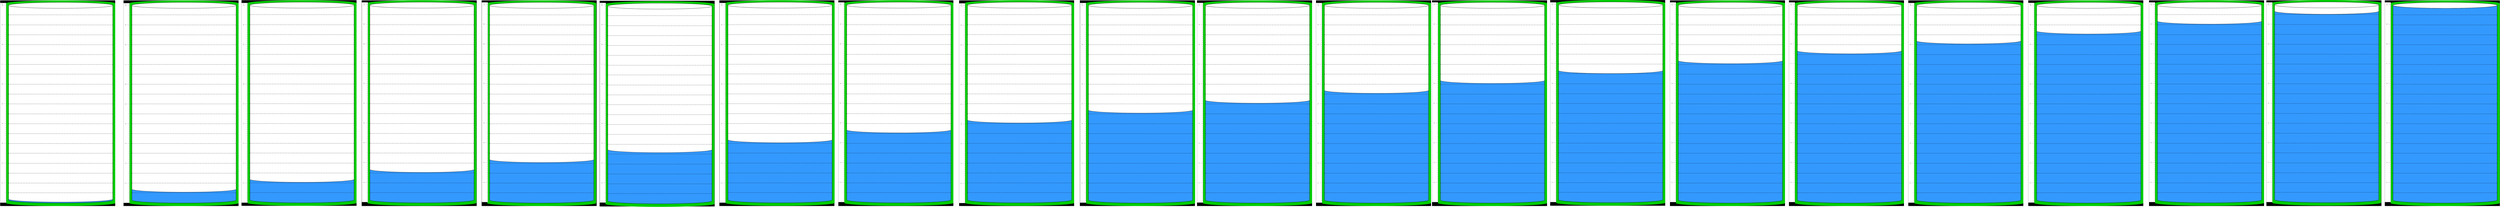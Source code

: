 <mxfile version="24.5.3" type="device">
  <diagram name="Page-1" id="r5bXqSdtbtdtvY5R1uTJ">
    <mxGraphModel dx="3579" dy="2307" grid="1" gridSize="10" guides="1" tooltips="1" connect="1" arrows="1" fold="1" page="1" pageScale="1" pageWidth="1169" pageHeight="827" math="0" shadow="0">
      <root>
        <mxCell id="0" />
        <mxCell id="1" parent="0" />
        <mxCell id="iP22A8fsc4KIJtbiHudV-618" value="" style="rounded=0;whiteSpace=wrap;html=1;strokeColor=none;fillColor=#000000;" vertex="1" parent="1">
          <mxGeometry x="7391" y="-591.5" width="580" height="1040" as="geometry" />
        </mxCell>
        <mxCell id="iP22A8fsc4KIJtbiHudV-608" value="" style="rounded=0;whiteSpace=wrap;html=1;strokeColor=none;fillColor=#000000;" vertex="1" parent="1">
          <mxGeometry x="1397" y="-590" width="580" height="1040" as="geometry" />
        </mxCell>
        <mxCell id="iP22A8fsc4KIJtbiHudV-609" value="" style="rounded=0;whiteSpace=wrap;html=1;strokeColor=none;fillColor=#000000;" vertex="1" parent="1">
          <mxGeometry x="2002" y="-590" width="580" height="1040" as="geometry" />
        </mxCell>
        <mxCell id="iP22A8fsc4KIJtbiHudV-610" value="" style="rounded=0;whiteSpace=wrap;html=1;strokeColor=none;fillColor=#000000;" vertex="1" parent="1">
          <mxGeometry x="2597" y="-588" width="580" height="1040" as="geometry" />
        </mxCell>
        <mxCell id="iP22A8fsc4KIJtbiHudV-611" value="" style="rounded=0;whiteSpace=wrap;html=1;strokeColor=none;fillColor=#000000;" vertex="1" parent="1">
          <mxGeometry x="3201" y="-590" width="580" height="1040" as="geometry" />
        </mxCell>
        <mxCell id="iP22A8fsc4KIJtbiHudV-612" value="" style="rounded=0;whiteSpace=wrap;html=1;strokeColor=none;fillColor=#000000;" vertex="1" parent="1">
          <mxGeometry x="3801" y="-590" width="580" height="1040" as="geometry" />
        </mxCell>
        <mxCell id="iP22A8fsc4KIJtbiHudV-613" value="" style="rounded=0;whiteSpace=wrap;html=1;strokeColor=none;fillColor=#000000;" vertex="1" parent="1">
          <mxGeometry x="4410" y="-590" width="580" height="1040" as="geometry" />
        </mxCell>
        <mxCell id="iP22A8fsc4KIJtbiHudV-614" value="" style="rounded=0;whiteSpace=wrap;html=1;strokeColor=none;fillColor=#000000;" vertex="1" parent="1">
          <mxGeometry x="5019" y="-590" width="580" height="1040" as="geometry" />
        </mxCell>
        <mxCell id="iP22A8fsc4KIJtbiHudV-615" value="" style="rounded=0;whiteSpace=wrap;html=1;strokeColor=none;fillColor=#000000;" vertex="1" parent="1">
          <mxGeometry x="5610" y="-590" width="580" height="1040" as="geometry" />
        </mxCell>
        <mxCell id="iP22A8fsc4KIJtbiHudV-616" value="" style="rounded=0;whiteSpace=wrap;html=1;strokeColor=none;fillColor=#000000;" vertex="1" parent="1">
          <mxGeometry x="6210" y="-590" width="580" height="1040" as="geometry" />
        </mxCell>
        <mxCell id="iP22A8fsc4KIJtbiHudV-617" value="" style="rounded=0;whiteSpace=wrap;html=1;strokeColor=none;fillColor=#000000;" vertex="1" parent="1">
          <mxGeometry x="6795" y="-590" width="580" height="1040" as="geometry" />
        </mxCell>
        <mxCell id="iP22A8fsc4KIJtbiHudV-619" value="" style="rounded=0;whiteSpace=wrap;html=1;strokeColor=none;fillColor=#000000;" vertex="1" parent="1">
          <mxGeometry x="7995" y="-590" width="580" height="1040" as="geometry" />
        </mxCell>
        <mxCell id="iP22A8fsc4KIJtbiHudV-620" value="" style="rounded=0;whiteSpace=wrap;html=1;strokeColor=none;fillColor=#000000;" vertex="1" parent="1">
          <mxGeometry x="8595" y="-590" width="580" height="1040" as="geometry" />
        </mxCell>
        <mxCell id="iP22A8fsc4KIJtbiHudV-621" value="" style="rounded=0;whiteSpace=wrap;html=1;strokeColor=none;fillColor=#000000;" vertex="1" parent="1">
          <mxGeometry x="9197" y="-590" width="580" height="1040" as="geometry" />
        </mxCell>
        <mxCell id="iP22A8fsc4KIJtbiHudV-622" value="" style="rounded=0;whiteSpace=wrap;html=1;strokeColor=none;fillColor=#000000;" vertex="1" parent="1">
          <mxGeometry x="9802" y="-590" width="580" height="1040" as="geometry" />
        </mxCell>
        <mxCell id="iP22A8fsc4KIJtbiHudV-623" value="" style="rounded=0;whiteSpace=wrap;html=1;strokeColor=none;fillColor=#000000;" vertex="1" parent="1">
          <mxGeometry x="10411" y="-590" width="580" height="1040" as="geometry" />
        </mxCell>
        <mxCell id="iP22A8fsc4KIJtbiHudV-624" value="" style="rounded=0;whiteSpace=wrap;html=1;strokeColor=none;fillColor=#000000;" vertex="1" parent="1">
          <mxGeometry x="11003" y="-590" width="580" height="1040" as="geometry" />
        </mxCell>
        <mxCell id="iP22A8fsc4KIJtbiHudV-625" value="" style="rounded=0;whiteSpace=wrap;html=1;strokeColor=none;fillColor=#000000;" vertex="1" parent="1">
          <mxGeometry x="11600" y="-590" width="580" height="1040" as="geometry" />
        </mxCell>
        <mxCell id="iP22A8fsc4KIJtbiHudV-605" value="" style="rounded=0;whiteSpace=wrap;html=1;strokeColor=none;fillColor=#000000;" vertex="1" parent="1">
          <mxGeometry x="791" y="-591" width="580" height="1040" as="geometry" />
        </mxCell>
        <mxCell id="iP22A8fsc4KIJtbiHudV-604" value="" style="rounded=0;whiteSpace=wrap;html=1;strokeColor=none;fillColor=#000000;" vertex="1" parent="1">
          <mxGeometry x="196" y="-590" width="580" height="1040" as="geometry" />
        </mxCell>
        <mxCell id="iP22A8fsc4KIJtbiHudV-602" value="" style="rounded=0;whiteSpace=wrap;html=1;strokeColor=none;fillColor=#000000;" vertex="1" parent="1">
          <mxGeometry x="-426" y="-590" width="580" height="1040" as="geometry" />
        </mxCell>
        <mxCell id="iP22A8fsc4KIJtbiHudV-4" value="" style="shape=cylinder3;whiteSpace=wrap;html=1;boundedLbl=1;backgroundOutline=1;size=15;fillColor=#00CC00;strokeColor=none;" vertex="1" parent="1">
          <mxGeometry x="-396" y="-590" width="550" height="1040" as="geometry" />
        </mxCell>
        <mxCell id="iP22A8fsc4KIJtbiHudV-1" value="" style="shape=cylinder3;whiteSpace=wrap;html=1;boundedLbl=1;backgroundOutline=1;size=15;fillColor=#3399FF;" vertex="1" parent="1">
          <mxGeometry x="-383.5" y="26" width="525" height="409" as="geometry" />
        </mxCell>
        <mxCell id="iP22A8fsc4KIJtbiHudV-3" value="" style="shape=cylinder3;whiteSpace=wrap;html=1;boundedLbl=1;backgroundOutline=1;size=15;fillColor=#FFFFFF;" vertex="1" parent="1">
          <mxGeometry x="-383.5" y="-580" width="525" height="1010" as="geometry" />
        </mxCell>
        <mxCell id="iP22A8fsc4KIJtbiHudV-20" value="1" style="strokeWidth=1;shadow=0;dashed=0;align=center;html=1;shape=mxgraph.mockup.misc.ruler2;dx=100;rulerOrient=down;unitSize=10;fontColor=#999999;spacingLeft=96;align=left;verticalAlign=middle;spacingBottom=10;spacingTop=0;spacingRight=0;rotation=-90;spacing=0;strokeColor=#999999;" vertex="1" parent="1">
          <mxGeometry x="-916" y="-87" width="1010" height="30" as="geometry" />
        </mxCell>
        <mxCell id="iP22A8fsc4KIJtbiHudV-54" value="" style="endArrow=none;dashed=1;html=1;dashPattern=1 3;strokeWidth=2;rounded=0;exitX=0.022;exitY=0.019;exitDx=0;exitDy=0;exitPerimeter=0;" edge="1" parent="1">
          <mxGeometry width="50" height="50" relative="1" as="geometry">
            <mxPoint x="-382.9" y="33.866" as="sourcePoint" />
            <mxPoint x="143" y="34" as="targetPoint" />
          </mxGeometry>
        </mxCell>
        <mxCell id="iP22A8fsc4KIJtbiHudV-56" value="" style="endArrow=none;dashed=1;html=1;dashPattern=1 3;strokeWidth=2;rounded=0;exitX=0.022;exitY=0.019;exitDx=0;exitDy=0;exitPerimeter=0;" edge="1" parent="1">
          <mxGeometry width="50" height="50" relative="1" as="geometry">
            <mxPoint x="-383.0" y="133.996" as="sourcePoint" />
            <mxPoint x="142.9" y="134.13" as="targetPoint" />
          </mxGeometry>
        </mxCell>
        <mxCell id="iP22A8fsc4KIJtbiHudV-57" value="" style="endArrow=none;dashed=1;html=1;dashPattern=1 3;strokeWidth=2;rounded=0;exitX=0.022;exitY=0.019;exitDx=0;exitDy=0;exitPerimeter=0;" edge="1" parent="1">
          <mxGeometry width="50" height="50" relative="1" as="geometry">
            <mxPoint x="-383.0" y="233.996" as="sourcePoint" />
            <mxPoint x="142.9" y="234.13" as="targetPoint" />
          </mxGeometry>
        </mxCell>
        <mxCell id="iP22A8fsc4KIJtbiHudV-58" value="" style="endArrow=none;dashed=1;html=1;dashPattern=1 3;strokeWidth=2;rounded=0;exitX=0.022;exitY=0.019;exitDx=0;exitDy=0;exitPerimeter=0;" edge="1" parent="1">
          <mxGeometry width="50" height="50" relative="1" as="geometry">
            <mxPoint x="-383.0" y="333.996" as="sourcePoint" />
            <mxPoint x="142.9" y="334.13" as="targetPoint" />
          </mxGeometry>
        </mxCell>
        <mxCell id="iP22A8fsc4KIJtbiHudV-59" value="" style="endArrow=none;dashed=1;html=1;dashPattern=1 3;strokeWidth=2;rounded=0;exitX=0.022;exitY=0.019;exitDx=0;exitDy=0;exitPerimeter=0;" edge="1" parent="1">
          <mxGeometry width="50" height="50" relative="1" as="geometry">
            <mxPoint x="-383.0" y="83.996" as="sourcePoint" />
            <mxPoint x="142.9" y="84.13" as="targetPoint" />
          </mxGeometry>
        </mxCell>
        <mxCell id="iP22A8fsc4KIJtbiHudV-60" value="" style="endArrow=none;dashed=1;html=1;dashPattern=1 3;strokeWidth=2;rounded=0;exitX=0.022;exitY=0.019;exitDx=0;exitDy=0;exitPerimeter=0;" edge="1" parent="1">
          <mxGeometry width="50" height="50" relative="1" as="geometry">
            <mxPoint x="-383.0" y="182.996" as="sourcePoint" />
            <mxPoint x="142.9" y="183.13" as="targetPoint" />
          </mxGeometry>
        </mxCell>
        <mxCell id="iP22A8fsc4KIJtbiHudV-61" value="" style="endArrow=none;dashed=1;html=1;dashPattern=1 3;strokeWidth=2;rounded=0;exitX=0.022;exitY=0.019;exitDx=0;exitDy=0;exitPerimeter=0;" edge="1" parent="1">
          <mxGeometry width="50" height="50" relative="1" as="geometry">
            <mxPoint x="-383.0" y="283.996" as="sourcePoint" />
            <mxPoint x="142.9" y="284.13" as="targetPoint" />
          </mxGeometry>
        </mxCell>
        <mxCell id="iP22A8fsc4KIJtbiHudV-62" value="" style="endArrow=none;dashed=1;html=1;dashPattern=1 3;strokeWidth=2;rounded=0;exitX=0.022;exitY=0.019;exitDx=0;exitDy=0;exitPerimeter=0;" edge="1" parent="1">
          <mxGeometry width="50" height="50" relative="1" as="geometry">
            <mxPoint x="-383.0" y="382.996" as="sourcePoint" />
            <mxPoint x="142.9" y="383.13" as="targetPoint" />
          </mxGeometry>
        </mxCell>
        <mxCell id="iP22A8fsc4KIJtbiHudV-63" value="" style="endArrow=none;dashed=1;html=1;dashPattern=1 3;strokeWidth=2;rounded=0;exitX=0.022;exitY=0.019;exitDx=0;exitDy=0;exitPerimeter=0;" edge="1" parent="1">
          <mxGeometry width="50" height="50" relative="1" as="geometry">
            <mxPoint x="-383.0" y="-16.004" as="sourcePoint" />
            <mxPoint x="142.9" y="-15.87" as="targetPoint" />
          </mxGeometry>
        </mxCell>
        <mxCell id="iP22A8fsc4KIJtbiHudV-64" value="" style="endArrow=none;dashed=1;html=1;dashPattern=1 3;strokeWidth=2;rounded=0;exitX=0.022;exitY=0.019;exitDx=0;exitDy=0;exitPerimeter=0;" edge="1" parent="1">
          <mxGeometry width="50" height="50" relative="1" as="geometry">
            <mxPoint x="-383.0" y="-66.504" as="sourcePoint" />
            <mxPoint x="142.9" y="-66.37" as="targetPoint" />
          </mxGeometry>
        </mxCell>
        <mxCell id="iP22A8fsc4KIJtbiHudV-65" value="" style="endArrow=none;dashed=1;html=1;dashPattern=1 3;strokeWidth=2;rounded=0;exitX=0.022;exitY=0.019;exitDx=0;exitDy=0;exitPerimeter=0;" edge="1" parent="1">
          <mxGeometry width="50" height="50" relative="1" as="geometry">
            <mxPoint x="-383.0" y="-116.004" as="sourcePoint" />
            <mxPoint x="142.9" y="-115.87" as="targetPoint" />
          </mxGeometry>
        </mxCell>
        <mxCell id="iP22A8fsc4KIJtbiHudV-66" value="" style="endArrow=none;dashed=1;html=1;dashPattern=1 3;strokeWidth=2;rounded=0;exitX=0.022;exitY=0.019;exitDx=0;exitDy=0;exitPerimeter=0;" edge="1" parent="1">
          <mxGeometry width="50" height="50" relative="1" as="geometry">
            <mxPoint x="-383.0" y="-166.004" as="sourcePoint" />
            <mxPoint x="142.9" y="-165.87" as="targetPoint" />
          </mxGeometry>
        </mxCell>
        <mxCell id="iP22A8fsc4KIJtbiHudV-67" value="" style="endArrow=none;dashed=1;html=1;dashPattern=1 3;strokeWidth=2;rounded=0;exitX=0.022;exitY=0.019;exitDx=0;exitDy=0;exitPerimeter=0;" edge="1" parent="1">
          <mxGeometry width="50" height="50" relative="1" as="geometry">
            <mxPoint x="-383.0" y="-217.004" as="sourcePoint" />
            <mxPoint x="142.9" y="-216.87" as="targetPoint" />
          </mxGeometry>
        </mxCell>
        <mxCell id="iP22A8fsc4KIJtbiHudV-68" value="" style="endArrow=none;dashed=1;html=1;dashPattern=1 3;strokeWidth=2;rounded=0;exitX=0.022;exitY=0.019;exitDx=0;exitDy=0;exitPerimeter=0;" edge="1" parent="1">
          <mxGeometry width="50" height="50" relative="1" as="geometry">
            <mxPoint x="-382.0" y="-266.004" as="sourcePoint" />
            <mxPoint x="143.9" y="-265.87" as="targetPoint" />
          </mxGeometry>
        </mxCell>
        <mxCell id="iP22A8fsc4KIJtbiHudV-69" value="" style="endArrow=none;dashed=1;html=1;dashPattern=1 3;strokeWidth=2;rounded=0;exitX=0.022;exitY=0.019;exitDx=0;exitDy=0;exitPerimeter=0;" edge="1" parent="1">
          <mxGeometry width="50" height="50" relative="1" as="geometry">
            <mxPoint x="-383.0" y="-316.004" as="sourcePoint" />
            <mxPoint x="142.9" y="-315.87" as="targetPoint" />
          </mxGeometry>
        </mxCell>
        <mxCell id="iP22A8fsc4KIJtbiHudV-70" value="" style="endArrow=none;dashed=1;html=1;dashPattern=1 3;strokeWidth=2;rounded=0;exitX=0.022;exitY=0.019;exitDx=0;exitDy=0;exitPerimeter=0;" edge="1" parent="1">
          <mxGeometry width="50" height="50" relative="1" as="geometry">
            <mxPoint x="-383.0" y="-366.004" as="sourcePoint" />
            <mxPoint x="142.9" y="-365.87" as="targetPoint" />
          </mxGeometry>
        </mxCell>
        <mxCell id="iP22A8fsc4KIJtbiHudV-71" value="" style="endArrow=none;dashed=1;html=1;dashPattern=1 3;strokeWidth=2;rounded=0;exitX=0.022;exitY=0.019;exitDx=0;exitDy=0;exitPerimeter=0;" edge="1" parent="1">
          <mxGeometry width="50" height="50" relative="1" as="geometry">
            <mxPoint x="-383.0" y="-416.004" as="sourcePoint" />
            <mxPoint x="142.9" y="-415.87" as="targetPoint" />
          </mxGeometry>
        </mxCell>
        <mxCell id="iP22A8fsc4KIJtbiHudV-72" value="" style="endArrow=none;dashed=1;html=1;dashPattern=1 3;strokeWidth=2;rounded=0;exitX=0.022;exitY=0.019;exitDx=0;exitDy=0;exitPerimeter=0;" edge="1" parent="1">
          <mxGeometry width="50" height="50" relative="1" as="geometry">
            <mxPoint x="-383.0" y="-466.004" as="sourcePoint" />
            <mxPoint x="142.9" y="-465.87" as="targetPoint" />
          </mxGeometry>
        </mxCell>
        <mxCell id="iP22A8fsc4KIJtbiHudV-73" value="" style="endArrow=none;dashed=1;html=1;dashPattern=1 3;strokeWidth=2;rounded=0;exitX=0.022;exitY=0.019;exitDx=0;exitDy=0;exitPerimeter=0;" edge="1" parent="1">
          <mxGeometry width="50" height="50" relative="1" as="geometry">
            <mxPoint x="-383.0" y="-517.004" as="sourcePoint" />
            <mxPoint x="142.9" y="-516.87" as="targetPoint" />
          </mxGeometry>
        </mxCell>
        <mxCell id="iP22A8fsc4KIJtbiHudV-74" value="" style="shape=cylinder3;whiteSpace=wrap;html=1;boundedLbl=1;backgroundOutline=1;size=15;fillColor=#00CC00;strokeColor=none;" vertex="1" parent="1">
          <mxGeometry x="226" y="-590" width="550" height="1040" as="geometry" />
        </mxCell>
        <mxCell id="iP22A8fsc4KIJtbiHudV-75" value="" style="shape=cylinder3;whiteSpace=wrap;html=1;boundedLbl=1;backgroundOutline=1;size=15;fillColor=#3399FF;" vertex="1" parent="1">
          <mxGeometry x="238.5" y="26" width="525" height="409" as="geometry" />
        </mxCell>
        <mxCell id="iP22A8fsc4KIJtbiHudV-76" value="" style="shape=cylinder3;whiteSpace=wrap;html=1;boundedLbl=1;backgroundOutline=1;size=15;fillColor=#FFFFFF;" vertex="1" parent="1">
          <mxGeometry x="238.5" y="-580" width="525" height="960" as="geometry" />
        </mxCell>
        <mxCell id="iP22A8fsc4KIJtbiHudV-78" value="" style="endArrow=none;dashed=1;html=1;dashPattern=1 3;strokeWidth=2;rounded=0;exitX=0.022;exitY=0.019;exitDx=0;exitDy=0;exitPerimeter=0;" edge="1" parent="1">
          <mxGeometry width="50" height="50" relative="1" as="geometry">
            <mxPoint x="239.1" y="33.866" as="sourcePoint" />
            <mxPoint x="765" y="34" as="targetPoint" />
          </mxGeometry>
        </mxCell>
        <mxCell id="iP22A8fsc4KIJtbiHudV-79" value="" style="endArrow=none;dashed=1;html=1;dashPattern=1 3;strokeWidth=2;rounded=0;exitX=0.022;exitY=0.019;exitDx=0;exitDy=0;exitPerimeter=0;" edge="1" parent="1">
          <mxGeometry width="50" height="50" relative="1" as="geometry">
            <mxPoint x="239.0" y="133.996" as="sourcePoint" />
            <mxPoint x="764.9" y="134.13" as="targetPoint" />
          </mxGeometry>
        </mxCell>
        <mxCell id="iP22A8fsc4KIJtbiHudV-80" value="" style="endArrow=none;dashed=1;html=1;dashPattern=1 3;strokeWidth=2;rounded=0;exitX=0.022;exitY=0.019;exitDx=0;exitDy=0;exitPerimeter=0;" edge="1" parent="1">
          <mxGeometry width="50" height="50" relative="1" as="geometry">
            <mxPoint x="239.0" y="233.996" as="sourcePoint" />
            <mxPoint x="764.9" y="234.13" as="targetPoint" />
          </mxGeometry>
        </mxCell>
        <mxCell id="iP22A8fsc4KIJtbiHudV-81" value="" style="endArrow=none;dashed=1;html=1;dashPattern=1 3;strokeWidth=2;rounded=0;exitX=0.022;exitY=0.019;exitDx=0;exitDy=0;exitPerimeter=0;" edge="1" parent="1">
          <mxGeometry width="50" height="50" relative="1" as="geometry">
            <mxPoint x="239.0" y="333.996" as="sourcePoint" />
            <mxPoint x="764.9" y="334.13" as="targetPoint" />
          </mxGeometry>
        </mxCell>
        <mxCell id="iP22A8fsc4KIJtbiHudV-82" value="" style="endArrow=none;dashed=1;html=1;dashPattern=1 3;strokeWidth=2;rounded=0;exitX=0.022;exitY=0.019;exitDx=0;exitDy=0;exitPerimeter=0;" edge="1" parent="1">
          <mxGeometry width="50" height="50" relative="1" as="geometry">
            <mxPoint x="239.0" y="83.996" as="sourcePoint" />
            <mxPoint x="764.9" y="84.13" as="targetPoint" />
          </mxGeometry>
        </mxCell>
        <mxCell id="iP22A8fsc4KIJtbiHudV-83" value="" style="endArrow=none;dashed=1;html=1;dashPattern=1 3;strokeWidth=2;rounded=0;exitX=0.022;exitY=0.019;exitDx=0;exitDy=0;exitPerimeter=0;" edge="1" parent="1">
          <mxGeometry width="50" height="50" relative="1" as="geometry">
            <mxPoint x="239.0" y="182.996" as="sourcePoint" />
            <mxPoint x="764.9" y="183.13" as="targetPoint" />
          </mxGeometry>
        </mxCell>
        <mxCell id="iP22A8fsc4KIJtbiHudV-84" value="" style="endArrow=none;dashed=1;html=1;dashPattern=1 3;strokeWidth=2;rounded=0;exitX=0.022;exitY=0.019;exitDx=0;exitDy=0;exitPerimeter=0;" edge="1" parent="1">
          <mxGeometry width="50" height="50" relative="1" as="geometry">
            <mxPoint x="239.0" y="283.996" as="sourcePoint" />
            <mxPoint x="764.9" y="284.13" as="targetPoint" />
          </mxGeometry>
        </mxCell>
        <mxCell id="iP22A8fsc4KIJtbiHudV-85" value="" style="endArrow=none;dashed=1;html=1;dashPattern=1 3;strokeWidth=2;rounded=0;exitX=0.022;exitY=0.019;exitDx=0;exitDy=0;exitPerimeter=0;" edge="1" parent="1">
          <mxGeometry width="50" height="50" relative="1" as="geometry">
            <mxPoint x="239.0" y="382.996" as="sourcePoint" />
            <mxPoint x="764.9" y="383.13" as="targetPoint" />
          </mxGeometry>
        </mxCell>
        <mxCell id="iP22A8fsc4KIJtbiHudV-86" value="" style="endArrow=none;dashed=1;html=1;dashPattern=1 3;strokeWidth=2;rounded=0;exitX=0.022;exitY=0.019;exitDx=0;exitDy=0;exitPerimeter=0;" edge="1" parent="1">
          <mxGeometry width="50" height="50" relative="1" as="geometry">
            <mxPoint x="239.0" y="-16.004" as="sourcePoint" />
            <mxPoint x="764.9" y="-15.87" as="targetPoint" />
          </mxGeometry>
        </mxCell>
        <mxCell id="iP22A8fsc4KIJtbiHudV-87" value="" style="endArrow=none;dashed=1;html=1;dashPattern=1 3;strokeWidth=2;rounded=0;exitX=0.022;exitY=0.019;exitDx=0;exitDy=0;exitPerimeter=0;" edge="1" parent="1">
          <mxGeometry width="50" height="50" relative="1" as="geometry">
            <mxPoint x="239.0" y="-66.504" as="sourcePoint" />
            <mxPoint x="764.9" y="-66.37" as="targetPoint" />
          </mxGeometry>
        </mxCell>
        <mxCell id="iP22A8fsc4KIJtbiHudV-88" value="" style="endArrow=none;dashed=1;html=1;dashPattern=1 3;strokeWidth=2;rounded=0;exitX=0.022;exitY=0.019;exitDx=0;exitDy=0;exitPerimeter=0;" edge="1" parent="1">
          <mxGeometry width="50" height="50" relative="1" as="geometry">
            <mxPoint x="239.0" y="-116.004" as="sourcePoint" />
            <mxPoint x="764.9" y="-115.87" as="targetPoint" />
          </mxGeometry>
        </mxCell>
        <mxCell id="iP22A8fsc4KIJtbiHudV-89" value="" style="endArrow=none;dashed=1;html=1;dashPattern=1 3;strokeWidth=2;rounded=0;exitX=0.022;exitY=0.019;exitDx=0;exitDy=0;exitPerimeter=0;" edge="1" parent="1">
          <mxGeometry width="50" height="50" relative="1" as="geometry">
            <mxPoint x="239.0" y="-166.004" as="sourcePoint" />
            <mxPoint x="764.9" y="-165.87" as="targetPoint" />
          </mxGeometry>
        </mxCell>
        <mxCell id="iP22A8fsc4KIJtbiHudV-90" value="" style="endArrow=none;dashed=1;html=1;dashPattern=1 3;strokeWidth=2;rounded=0;exitX=0.022;exitY=0.019;exitDx=0;exitDy=0;exitPerimeter=0;" edge="1" parent="1">
          <mxGeometry width="50" height="50" relative="1" as="geometry">
            <mxPoint x="239.0" y="-217.004" as="sourcePoint" />
            <mxPoint x="764.9" y="-216.87" as="targetPoint" />
          </mxGeometry>
        </mxCell>
        <mxCell id="iP22A8fsc4KIJtbiHudV-91" value="" style="endArrow=none;dashed=1;html=1;dashPattern=1 3;strokeWidth=2;rounded=0;exitX=0.022;exitY=0.019;exitDx=0;exitDy=0;exitPerimeter=0;" edge="1" parent="1">
          <mxGeometry width="50" height="50" relative="1" as="geometry">
            <mxPoint x="240.0" y="-266.004" as="sourcePoint" />
            <mxPoint x="765.9" y="-265.87" as="targetPoint" />
          </mxGeometry>
        </mxCell>
        <mxCell id="iP22A8fsc4KIJtbiHudV-92" value="" style="endArrow=none;dashed=1;html=1;dashPattern=1 3;strokeWidth=2;rounded=0;exitX=0.022;exitY=0.019;exitDx=0;exitDy=0;exitPerimeter=0;" edge="1" parent="1">
          <mxGeometry width="50" height="50" relative="1" as="geometry">
            <mxPoint x="239.0" y="-316.004" as="sourcePoint" />
            <mxPoint x="764.9" y="-315.87" as="targetPoint" />
          </mxGeometry>
        </mxCell>
        <mxCell id="iP22A8fsc4KIJtbiHudV-93" value="" style="endArrow=none;dashed=1;html=1;dashPattern=1 3;strokeWidth=2;rounded=0;exitX=0.022;exitY=0.019;exitDx=0;exitDy=0;exitPerimeter=0;" edge="1" parent="1">
          <mxGeometry width="50" height="50" relative="1" as="geometry">
            <mxPoint x="239.0" y="-366.004" as="sourcePoint" />
            <mxPoint x="764.9" y="-365.87" as="targetPoint" />
          </mxGeometry>
        </mxCell>
        <mxCell id="iP22A8fsc4KIJtbiHudV-94" value="" style="endArrow=none;dashed=1;html=1;dashPattern=1 3;strokeWidth=2;rounded=0;exitX=0.022;exitY=0.019;exitDx=0;exitDy=0;exitPerimeter=0;" edge="1" parent="1">
          <mxGeometry width="50" height="50" relative="1" as="geometry">
            <mxPoint x="239.0" y="-416.004" as="sourcePoint" />
            <mxPoint x="764.9" y="-415.87" as="targetPoint" />
          </mxGeometry>
        </mxCell>
        <mxCell id="iP22A8fsc4KIJtbiHudV-95" value="" style="endArrow=none;dashed=1;html=1;dashPattern=1 3;strokeWidth=2;rounded=0;exitX=0.022;exitY=0.019;exitDx=0;exitDy=0;exitPerimeter=0;" edge="1" parent="1">
          <mxGeometry width="50" height="50" relative="1" as="geometry">
            <mxPoint x="239.0" y="-466.004" as="sourcePoint" />
            <mxPoint x="764.9" y="-465.87" as="targetPoint" />
          </mxGeometry>
        </mxCell>
        <mxCell id="iP22A8fsc4KIJtbiHudV-96" value="" style="endArrow=none;dashed=1;html=1;dashPattern=1 3;strokeWidth=2;rounded=0;exitX=0.022;exitY=0.019;exitDx=0;exitDy=0;exitPerimeter=0;" edge="1" parent="1">
          <mxGeometry width="50" height="50" relative="1" as="geometry">
            <mxPoint x="239.0" y="-517.004" as="sourcePoint" />
            <mxPoint x="764.9" y="-516.87" as="targetPoint" />
          </mxGeometry>
        </mxCell>
        <mxCell id="iP22A8fsc4KIJtbiHudV-98" value="" style="shape=cylinder3;whiteSpace=wrap;html=1;boundedLbl=1;backgroundOutline=1;size=15;fillColor=#00CC00;strokeColor=none;" vertex="1" parent="1">
          <mxGeometry x="821" y="-591" width="550" height="1040" as="geometry" />
        </mxCell>
        <mxCell id="iP22A8fsc4KIJtbiHudV-99" value="" style="shape=cylinder3;whiteSpace=wrap;html=1;boundedLbl=1;backgroundOutline=1;size=15;fillColor=#3399FF;" vertex="1" parent="1">
          <mxGeometry x="833.5" y="25" width="525" height="409" as="geometry" />
        </mxCell>
        <mxCell id="iP22A8fsc4KIJtbiHudV-100" value="" style="shape=cylinder3;whiteSpace=wrap;html=1;boundedLbl=1;backgroundOutline=1;size=15;fillColor=#FFFFFF;" vertex="1" parent="1">
          <mxGeometry x="833.5" y="-581" width="525" height="911" as="geometry" />
        </mxCell>
        <mxCell id="iP22A8fsc4KIJtbiHudV-102" value="" style="endArrow=none;dashed=1;html=1;dashPattern=1 3;strokeWidth=2;rounded=0;exitX=0.022;exitY=0.019;exitDx=0;exitDy=0;exitPerimeter=0;" edge="1" parent="1">
          <mxGeometry width="50" height="50" relative="1" as="geometry">
            <mxPoint x="834.1" y="32.866" as="sourcePoint" />
            <mxPoint x="1360" y="33" as="targetPoint" />
          </mxGeometry>
        </mxCell>
        <mxCell id="iP22A8fsc4KIJtbiHudV-103" value="" style="endArrow=none;dashed=1;html=1;dashPattern=1 3;strokeWidth=2;rounded=0;exitX=0.022;exitY=0.019;exitDx=0;exitDy=0;exitPerimeter=0;" edge="1" parent="1">
          <mxGeometry width="50" height="50" relative="1" as="geometry">
            <mxPoint x="834.0" y="132.996" as="sourcePoint" />
            <mxPoint x="1359.9" y="133.13" as="targetPoint" />
          </mxGeometry>
        </mxCell>
        <mxCell id="iP22A8fsc4KIJtbiHudV-104" value="" style="endArrow=none;dashed=1;html=1;dashPattern=1 3;strokeWidth=2;rounded=0;exitX=0.022;exitY=0.019;exitDx=0;exitDy=0;exitPerimeter=0;" edge="1" parent="1">
          <mxGeometry width="50" height="50" relative="1" as="geometry">
            <mxPoint x="834.0" y="232.996" as="sourcePoint" />
            <mxPoint x="1359.9" y="233.13" as="targetPoint" />
          </mxGeometry>
        </mxCell>
        <mxCell id="iP22A8fsc4KIJtbiHudV-105" value="" style="endArrow=none;dashed=1;html=1;dashPattern=1 3;strokeWidth=2;rounded=0;exitX=0.022;exitY=0.019;exitDx=0;exitDy=0;exitPerimeter=0;" edge="1" parent="1">
          <mxGeometry width="50" height="50" relative="1" as="geometry">
            <mxPoint x="834.0" y="332.996" as="sourcePoint" />
            <mxPoint x="1359.9" y="333.13" as="targetPoint" />
          </mxGeometry>
        </mxCell>
        <mxCell id="iP22A8fsc4KIJtbiHudV-106" value="" style="endArrow=none;dashed=1;html=1;dashPattern=1 3;strokeWidth=2;rounded=0;exitX=0.022;exitY=0.019;exitDx=0;exitDy=0;exitPerimeter=0;" edge="1" parent="1">
          <mxGeometry width="50" height="50" relative="1" as="geometry">
            <mxPoint x="834.0" y="82.996" as="sourcePoint" />
            <mxPoint x="1359.9" y="83.13" as="targetPoint" />
          </mxGeometry>
        </mxCell>
        <mxCell id="iP22A8fsc4KIJtbiHudV-107" value="" style="endArrow=none;dashed=1;html=1;dashPattern=1 3;strokeWidth=2;rounded=0;exitX=0.022;exitY=0.019;exitDx=0;exitDy=0;exitPerimeter=0;" edge="1" parent="1">
          <mxGeometry width="50" height="50" relative="1" as="geometry">
            <mxPoint x="834.0" y="181.996" as="sourcePoint" />
            <mxPoint x="1359.9" y="182.13" as="targetPoint" />
          </mxGeometry>
        </mxCell>
        <mxCell id="iP22A8fsc4KIJtbiHudV-108" value="" style="endArrow=none;dashed=1;html=1;dashPattern=1 3;strokeWidth=2;rounded=0;exitX=0.022;exitY=0.019;exitDx=0;exitDy=0;exitPerimeter=0;" edge="1" parent="1">
          <mxGeometry width="50" height="50" relative="1" as="geometry">
            <mxPoint x="834.0" y="282.996" as="sourcePoint" />
            <mxPoint x="1359.9" y="283.13" as="targetPoint" />
          </mxGeometry>
        </mxCell>
        <mxCell id="iP22A8fsc4KIJtbiHudV-109" value="" style="endArrow=none;dashed=1;html=1;dashPattern=1 3;strokeWidth=2;rounded=0;exitX=0.022;exitY=0.019;exitDx=0;exitDy=0;exitPerimeter=0;" edge="1" parent="1">
          <mxGeometry width="50" height="50" relative="1" as="geometry">
            <mxPoint x="834.0" y="381.996" as="sourcePoint" />
            <mxPoint x="1359.9" y="382.13" as="targetPoint" />
          </mxGeometry>
        </mxCell>
        <mxCell id="iP22A8fsc4KIJtbiHudV-110" value="" style="endArrow=none;dashed=1;html=1;dashPattern=1 3;strokeWidth=2;rounded=0;exitX=0.022;exitY=0.019;exitDx=0;exitDy=0;exitPerimeter=0;" edge="1" parent="1">
          <mxGeometry width="50" height="50" relative="1" as="geometry">
            <mxPoint x="834.0" y="-17.004" as="sourcePoint" />
            <mxPoint x="1359.9" y="-16.87" as="targetPoint" />
          </mxGeometry>
        </mxCell>
        <mxCell id="iP22A8fsc4KIJtbiHudV-111" value="" style="endArrow=none;dashed=1;html=1;dashPattern=1 3;strokeWidth=2;rounded=0;exitX=0.022;exitY=0.019;exitDx=0;exitDy=0;exitPerimeter=0;" edge="1" parent="1">
          <mxGeometry width="50" height="50" relative="1" as="geometry">
            <mxPoint x="834.0" y="-67.504" as="sourcePoint" />
            <mxPoint x="1359.9" y="-67.37" as="targetPoint" />
          </mxGeometry>
        </mxCell>
        <mxCell id="iP22A8fsc4KIJtbiHudV-112" value="" style="endArrow=none;dashed=1;html=1;dashPattern=1 3;strokeWidth=2;rounded=0;exitX=0.022;exitY=0.019;exitDx=0;exitDy=0;exitPerimeter=0;" edge="1" parent="1">
          <mxGeometry width="50" height="50" relative="1" as="geometry">
            <mxPoint x="834.0" y="-117.004" as="sourcePoint" />
            <mxPoint x="1359.9" y="-116.87" as="targetPoint" />
          </mxGeometry>
        </mxCell>
        <mxCell id="iP22A8fsc4KIJtbiHudV-113" value="" style="endArrow=none;dashed=1;html=1;dashPattern=1 3;strokeWidth=2;rounded=0;exitX=0.022;exitY=0.019;exitDx=0;exitDy=0;exitPerimeter=0;" edge="1" parent="1">
          <mxGeometry width="50" height="50" relative="1" as="geometry">
            <mxPoint x="834.0" y="-167.004" as="sourcePoint" />
            <mxPoint x="1359.9" y="-166.87" as="targetPoint" />
          </mxGeometry>
        </mxCell>
        <mxCell id="iP22A8fsc4KIJtbiHudV-114" value="" style="endArrow=none;dashed=1;html=1;dashPattern=1 3;strokeWidth=2;rounded=0;exitX=0.022;exitY=0.019;exitDx=0;exitDy=0;exitPerimeter=0;" edge="1" parent="1">
          <mxGeometry width="50" height="50" relative="1" as="geometry">
            <mxPoint x="834.0" y="-218.004" as="sourcePoint" />
            <mxPoint x="1359.9" y="-217.87" as="targetPoint" />
          </mxGeometry>
        </mxCell>
        <mxCell id="iP22A8fsc4KIJtbiHudV-115" value="" style="endArrow=none;dashed=1;html=1;dashPattern=1 3;strokeWidth=2;rounded=0;exitX=0.022;exitY=0.019;exitDx=0;exitDy=0;exitPerimeter=0;" edge="1" parent="1">
          <mxGeometry width="50" height="50" relative="1" as="geometry">
            <mxPoint x="835.0" y="-267.004" as="sourcePoint" />
            <mxPoint x="1360.9" y="-266.87" as="targetPoint" />
          </mxGeometry>
        </mxCell>
        <mxCell id="iP22A8fsc4KIJtbiHudV-116" value="" style="endArrow=none;dashed=1;html=1;dashPattern=1 3;strokeWidth=2;rounded=0;exitX=0.022;exitY=0.019;exitDx=0;exitDy=0;exitPerimeter=0;" edge="1" parent="1">
          <mxGeometry width="50" height="50" relative="1" as="geometry">
            <mxPoint x="834.0" y="-317.004" as="sourcePoint" />
            <mxPoint x="1359.9" y="-316.87" as="targetPoint" />
          </mxGeometry>
        </mxCell>
        <mxCell id="iP22A8fsc4KIJtbiHudV-117" value="" style="endArrow=none;dashed=1;html=1;dashPattern=1 3;strokeWidth=2;rounded=0;exitX=0.022;exitY=0.019;exitDx=0;exitDy=0;exitPerimeter=0;" edge="1" parent="1">
          <mxGeometry width="50" height="50" relative="1" as="geometry">
            <mxPoint x="834.0" y="-367.004" as="sourcePoint" />
            <mxPoint x="1359.9" y="-366.87" as="targetPoint" />
          </mxGeometry>
        </mxCell>
        <mxCell id="iP22A8fsc4KIJtbiHudV-118" value="" style="endArrow=none;dashed=1;html=1;dashPattern=1 3;strokeWidth=2;rounded=0;exitX=0.022;exitY=0.019;exitDx=0;exitDy=0;exitPerimeter=0;" edge="1" parent="1">
          <mxGeometry width="50" height="50" relative="1" as="geometry">
            <mxPoint x="834.0" y="-417.004" as="sourcePoint" />
            <mxPoint x="1359.9" y="-416.87" as="targetPoint" />
          </mxGeometry>
        </mxCell>
        <mxCell id="iP22A8fsc4KIJtbiHudV-119" value="" style="endArrow=none;dashed=1;html=1;dashPattern=1 3;strokeWidth=2;rounded=0;exitX=0.022;exitY=0.019;exitDx=0;exitDy=0;exitPerimeter=0;" edge="1" parent="1">
          <mxGeometry width="50" height="50" relative="1" as="geometry">
            <mxPoint x="834.0" y="-467.004" as="sourcePoint" />
            <mxPoint x="1359.9" y="-466.87" as="targetPoint" />
          </mxGeometry>
        </mxCell>
        <mxCell id="iP22A8fsc4KIJtbiHudV-120" value="" style="endArrow=none;dashed=1;html=1;dashPattern=1 3;strokeWidth=2;rounded=0;exitX=0.022;exitY=0.019;exitDx=0;exitDy=0;exitPerimeter=0;" edge="1" parent="1">
          <mxGeometry width="50" height="50" relative="1" as="geometry">
            <mxPoint x="834.0" y="-518.004" as="sourcePoint" />
            <mxPoint x="1359.9" y="-517.87" as="targetPoint" />
          </mxGeometry>
        </mxCell>
        <mxCell id="iP22A8fsc4KIJtbiHudV-121" value="" style="shape=cylinder3;whiteSpace=wrap;html=1;boundedLbl=1;backgroundOutline=1;size=15;fillColor=#00CC00;strokeColor=none;" vertex="1" parent="1">
          <mxGeometry x="1426" y="-591" width="550" height="1040" as="geometry" />
        </mxCell>
        <mxCell id="iP22A8fsc4KIJtbiHudV-122" value="" style="shape=cylinder3;whiteSpace=wrap;html=1;boundedLbl=1;backgroundOutline=1;size=15;fillColor=#3399FF;" vertex="1" parent="1">
          <mxGeometry x="1438.5" y="25" width="525" height="409" as="geometry" />
        </mxCell>
        <mxCell id="iP22A8fsc4KIJtbiHudV-123" value="" style="shape=cylinder3;whiteSpace=wrap;html=1;boundedLbl=1;backgroundOutline=1;size=15;fillColor=#FFFFFF;" vertex="1" parent="1">
          <mxGeometry x="1438.5" y="-581" width="525" height="861" as="geometry" />
        </mxCell>
        <mxCell id="iP22A8fsc4KIJtbiHudV-125" value="" style="endArrow=none;dashed=1;html=1;dashPattern=1 3;strokeWidth=2;rounded=0;exitX=0.022;exitY=0.019;exitDx=0;exitDy=0;exitPerimeter=0;" edge="1" parent="1">
          <mxGeometry width="50" height="50" relative="1" as="geometry">
            <mxPoint x="1439.1" y="32.866" as="sourcePoint" />
            <mxPoint x="1965" y="33" as="targetPoint" />
          </mxGeometry>
        </mxCell>
        <mxCell id="iP22A8fsc4KIJtbiHudV-126" value="" style="endArrow=none;dashed=1;html=1;dashPattern=1 3;strokeWidth=2;rounded=0;exitX=0.022;exitY=0.019;exitDx=0;exitDy=0;exitPerimeter=0;" edge="1" parent="1">
          <mxGeometry width="50" height="50" relative="1" as="geometry">
            <mxPoint x="1439" y="132.996" as="sourcePoint" />
            <mxPoint x="1964.9" y="133.13" as="targetPoint" />
          </mxGeometry>
        </mxCell>
        <mxCell id="iP22A8fsc4KIJtbiHudV-127" value="" style="endArrow=none;dashed=1;html=1;dashPattern=1 3;strokeWidth=2;rounded=0;exitX=0.022;exitY=0.019;exitDx=0;exitDy=0;exitPerimeter=0;" edge="1" parent="1">
          <mxGeometry width="50" height="50" relative="1" as="geometry">
            <mxPoint x="1439" y="232.996" as="sourcePoint" />
            <mxPoint x="1964.9" y="233.13" as="targetPoint" />
          </mxGeometry>
        </mxCell>
        <mxCell id="iP22A8fsc4KIJtbiHudV-128" value="" style="endArrow=none;dashed=1;html=1;dashPattern=1 3;strokeWidth=2;rounded=0;exitX=0.022;exitY=0.019;exitDx=0;exitDy=0;exitPerimeter=0;" edge="1" parent="1">
          <mxGeometry width="50" height="50" relative="1" as="geometry">
            <mxPoint x="1439" y="332.996" as="sourcePoint" />
            <mxPoint x="1964.9" y="333.13" as="targetPoint" />
          </mxGeometry>
        </mxCell>
        <mxCell id="iP22A8fsc4KIJtbiHudV-129" value="" style="endArrow=none;dashed=1;html=1;dashPattern=1 3;strokeWidth=2;rounded=0;exitX=0.022;exitY=0.019;exitDx=0;exitDy=0;exitPerimeter=0;" edge="1" parent="1">
          <mxGeometry width="50" height="50" relative="1" as="geometry">
            <mxPoint x="1439" y="82.996" as="sourcePoint" />
            <mxPoint x="1964.9" y="83.13" as="targetPoint" />
          </mxGeometry>
        </mxCell>
        <mxCell id="iP22A8fsc4KIJtbiHudV-130" value="" style="endArrow=none;dashed=1;html=1;dashPattern=1 3;strokeWidth=2;rounded=0;exitX=0.022;exitY=0.019;exitDx=0;exitDy=0;exitPerimeter=0;" edge="1" parent="1">
          <mxGeometry width="50" height="50" relative="1" as="geometry">
            <mxPoint x="1439" y="181.996" as="sourcePoint" />
            <mxPoint x="1964.9" y="182.13" as="targetPoint" />
          </mxGeometry>
        </mxCell>
        <mxCell id="iP22A8fsc4KIJtbiHudV-131" value="" style="endArrow=none;dashed=1;html=1;dashPattern=1 3;strokeWidth=2;rounded=0;exitX=0.022;exitY=0.019;exitDx=0;exitDy=0;exitPerimeter=0;" edge="1" parent="1">
          <mxGeometry width="50" height="50" relative="1" as="geometry">
            <mxPoint x="1439" y="282.996" as="sourcePoint" />
            <mxPoint x="1964.9" y="283.13" as="targetPoint" />
          </mxGeometry>
        </mxCell>
        <mxCell id="iP22A8fsc4KIJtbiHudV-132" value="" style="endArrow=none;dashed=1;html=1;dashPattern=1 3;strokeWidth=2;rounded=0;exitX=0.022;exitY=0.019;exitDx=0;exitDy=0;exitPerimeter=0;" edge="1" parent="1">
          <mxGeometry width="50" height="50" relative="1" as="geometry">
            <mxPoint x="1439" y="381.996" as="sourcePoint" />
            <mxPoint x="1964.9" y="382.13" as="targetPoint" />
          </mxGeometry>
        </mxCell>
        <mxCell id="iP22A8fsc4KIJtbiHudV-133" value="" style="endArrow=none;dashed=1;html=1;dashPattern=1 3;strokeWidth=2;rounded=0;exitX=0.022;exitY=0.019;exitDx=0;exitDy=0;exitPerimeter=0;" edge="1" parent="1">
          <mxGeometry width="50" height="50" relative="1" as="geometry">
            <mxPoint x="1439" y="-17.004" as="sourcePoint" />
            <mxPoint x="1964.9" y="-16.87" as="targetPoint" />
          </mxGeometry>
        </mxCell>
        <mxCell id="iP22A8fsc4KIJtbiHudV-134" value="" style="endArrow=none;dashed=1;html=1;dashPattern=1 3;strokeWidth=2;rounded=0;exitX=0.022;exitY=0.019;exitDx=0;exitDy=0;exitPerimeter=0;" edge="1" parent="1">
          <mxGeometry width="50" height="50" relative="1" as="geometry">
            <mxPoint x="1439" y="-67.504" as="sourcePoint" />
            <mxPoint x="1964.9" y="-67.37" as="targetPoint" />
          </mxGeometry>
        </mxCell>
        <mxCell id="iP22A8fsc4KIJtbiHudV-135" value="" style="endArrow=none;dashed=1;html=1;dashPattern=1 3;strokeWidth=2;rounded=0;exitX=0.022;exitY=0.019;exitDx=0;exitDy=0;exitPerimeter=0;" edge="1" parent="1">
          <mxGeometry width="50" height="50" relative="1" as="geometry">
            <mxPoint x="1439" y="-117.004" as="sourcePoint" />
            <mxPoint x="1964.9" y="-116.87" as="targetPoint" />
          </mxGeometry>
        </mxCell>
        <mxCell id="iP22A8fsc4KIJtbiHudV-136" value="" style="endArrow=none;dashed=1;html=1;dashPattern=1 3;strokeWidth=2;rounded=0;exitX=0.022;exitY=0.019;exitDx=0;exitDy=0;exitPerimeter=0;" edge="1" parent="1">
          <mxGeometry width="50" height="50" relative="1" as="geometry">
            <mxPoint x="1439" y="-167.004" as="sourcePoint" />
            <mxPoint x="1964.9" y="-166.87" as="targetPoint" />
          </mxGeometry>
        </mxCell>
        <mxCell id="iP22A8fsc4KIJtbiHudV-137" value="" style="endArrow=none;dashed=1;html=1;dashPattern=1 3;strokeWidth=2;rounded=0;exitX=0.022;exitY=0.019;exitDx=0;exitDy=0;exitPerimeter=0;" edge="1" parent="1">
          <mxGeometry width="50" height="50" relative="1" as="geometry">
            <mxPoint x="1439" y="-218.004" as="sourcePoint" />
            <mxPoint x="1964.9" y="-217.87" as="targetPoint" />
          </mxGeometry>
        </mxCell>
        <mxCell id="iP22A8fsc4KIJtbiHudV-138" value="" style="endArrow=none;dashed=1;html=1;dashPattern=1 3;strokeWidth=2;rounded=0;exitX=0.022;exitY=0.019;exitDx=0;exitDy=0;exitPerimeter=0;" edge="1" parent="1">
          <mxGeometry width="50" height="50" relative="1" as="geometry">
            <mxPoint x="1440" y="-267.004" as="sourcePoint" />
            <mxPoint x="1965.9" y="-266.87" as="targetPoint" />
          </mxGeometry>
        </mxCell>
        <mxCell id="iP22A8fsc4KIJtbiHudV-139" value="" style="endArrow=none;dashed=1;html=1;dashPattern=1 3;strokeWidth=2;rounded=0;exitX=0.022;exitY=0.019;exitDx=0;exitDy=0;exitPerimeter=0;" edge="1" parent="1">
          <mxGeometry width="50" height="50" relative="1" as="geometry">
            <mxPoint x="1439" y="-317.004" as="sourcePoint" />
            <mxPoint x="1964.9" y="-316.87" as="targetPoint" />
          </mxGeometry>
        </mxCell>
        <mxCell id="iP22A8fsc4KIJtbiHudV-140" value="" style="endArrow=none;dashed=1;html=1;dashPattern=1 3;strokeWidth=2;rounded=0;exitX=0.022;exitY=0.019;exitDx=0;exitDy=0;exitPerimeter=0;" edge="1" parent="1">
          <mxGeometry width="50" height="50" relative="1" as="geometry">
            <mxPoint x="1439" y="-367.004" as="sourcePoint" />
            <mxPoint x="1964.9" y="-366.87" as="targetPoint" />
          </mxGeometry>
        </mxCell>
        <mxCell id="iP22A8fsc4KIJtbiHudV-141" value="" style="endArrow=none;dashed=1;html=1;dashPattern=1 3;strokeWidth=2;rounded=0;exitX=0.022;exitY=0.019;exitDx=0;exitDy=0;exitPerimeter=0;" edge="1" parent="1">
          <mxGeometry width="50" height="50" relative="1" as="geometry">
            <mxPoint x="1439" y="-417.004" as="sourcePoint" />
            <mxPoint x="1964.9" y="-416.87" as="targetPoint" />
          </mxGeometry>
        </mxCell>
        <mxCell id="iP22A8fsc4KIJtbiHudV-142" value="" style="endArrow=none;dashed=1;html=1;dashPattern=1 3;strokeWidth=2;rounded=0;exitX=0.022;exitY=0.019;exitDx=0;exitDy=0;exitPerimeter=0;" edge="1" parent="1">
          <mxGeometry width="50" height="50" relative="1" as="geometry">
            <mxPoint x="1439" y="-467.004" as="sourcePoint" />
            <mxPoint x="1964.9" y="-466.87" as="targetPoint" />
          </mxGeometry>
        </mxCell>
        <mxCell id="iP22A8fsc4KIJtbiHudV-143" value="" style="endArrow=none;dashed=1;html=1;dashPattern=1 3;strokeWidth=2;rounded=0;exitX=0.022;exitY=0.019;exitDx=0;exitDy=0;exitPerimeter=0;" edge="1" parent="1">
          <mxGeometry width="50" height="50" relative="1" as="geometry">
            <mxPoint x="1439" y="-518.004" as="sourcePoint" />
            <mxPoint x="1964.9" y="-517.87" as="targetPoint" />
          </mxGeometry>
        </mxCell>
        <mxCell id="iP22A8fsc4KIJtbiHudV-144" value="" style="shape=cylinder3;whiteSpace=wrap;html=1;boundedLbl=1;backgroundOutline=1;size=15;fillColor=#00CC00;strokeColor=none;" vertex="1" parent="1">
          <mxGeometry x="2030" y="-590" width="550" height="1040" as="geometry" />
        </mxCell>
        <mxCell id="iP22A8fsc4KIJtbiHudV-145" value="" style="shape=cylinder3;whiteSpace=wrap;html=1;boundedLbl=1;backgroundOutline=1;size=15;fillColor=#3399FF;" vertex="1" parent="1">
          <mxGeometry x="2042.5" y="26" width="525" height="409" as="geometry" />
        </mxCell>
        <mxCell id="iP22A8fsc4KIJtbiHudV-146" value="" style="shape=cylinder3;whiteSpace=wrap;html=1;boundedLbl=1;backgroundOutline=1;size=15;fillColor=#FFFFFF;" vertex="1" parent="1">
          <mxGeometry x="2042.5" y="-580" width="525" height="810" as="geometry" />
        </mxCell>
        <mxCell id="iP22A8fsc4KIJtbiHudV-148" value="" style="endArrow=none;dashed=1;html=1;dashPattern=1 3;strokeWidth=2;rounded=0;exitX=0.022;exitY=0.019;exitDx=0;exitDy=0;exitPerimeter=0;" edge="1" parent="1">
          <mxGeometry width="50" height="50" relative="1" as="geometry">
            <mxPoint x="2043.1" y="33.866" as="sourcePoint" />
            <mxPoint x="2569" y="34" as="targetPoint" />
          </mxGeometry>
        </mxCell>
        <mxCell id="iP22A8fsc4KIJtbiHudV-149" value="" style="endArrow=none;dashed=1;html=1;dashPattern=1 3;strokeWidth=2;rounded=0;exitX=0.022;exitY=0.019;exitDx=0;exitDy=0;exitPerimeter=0;" edge="1" parent="1">
          <mxGeometry width="50" height="50" relative="1" as="geometry">
            <mxPoint x="2043" y="133.996" as="sourcePoint" />
            <mxPoint x="2568.9" y="134.13" as="targetPoint" />
          </mxGeometry>
        </mxCell>
        <mxCell id="iP22A8fsc4KIJtbiHudV-150" value="" style="endArrow=none;dashed=1;html=1;dashPattern=1 3;strokeWidth=2;rounded=0;exitX=0.022;exitY=0.019;exitDx=0;exitDy=0;exitPerimeter=0;" edge="1" parent="1">
          <mxGeometry width="50" height="50" relative="1" as="geometry">
            <mxPoint x="2043" y="233.996" as="sourcePoint" />
            <mxPoint x="2568.9" y="234.13" as="targetPoint" />
          </mxGeometry>
        </mxCell>
        <mxCell id="iP22A8fsc4KIJtbiHudV-151" value="" style="endArrow=none;dashed=1;html=1;dashPattern=1 3;strokeWidth=2;rounded=0;exitX=0.022;exitY=0.019;exitDx=0;exitDy=0;exitPerimeter=0;" edge="1" parent="1">
          <mxGeometry width="50" height="50" relative="1" as="geometry">
            <mxPoint x="2043" y="333.996" as="sourcePoint" />
            <mxPoint x="2568.9" y="334.13" as="targetPoint" />
          </mxGeometry>
        </mxCell>
        <mxCell id="iP22A8fsc4KIJtbiHudV-152" value="" style="endArrow=none;dashed=1;html=1;dashPattern=1 3;strokeWidth=2;rounded=0;exitX=0.022;exitY=0.019;exitDx=0;exitDy=0;exitPerimeter=0;" edge="1" parent="1">
          <mxGeometry width="50" height="50" relative="1" as="geometry">
            <mxPoint x="2043" y="83.996" as="sourcePoint" />
            <mxPoint x="2568.9" y="84.13" as="targetPoint" />
          </mxGeometry>
        </mxCell>
        <mxCell id="iP22A8fsc4KIJtbiHudV-153" value="" style="endArrow=none;dashed=1;html=1;dashPattern=1 3;strokeWidth=2;rounded=0;exitX=0.022;exitY=0.019;exitDx=0;exitDy=0;exitPerimeter=0;" edge="1" parent="1">
          <mxGeometry width="50" height="50" relative="1" as="geometry">
            <mxPoint x="2043" y="182.996" as="sourcePoint" />
            <mxPoint x="2568.9" y="183.13" as="targetPoint" />
          </mxGeometry>
        </mxCell>
        <mxCell id="iP22A8fsc4KIJtbiHudV-154" value="" style="endArrow=none;dashed=1;html=1;dashPattern=1 3;strokeWidth=2;rounded=0;exitX=0.022;exitY=0.019;exitDx=0;exitDy=0;exitPerimeter=0;" edge="1" parent="1">
          <mxGeometry width="50" height="50" relative="1" as="geometry">
            <mxPoint x="2043" y="283.996" as="sourcePoint" />
            <mxPoint x="2568.9" y="284.13" as="targetPoint" />
          </mxGeometry>
        </mxCell>
        <mxCell id="iP22A8fsc4KIJtbiHudV-155" value="" style="endArrow=none;dashed=1;html=1;dashPattern=1 3;strokeWidth=2;rounded=0;exitX=0.022;exitY=0.019;exitDx=0;exitDy=0;exitPerimeter=0;" edge="1" parent="1">
          <mxGeometry width="50" height="50" relative="1" as="geometry">
            <mxPoint x="2043" y="382.996" as="sourcePoint" />
            <mxPoint x="2568.9" y="383.13" as="targetPoint" />
          </mxGeometry>
        </mxCell>
        <mxCell id="iP22A8fsc4KIJtbiHudV-156" value="" style="endArrow=none;dashed=1;html=1;dashPattern=1 3;strokeWidth=2;rounded=0;exitX=0.022;exitY=0.019;exitDx=0;exitDy=0;exitPerimeter=0;" edge="1" parent="1">
          <mxGeometry width="50" height="50" relative="1" as="geometry">
            <mxPoint x="2043" y="-16.004" as="sourcePoint" />
            <mxPoint x="2568.9" y="-15.87" as="targetPoint" />
          </mxGeometry>
        </mxCell>
        <mxCell id="iP22A8fsc4KIJtbiHudV-157" value="" style="endArrow=none;dashed=1;html=1;dashPattern=1 3;strokeWidth=2;rounded=0;exitX=0.022;exitY=0.019;exitDx=0;exitDy=0;exitPerimeter=0;" edge="1" parent="1">
          <mxGeometry width="50" height="50" relative="1" as="geometry">
            <mxPoint x="2043" y="-66.504" as="sourcePoint" />
            <mxPoint x="2568.9" y="-66.37" as="targetPoint" />
          </mxGeometry>
        </mxCell>
        <mxCell id="iP22A8fsc4KIJtbiHudV-158" value="" style="endArrow=none;dashed=1;html=1;dashPattern=1 3;strokeWidth=2;rounded=0;exitX=0.022;exitY=0.019;exitDx=0;exitDy=0;exitPerimeter=0;" edge="1" parent="1">
          <mxGeometry width="50" height="50" relative="1" as="geometry">
            <mxPoint x="2043" y="-116.004" as="sourcePoint" />
            <mxPoint x="2568.9" y="-115.87" as="targetPoint" />
          </mxGeometry>
        </mxCell>
        <mxCell id="iP22A8fsc4KIJtbiHudV-159" value="" style="endArrow=none;dashed=1;html=1;dashPattern=1 3;strokeWidth=2;rounded=0;exitX=0.022;exitY=0.019;exitDx=0;exitDy=0;exitPerimeter=0;" edge="1" parent="1">
          <mxGeometry width="50" height="50" relative="1" as="geometry">
            <mxPoint x="2043" y="-166.004" as="sourcePoint" />
            <mxPoint x="2568.9" y="-165.87" as="targetPoint" />
          </mxGeometry>
        </mxCell>
        <mxCell id="iP22A8fsc4KIJtbiHudV-160" value="" style="endArrow=none;dashed=1;html=1;dashPattern=1 3;strokeWidth=2;rounded=0;exitX=0.022;exitY=0.019;exitDx=0;exitDy=0;exitPerimeter=0;" edge="1" parent="1">
          <mxGeometry width="50" height="50" relative="1" as="geometry">
            <mxPoint x="2043" y="-217.004" as="sourcePoint" />
            <mxPoint x="2568.9" y="-216.87" as="targetPoint" />
          </mxGeometry>
        </mxCell>
        <mxCell id="iP22A8fsc4KIJtbiHudV-161" value="" style="endArrow=none;dashed=1;html=1;dashPattern=1 3;strokeWidth=2;rounded=0;exitX=0.022;exitY=0.019;exitDx=0;exitDy=0;exitPerimeter=0;" edge="1" parent="1">
          <mxGeometry width="50" height="50" relative="1" as="geometry">
            <mxPoint x="2044" y="-266.004" as="sourcePoint" />
            <mxPoint x="2569.9" y="-265.87" as="targetPoint" />
          </mxGeometry>
        </mxCell>
        <mxCell id="iP22A8fsc4KIJtbiHudV-162" value="" style="endArrow=none;dashed=1;html=1;dashPattern=1 3;strokeWidth=2;rounded=0;exitX=0.022;exitY=0.019;exitDx=0;exitDy=0;exitPerimeter=0;" edge="1" parent="1">
          <mxGeometry width="50" height="50" relative="1" as="geometry">
            <mxPoint x="2043" y="-316.004" as="sourcePoint" />
            <mxPoint x="2568.9" y="-315.87" as="targetPoint" />
          </mxGeometry>
        </mxCell>
        <mxCell id="iP22A8fsc4KIJtbiHudV-163" value="" style="endArrow=none;dashed=1;html=1;dashPattern=1 3;strokeWidth=2;rounded=0;exitX=0.022;exitY=0.019;exitDx=0;exitDy=0;exitPerimeter=0;" edge="1" parent="1">
          <mxGeometry width="50" height="50" relative="1" as="geometry">
            <mxPoint x="2043" y="-366.004" as="sourcePoint" />
            <mxPoint x="2568.9" y="-365.87" as="targetPoint" />
          </mxGeometry>
        </mxCell>
        <mxCell id="iP22A8fsc4KIJtbiHudV-164" value="" style="endArrow=none;dashed=1;html=1;dashPattern=1 3;strokeWidth=2;rounded=0;exitX=0.022;exitY=0.019;exitDx=0;exitDy=0;exitPerimeter=0;" edge="1" parent="1">
          <mxGeometry width="50" height="50" relative="1" as="geometry">
            <mxPoint x="2043" y="-416.004" as="sourcePoint" />
            <mxPoint x="2568.9" y="-415.87" as="targetPoint" />
          </mxGeometry>
        </mxCell>
        <mxCell id="iP22A8fsc4KIJtbiHudV-165" value="" style="endArrow=none;dashed=1;html=1;dashPattern=1 3;strokeWidth=2;rounded=0;exitX=0.022;exitY=0.019;exitDx=0;exitDy=0;exitPerimeter=0;" edge="1" parent="1">
          <mxGeometry width="50" height="50" relative="1" as="geometry">
            <mxPoint x="2043" y="-466.004" as="sourcePoint" />
            <mxPoint x="2568.9" y="-465.87" as="targetPoint" />
          </mxGeometry>
        </mxCell>
        <mxCell id="iP22A8fsc4KIJtbiHudV-166" value="" style="endArrow=none;dashed=1;html=1;dashPattern=1 3;strokeWidth=2;rounded=0;exitX=0.022;exitY=0.019;exitDx=0;exitDy=0;exitPerimeter=0;" edge="1" parent="1">
          <mxGeometry width="50" height="50" relative="1" as="geometry">
            <mxPoint x="2043" y="-517.004" as="sourcePoint" />
            <mxPoint x="2568.9" y="-516.87" as="targetPoint" />
          </mxGeometry>
        </mxCell>
        <mxCell id="iP22A8fsc4KIJtbiHudV-167" value="" style="shape=cylinder3;whiteSpace=wrap;html=1;boundedLbl=1;backgroundOutline=1;size=15;fillColor=#00CC00;strokeColor=none;" vertex="1" parent="1">
          <mxGeometry x="2626" y="-586" width="550" height="1040" as="geometry" />
        </mxCell>
        <mxCell id="iP22A8fsc4KIJtbiHudV-168" value="" style="shape=cylinder3;whiteSpace=wrap;html=1;boundedLbl=1;backgroundOutline=1;size=15;fillColor=#3399FF;" vertex="1" parent="1">
          <mxGeometry x="2638.5" y="30" width="525" height="409" as="geometry" />
        </mxCell>
        <mxCell id="iP22A8fsc4KIJtbiHudV-169" value="" style="shape=cylinder3;whiteSpace=wrap;html=1;boundedLbl=1;backgroundOutline=1;size=15;fillColor=#FFFFFF;" vertex="1" parent="1">
          <mxGeometry x="2638.5" y="-576" width="525" height="756" as="geometry" />
        </mxCell>
        <mxCell id="iP22A8fsc4KIJtbiHudV-171" value="" style="endArrow=none;dashed=1;html=1;dashPattern=1 3;strokeWidth=2;rounded=0;exitX=0.022;exitY=0.019;exitDx=0;exitDy=0;exitPerimeter=0;" edge="1" parent="1">
          <mxGeometry width="50" height="50" relative="1" as="geometry">
            <mxPoint x="2639.1" y="37.866" as="sourcePoint" />
            <mxPoint x="3165" y="38" as="targetPoint" />
          </mxGeometry>
        </mxCell>
        <mxCell id="iP22A8fsc4KIJtbiHudV-172" value="" style="endArrow=none;dashed=1;html=1;dashPattern=1 3;strokeWidth=2;rounded=0;exitX=0.022;exitY=0.019;exitDx=0;exitDy=0;exitPerimeter=0;" edge="1" parent="1">
          <mxGeometry width="50" height="50" relative="1" as="geometry">
            <mxPoint x="2639" y="137.996" as="sourcePoint" />
            <mxPoint x="3164.9" y="138.13" as="targetPoint" />
          </mxGeometry>
        </mxCell>
        <mxCell id="iP22A8fsc4KIJtbiHudV-173" value="" style="endArrow=none;dashed=1;html=1;dashPattern=1 3;strokeWidth=2;rounded=0;exitX=0.022;exitY=0.019;exitDx=0;exitDy=0;exitPerimeter=0;" edge="1" parent="1">
          <mxGeometry width="50" height="50" relative="1" as="geometry">
            <mxPoint x="2639" y="237.996" as="sourcePoint" />
            <mxPoint x="3164.9" y="238.13" as="targetPoint" />
          </mxGeometry>
        </mxCell>
        <mxCell id="iP22A8fsc4KIJtbiHudV-174" value="" style="endArrow=none;dashed=1;html=1;dashPattern=1 3;strokeWidth=2;rounded=0;exitX=0.022;exitY=0.019;exitDx=0;exitDy=0;exitPerimeter=0;" edge="1" parent="1">
          <mxGeometry width="50" height="50" relative="1" as="geometry">
            <mxPoint x="2639" y="337.996" as="sourcePoint" />
            <mxPoint x="3164.9" y="338.13" as="targetPoint" />
          </mxGeometry>
        </mxCell>
        <mxCell id="iP22A8fsc4KIJtbiHudV-175" value="" style="endArrow=none;dashed=1;html=1;dashPattern=1 3;strokeWidth=2;rounded=0;exitX=0.022;exitY=0.019;exitDx=0;exitDy=0;exitPerimeter=0;" edge="1" parent="1">
          <mxGeometry width="50" height="50" relative="1" as="geometry">
            <mxPoint x="2639" y="87.996" as="sourcePoint" />
            <mxPoint x="3164.9" y="88.13" as="targetPoint" />
          </mxGeometry>
        </mxCell>
        <mxCell id="iP22A8fsc4KIJtbiHudV-176" value="" style="endArrow=none;dashed=1;html=1;dashPattern=1 3;strokeWidth=2;rounded=0;exitX=0.022;exitY=0.019;exitDx=0;exitDy=0;exitPerimeter=0;" edge="1" parent="1">
          <mxGeometry width="50" height="50" relative="1" as="geometry">
            <mxPoint x="2639" y="186.996" as="sourcePoint" />
            <mxPoint x="3164.9" y="187.13" as="targetPoint" />
          </mxGeometry>
        </mxCell>
        <mxCell id="iP22A8fsc4KIJtbiHudV-177" value="" style="endArrow=none;dashed=1;html=1;dashPattern=1 3;strokeWidth=2;rounded=0;exitX=0.022;exitY=0.019;exitDx=0;exitDy=0;exitPerimeter=0;" edge="1" parent="1">
          <mxGeometry width="50" height="50" relative="1" as="geometry">
            <mxPoint x="2639" y="287.996" as="sourcePoint" />
            <mxPoint x="3164.9" y="288.13" as="targetPoint" />
          </mxGeometry>
        </mxCell>
        <mxCell id="iP22A8fsc4KIJtbiHudV-178" value="" style="endArrow=none;dashed=1;html=1;dashPattern=1 3;strokeWidth=2;rounded=0;exitX=0.022;exitY=0.019;exitDx=0;exitDy=0;exitPerimeter=0;" edge="1" parent="1">
          <mxGeometry width="50" height="50" relative="1" as="geometry">
            <mxPoint x="2639" y="386.996" as="sourcePoint" />
            <mxPoint x="3164.9" y="387.13" as="targetPoint" />
          </mxGeometry>
        </mxCell>
        <mxCell id="iP22A8fsc4KIJtbiHudV-179" value="" style="endArrow=none;dashed=1;html=1;dashPattern=1 3;strokeWidth=2;rounded=0;exitX=0.022;exitY=0.019;exitDx=0;exitDy=0;exitPerimeter=0;" edge="1" parent="1">
          <mxGeometry width="50" height="50" relative="1" as="geometry">
            <mxPoint x="2639" y="-12.004" as="sourcePoint" />
            <mxPoint x="3164.9" y="-11.87" as="targetPoint" />
          </mxGeometry>
        </mxCell>
        <mxCell id="iP22A8fsc4KIJtbiHudV-180" value="" style="endArrow=none;dashed=1;html=1;dashPattern=1 3;strokeWidth=2;rounded=0;exitX=0.022;exitY=0.019;exitDx=0;exitDy=0;exitPerimeter=0;" edge="1" parent="1">
          <mxGeometry width="50" height="50" relative="1" as="geometry">
            <mxPoint x="2639" y="-62.504" as="sourcePoint" />
            <mxPoint x="3164.9" y="-62.37" as="targetPoint" />
          </mxGeometry>
        </mxCell>
        <mxCell id="iP22A8fsc4KIJtbiHudV-181" value="" style="endArrow=none;dashed=1;html=1;dashPattern=1 3;strokeWidth=2;rounded=0;exitX=0.022;exitY=0.019;exitDx=0;exitDy=0;exitPerimeter=0;" edge="1" parent="1">
          <mxGeometry width="50" height="50" relative="1" as="geometry">
            <mxPoint x="2639" y="-112.004" as="sourcePoint" />
            <mxPoint x="3164.9" y="-111.87" as="targetPoint" />
          </mxGeometry>
        </mxCell>
        <mxCell id="iP22A8fsc4KIJtbiHudV-182" value="" style="endArrow=none;dashed=1;html=1;dashPattern=1 3;strokeWidth=2;rounded=0;exitX=0.022;exitY=0.019;exitDx=0;exitDy=0;exitPerimeter=0;" edge="1" parent="1">
          <mxGeometry width="50" height="50" relative="1" as="geometry">
            <mxPoint x="2639" y="-162.004" as="sourcePoint" />
            <mxPoint x="3164.9" y="-161.87" as="targetPoint" />
          </mxGeometry>
        </mxCell>
        <mxCell id="iP22A8fsc4KIJtbiHudV-183" value="" style="endArrow=none;dashed=1;html=1;dashPattern=1 3;strokeWidth=2;rounded=0;exitX=0.022;exitY=0.019;exitDx=0;exitDy=0;exitPerimeter=0;" edge="1" parent="1">
          <mxGeometry width="50" height="50" relative="1" as="geometry">
            <mxPoint x="2639" y="-213.004" as="sourcePoint" />
            <mxPoint x="3164.9" y="-212.87" as="targetPoint" />
          </mxGeometry>
        </mxCell>
        <mxCell id="iP22A8fsc4KIJtbiHudV-184" value="" style="endArrow=none;dashed=1;html=1;dashPattern=1 3;strokeWidth=2;rounded=0;exitX=0.022;exitY=0.019;exitDx=0;exitDy=0;exitPerimeter=0;" edge="1" parent="1">
          <mxGeometry width="50" height="50" relative="1" as="geometry">
            <mxPoint x="2640" y="-262.004" as="sourcePoint" />
            <mxPoint x="3165.9" y="-261.87" as="targetPoint" />
          </mxGeometry>
        </mxCell>
        <mxCell id="iP22A8fsc4KIJtbiHudV-185" value="" style="endArrow=none;dashed=1;html=1;dashPattern=1 3;strokeWidth=2;rounded=0;exitX=0.022;exitY=0.019;exitDx=0;exitDy=0;exitPerimeter=0;" edge="1" parent="1">
          <mxGeometry width="50" height="50" relative="1" as="geometry">
            <mxPoint x="2639" y="-312.004" as="sourcePoint" />
            <mxPoint x="3164.9" y="-311.87" as="targetPoint" />
          </mxGeometry>
        </mxCell>
        <mxCell id="iP22A8fsc4KIJtbiHudV-186" value="" style="endArrow=none;dashed=1;html=1;dashPattern=1 3;strokeWidth=2;rounded=0;exitX=0.022;exitY=0.019;exitDx=0;exitDy=0;exitPerimeter=0;" edge="1" parent="1">
          <mxGeometry width="50" height="50" relative="1" as="geometry">
            <mxPoint x="2639" y="-362.004" as="sourcePoint" />
            <mxPoint x="3164.9" y="-361.87" as="targetPoint" />
          </mxGeometry>
        </mxCell>
        <mxCell id="iP22A8fsc4KIJtbiHudV-187" value="" style="endArrow=none;dashed=1;html=1;dashPattern=1 3;strokeWidth=2;rounded=0;exitX=0.022;exitY=0.019;exitDx=0;exitDy=0;exitPerimeter=0;" edge="1" parent="1">
          <mxGeometry width="50" height="50" relative="1" as="geometry">
            <mxPoint x="2639" y="-412.004" as="sourcePoint" />
            <mxPoint x="3164.9" y="-411.87" as="targetPoint" />
          </mxGeometry>
        </mxCell>
        <mxCell id="iP22A8fsc4KIJtbiHudV-188" value="" style="endArrow=none;dashed=1;html=1;dashPattern=1 3;strokeWidth=2;rounded=0;exitX=0.022;exitY=0.019;exitDx=0;exitDy=0;exitPerimeter=0;" edge="1" parent="1">
          <mxGeometry width="50" height="50" relative="1" as="geometry">
            <mxPoint x="2639" y="-462.004" as="sourcePoint" />
            <mxPoint x="3164.9" y="-461.87" as="targetPoint" />
          </mxGeometry>
        </mxCell>
        <mxCell id="iP22A8fsc4KIJtbiHudV-189" value="" style="endArrow=none;dashed=1;html=1;dashPattern=1 3;strokeWidth=2;rounded=0;exitX=0.022;exitY=0.019;exitDx=0;exitDy=0;exitPerimeter=0;" edge="1" parent="1">
          <mxGeometry width="50" height="50" relative="1" as="geometry">
            <mxPoint x="2639" y="-513.004" as="sourcePoint" />
            <mxPoint x="3164.9" y="-512.87" as="targetPoint" />
          </mxGeometry>
        </mxCell>
        <mxCell id="iP22A8fsc4KIJtbiHudV-190" value="" style="shape=cylinder3;whiteSpace=wrap;html=1;boundedLbl=1;backgroundOutline=1;size=15;fillColor=#00CC00;strokeColor=none;" vertex="1" parent="1">
          <mxGeometry x="3232" y="-591" width="550" height="1040" as="geometry" />
        </mxCell>
        <mxCell id="iP22A8fsc4KIJtbiHudV-191" value="" style="shape=cylinder3;whiteSpace=wrap;html=1;boundedLbl=1;backgroundOutline=1;size=15;fillColor=#3399FF;" vertex="1" parent="1">
          <mxGeometry x="3244.5" y="25" width="525" height="409" as="geometry" />
        </mxCell>
        <mxCell id="iP22A8fsc4KIJtbiHudV-192" value="" style="shape=cylinder3;whiteSpace=wrap;html=1;boundedLbl=1;backgroundOutline=1;size=15;fillColor=#FFFFFF;" vertex="1" parent="1">
          <mxGeometry x="3244.5" y="-581" width="525" height="711" as="geometry" />
        </mxCell>
        <mxCell id="iP22A8fsc4KIJtbiHudV-194" value="" style="endArrow=none;dashed=1;html=1;dashPattern=1 3;strokeWidth=2;rounded=0;exitX=0.022;exitY=0.019;exitDx=0;exitDy=0;exitPerimeter=0;" edge="1" parent="1">
          <mxGeometry width="50" height="50" relative="1" as="geometry">
            <mxPoint x="3245.1" y="32.866" as="sourcePoint" />
            <mxPoint x="3771" y="33" as="targetPoint" />
          </mxGeometry>
        </mxCell>
        <mxCell id="iP22A8fsc4KIJtbiHudV-195" value="" style="endArrow=none;dashed=1;html=1;dashPattern=1 3;strokeWidth=2;rounded=0;exitX=0.022;exitY=0.019;exitDx=0;exitDy=0;exitPerimeter=0;" edge="1" parent="1">
          <mxGeometry width="50" height="50" relative="1" as="geometry">
            <mxPoint x="3245" y="132.996" as="sourcePoint" />
            <mxPoint x="3770.9" y="133.13" as="targetPoint" />
          </mxGeometry>
        </mxCell>
        <mxCell id="iP22A8fsc4KIJtbiHudV-196" value="" style="endArrow=none;dashed=1;html=1;dashPattern=1 3;strokeWidth=2;rounded=0;exitX=0.022;exitY=0.019;exitDx=0;exitDy=0;exitPerimeter=0;" edge="1" parent="1">
          <mxGeometry width="50" height="50" relative="1" as="geometry">
            <mxPoint x="3245" y="232.996" as="sourcePoint" />
            <mxPoint x="3770.9" y="233.13" as="targetPoint" />
          </mxGeometry>
        </mxCell>
        <mxCell id="iP22A8fsc4KIJtbiHudV-197" value="" style="endArrow=none;dashed=1;html=1;dashPattern=1 3;strokeWidth=2;rounded=0;exitX=0.022;exitY=0.019;exitDx=0;exitDy=0;exitPerimeter=0;" edge="1" parent="1">
          <mxGeometry width="50" height="50" relative="1" as="geometry">
            <mxPoint x="3245" y="332.996" as="sourcePoint" />
            <mxPoint x="3770.9" y="333.13" as="targetPoint" />
          </mxGeometry>
        </mxCell>
        <mxCell id="iP22A8fsc4KIJtbiHudV-198" value="" style="endArrow=none;dashed=1;html=1;dashPattern=1 3;strokeWidth=2;rounded=0;exitX=0.022;exitY=0.019;exitDx=0;exitDy=0;exitPerimeter=0;" edge="1" parent="1">
          <mxGeometry width="50" height="50" relative="1" as="geometry">
            <mxPoint x="3245" y="82.996" as="sourcePoint" />
            <mxPoint x="3770.9" y="83.13" as="targetPoint" />
          </mxGeometry>
        </mxCell>
        <mxCell id="iP22A8fsc4KIJtbiHudV-199" value="" style="endArrow=none;dashed=1;html=1;dashPattern=1 3;strokeWidth=2;rounded=0;exitX=0.022;exitY=0.019;exitDx=0;exitDy=0;exitPerimeter=0;" edge="1" parent="1">
          <mxGeometry width="50" height="50" relative="1" as="geometry">
            <mxPoint x="3245" y="181.996" as="sourcePoint" />
            <mxPoint x="3770.9" y="182.13" as="targetPoint" />
          </mxGeometry>
        </mxCell>
        <mxCell id="iP22A8fsc4KIJtbiHudV-200" value="" style="endArrow=none;dashed=1;html=1;dashPattern=1 3;strokeWidth=2;rounded=0;exitX=0.022;exitY=0.019;exitDx=0;exitDy=0;exitPerimeter=0;" edge="1" parent="1">
          <mxGeometry width="50" height="50" relative="1" as="geometry">
            <mxPoint x="3245" y="282.996" as="sourcePoint" />
            <mxPoint x="3770.9" y="283.13" as="targetPoint" />
          </mxGeometry>
        </mxCell>
        <mxCell id="iP22A8fsc4KIJtbiHudV-201" value="" style="endArrow=none;dashed=1;html=1;dashPattern=1 3;strokeWidth=2;rounded=0;exitX=0.022;exitY=0.019;exitDx=0;exitDy=0;exitPerimeter=0;" edge="1" parent="1">
          <mxGeometry width="50" height="50" relative="1" as="geometry">
            <mxPoint x="3245" y="381.996" as="sourcePoint" />
            <mxPoint x="3770.9" y="382.13" as="targetPoint" />
          </mxGeometry>
        </mxCell>
        <mxCell id="iP22A8fsc4KIJtbiHudV-202" value="" style="endArrow=none;dashed=1;html=1;dashPattern=1 3;strokeWidth=2;rounded=0;exitX=0.022;exitY=0.019;exitDx=0;exitDy=0;exitPerimeter=0;" edge="1" parent="1">
          <mxGeometry width="50" height="50" relative="1" as="geometry">
            <mxPoint x="3245" y="-17.004" as="sourcePoint" />
            <mxPoint x="3770.9" y="-16.87" as="targetPoint" />
          </mxGeometry>
        </mxCell>
        <mxCell id="iP22A8fsc4KIJtbiHudV-203" value="" style="endArrow=none;dashed=1;html=1;dashPattern=1 3;strokeWidth=2;rounded=0;exitX=0.022;exitY=0.019;exitDx=0;exitDy=0;exitPerimeter=0;" edge="1" parent="1">
          <mxGeometry width="50" height="50" relative="1" as="geometry">
            <mxPoint x="3245" y="-67.504" as="sourcePoint" />
            <mxPoint x="3770.9" y="-67.37" as="targetPoint" />
          </mxGeometry>
        </mxCell>
        <mxCell id="iP22A8fsc4KIJtbiHudV-204" value="" style="endArrow=none;dashed=1;html=1;dashPattern=1 3;strokeWidth=2;rounded=0;exitX=0.022;exitY=0.019;exitDx=0;exitDy=0;exitPerimeter=0;" edge="1" parent="1">
          <mxGeometry width="50" height="50" relative="1" as="geometry">
            <mxPoint x="3245" y="-117.004" as="sourcePoint" />
            <mxPoint x="3770.9" y="-116.87" as="targetPoint" />
          </mxGeometry>
        </mxCell>
        <mxCell id="iP22A8fsc4KIJtbiHudV-205" value="" style="endArrow=none;dashed=1;html=1;dashPattern=1 3;strokeWidth=2;rounded=0;exitX=0.022;exitY=0.019;exitDx=0;exitDy=0;exitPerimeter=0;" edge="1" parent="1">
          <mxGeometry width="50" height="50" relative="1" as="geometry">
            <mxPoint x="3245" y="-167.004" as="sourcePoint" />
            <mxPoint x="3770.9" y="-166.87" as="targetPoint" />
          </mxGeometry>
        </mxCell>
        <mxCell id="iP22A8fsc4KIJtbiHudV-206" value="" style="endArrow=none;dashed=1;html=1;dashPattern=1 3;strokeWidth=2;rounded=0;exitX=0.022;exitY=0.019;exitDx=0;exitDy=0;exitPerimeter=0;" edge="1" parent="1">
          <mxGeometry width="50" height="50" relative="1" as="geometry">
            <mxPoint x="3245" y="-218.004" as="sourcePoint" />
            <mxPoint x="3770.9" y="-217.87" as="targetPoint" />
          </mxGeometry>
        </mxCell>
        <mxCell id="iP22A8fsc4KIJtbiHudV-207" value="" style="endArrow=none;dashed=1;html=1;dashPattern=1 3;strokeWidth=2;rounded=0;exitX=0.022;exitY=0.019;exitDx=0;exitDy=0;exitPerimeter=0;" edge="1" parent="1">
          <mxGeometry width="50" height="50" relative="1" as="geometry">
            <mxPoint x="3246" y="-267.004" as="sourcePoint" />
            <mxPoint x="3771.9" y="-266.87" as="targetPoint" />
          </mxGeometry>
        </mxCell>
        <mxCell id="iP22A8fsc4KIJtbiHudV-208" value="" style="endArrow=none;dashed=1;html=1;dashPattern=1 3;strokeWidth=2;rounded=0;exitX=0.022;exitY=0.019;exitDx=0;exitDy=0;exitPerimeter=0;" edge="1" parent="1">
          <mxGeometry width="50" height="50" relative="1" as="geometry">
            <mxPoint x="3245" y="-317.004" as="sourcePoint" />
            <mxPoint x="3770.9" y="-316.87" as="targetPoint" />
          </mxGeometry>
        </mxCell>
        <mxCell id="iP22A8fsc4KIJtbiHudV-209" value="" style="endArrow=none;dashed=1;html=1;dashPattern=1 3;strokeWidth=2;rounded=0;exitX=0.022;exitY=0.019;exitDx=0;exitDy=0;exitPerimeter=0;" edge="1" parent="1">
          <mxGeometry width="50" height="50" relative="1" as="geometry">
            <mxPoint x="3245" y="-367.004" as="sourcePoint" />
            <mxPoint x="3770.9" y="-366.87" as="targetPoint" />
          </mxGeometry>
        </mxCell>
        <mxCell id="iP22A8fsc4KIJtbiHudV-210" value="" style="endArrow=none;dashed=1;html=1;dashPattern=1 3;strokeWidth=2;rounded=0;exitX=0.022;exitY=0.019;exitDx=0;exitDy=0;exitPerimeter=0;" edge="1" parent="1">
          <mxGeometry width="50" height="50" relative="1" as="geometry">
            <mxPoint x="3245" y="-417.004" as="sourcePoint" />
            <mxPoint x="3770.9" y="-416.87" as="targetPoint" />
          </mxGeometry>
        </mxCell>
        <mxCell id="iP22A8fsc4KIJtbiHudV-211" value="" style="endArrow=none;dashed=1;html=1;dashPattern=1 3;strokeWidth=2;rounded=0;exitX=0.022;exitY=0.019;exitDx=0;exitDy=0;exitPerimeter=0;" edge="1" parent="1">
          <mxGeometry width="50" height="50" relative="1" as="geometry">
            <mxPoint x="3245" y="-467.004" as="sourcePoint" />
            <mxPoint x="3770.9" y="-466.87" as="targetPoint" />
          </mxGeometry>
        </mxCell>
        <mxCell id="iP22A8fsc4KIJtbiHudV-212" value="" style="endArrow=none;dashed=1;html=1;dashPattern=1 3;strokeWidth=2;rounded=0;exitX=0.022;exitY=0.019;exitDx=0;exitDy=0;exitPerimeter=0;" edge="1" parent="1">
          <mxGeometry width="50" height="50" relative="1" as="geometry">
            <mxPoint x="3245" y="-518.004" as="sourcePoint" />
            <mxPoint x="3770.9" y="-517.87" as="targetPoint" />
          </mxGeometry>
        </mxCell>
        <mxCell id="iP22A8fsc4KIJtbiHudV-213" value="" style="shape=cylinder3;whiteSpace=wrap;html=1;boundedLbl=1;backgroundOutline=1;size=15;fillColor=#00CC00;strokeColor=none;" vertex="1" parent="1">
          <mxGeometry x="3831" y="-591" width="550" height="1040" as="geometry" />
        </mxCell>
        <mxCell id="iP22A8fsc4KIJtbiHudV-214" value="" style="shape=cylinder3;whiteSpace=wrap;html=1;boundedLbl=1;backgroundOutline=1;size=15;fillColor=#3399FF;" vertex="1" parent="1">
          <mxGeometry x="3843.5" y="25" width="525" height="409" as="geometry" />
        </mxCell>
        <mxCell id="iP22A8fsc4KIJtbiHudV-215" value="" style="shape=cylinder3;whiteSpace=wrap;html=1;boundedLbl=1;backgroundOutline=1;size=15;fillColor=#FFFFFF;" vertex="1" parent="1">
          <mxGeometry x="3843.5" y="-581" width="525" height="661" as="geometry" />
        </mxCell>
        <mxCell id="iP22A8fsc4KIJtbiHudV-217" value="" style="endArrow=none;dashed=1;html=1;dashPattern=1 3;strokeWidth=2;rounded=0;exitX=0.022;exitY=0.019;exitDx=0;exitDy=0;exitPerimeter=0;" edge="1" parent="1">
          <mxGeometry width="50" height="50" relative="1" as="geometry">
            <mxPoint x="3844.1" y="32.866" as="sourcePoint" />
            <mxPoint x="4370" y="33" as="targetPoint" />
          </mxGeometry>
        </mxCell>
        <mxCell id="iP22A8fsc4KIJtbiHudV-218" value="" style="endArrow=none;dashed=1;html=1;dashPattern=1 3;strokeWidth=2;rounded=0;exitX=0.022;exitY=0.019;exitDx=0;exitDy=0;exitPerimeter=0;" edge="1" parent="1">
          <mxGeometry width="50" height="50" relative="1" as="geometry">
            <mxPoint x="3844" y="132.996" as="sourcePoint" />
            <mxPoint x="4369.9" y="133.13" as="targetPoint" />
          </mxGeometry>
        </mxCell>
        <mxCell id="iP22A8fsc4KIJtbiHudV-219" value="" style="endArrow=none;dashed=1;html=1;dashPattern=1 3;strokeWidth=2;rounded=0;exitX=0.022;exitY=0.019;exitDx=0;exitDy=0;exitPerimeter=0;" edge="1" parent="1">
          <mxGeometry width="50" height="50" relative="1" as="geometry">
            <mxPoint x="3844" y="232.996" as="sourcePoint" />
            <mxPoint x="4369.9" y="233.13" as="targetPoint" />
          </mxGeometry>
        </mxCell>
        <mxCell id="iP22A8fsc4KIJtbiHudV-220" value="" style="endArrow=none;dashed=1;html=1;dashPattern=1 3;strokeWidth=2;rounded=0;exitX=0.022;exitY=0.019;exitDx=0;exitDy=0;exitPerimeter=0;" edge="1" parent="1">
          <mxGeometry width="50" height="50" relative="1" as="geometry">
            <mxPoint x="3844" y="332.996" as="sourcePoint" />
            <mxPoint x="4369.9" y="333.13" as="targetPoint" />
          </mxGeometry>
        </mxCell>
        <mxCell id="iP22A8fsc4KIJtbiHudV-221" value="" style="endArrow=none;dashed=1;html=1;dashPattern=1 3;strokeWidth=2;rounded=0;exitX=0.022;exitY=0.019;exitDx=0;exitDy=0;exitPerimeter=0;" edge="1" parent="1">
          <mxGeometry width="50" height="50" relative="1" as="geometry">
            <mxPoint x="3844" y="82.996" as="sourcePoint" />
            <mxPoint x="4369.9" y="83.13" as="targetPoint" />
          </mxGeometry>
        </mxCell>
        <mxCell id="iP22A8fsc4KIJtbiHudV-222" value="" style="endArrow=none;dashed=1;html=1;dashPattern=1 3;strokeWidth=2;rounded=0;exitX=0.022;exitY=0.019;exitDx=0;exitDy=0;exitPerimeter=0;" edge="1" parent="1">
          <mxGeometry width="50" height="50" relative="1" as="geometry">
            <mxPoint x="3844" y="181.996" as="sourcePoint" />
            <mxPoint x="4369.9" y="182.13" as="targetPoint" />
          </mxGeometry>
        </mxCell>
        <mxCell id="iP22A8fsc4KIJtbiHudV-223" value="" style="endArrow=none;dashed=1;html=1;dashPattern=1 3;strokeWidth=2;rounded=0;exitX=0.022;exitY=0.019;exitDx=0;exitDy=0;exitPerimeter=0;" edge="1" parent="1">
          <mxGeometry width="50" height="50" relative="1" as="geometry">
            <mxPoint x="3844" y="282.996" as="sourcePoint" />
            <mxPoint x="4369.9" y="283.13" as="targetPoint" />
          </mxGeometry>
        </mxCell>
        <mxCell id="iP22A8fsc4KIJtbiHudV-224" value="" style="endArrow=none;dashed=1;html=1;dashPattern=1 3;strokeWidth=2;rounded=0;exitX=0.022;exitY=0.019;exitDx=0;exitDy=0;exitPerimeter=0;" edge="1" parent="1">
          <mxGeometry width="50" height="50" relative="1" as="geometry">
            <mxPoint x="3844" y="381.996" as="sourcePoint" />
            <mxPoint x="4369.9" y="382.13" as="targetPoint" />
          </mxGeometry>
        </mxCell>
        <mxCell id="iP22A8fsc4KIJtbiHudV-225" value="" style="endArrow=none;dashed=1;html=1;dashPattern=1 3;strokeWidth=2;rounded=0;exitX=0.022;exitY=0.019;exitDx=0;exitDy=0;exitPerimeter=0;" edge="1" parent="1">
          <mxGeometry width="50" height="50" relative="1" as="geometry">
            <mxPoint x="3844" y="-17.004" as="sourcePoint" />
            <mxPoint x="4369.9" y="-16.87" as="targetPoint" />
          </mxGeometry>
        </mxCell>
        <mxCell id="iP22A8fsc4KIJtbiHudV-226" value="" style="endArrow=none;dashed=1;html=1;dashPattern=1 3;strokeWidth=2;rounded=0;exitX=0.022;exitY=0.019;exitDx=0;exitDy=0;exitPerimeter=0;" edge="1" parent="1">
          <mxGeometry width="50" height="50" relative="1" as="geometry">
            <mxPoint x="3844" y="-67.504" as="sourcePoint" />
            <mxPoint x="4369.9" y="-67.37" as="targetPoint" />
          </mxGeometry>
        </mxCell>
        <mxCell id="iP22A8fsc4KIJtbiHudV-227" value="" style="endArrow=none;dashed=1;html=1;dashPattern=1 3;strokeWidth=2;rounded=0;exitX=0.022;exitY=0.019;exitDx=0;exitDy=0;exitPerimeter=0;" edge="1" parent="1">
          <mxGeometry width="50" height="50" relative="1" as="geometry">
            <mxPoint x="3844" y="-117.004" as="sourcePoint" />
            <mxPoint x="4369.9" y="-116.87" as="targetPoint" />
          </mxGeometry>
        </mxCell>
        <mxCell id="iP22A8fsc4KIJtbiHudV-228" value="" style="endArrow=none;dashed=1;html=1;dashPattern=1 3;strokeWidth=2;rounded=0;exitX=0.022;exitY=0.019;exitDx=0;exitDy=0;exitPerimeter=0;" edge="1" parent="1">
          <mxGeometry width="50" height="50" relative="1" as="geometry">
            <mxPoint x="3844" y="-167.004" as="sourcePoint" />
            <mxPoint x="4369.9" y="-166.87" as="targetPoint" />
          </mxGeometry>
        </mxCell>
        <mxCell id="iP22A8fsc4KIJtbiHudV-229" value="" style="endArrow=none;dashed=1;html=1;dashPattern=1 3;strokeWidth=2;rounded=0;exitX=0.022;exitY=0.019;exitDx=0;exitDy=0;exitPerimeter=0;" edge="1" parent="1">
          <mxGeometry width="50" height="50" relative="1" as="geometry">
            <mxPoint x="3844" y="-218.004" as="sourcePoint" />
            <mxPoint x="4369.9" y="-217.87" as="targetPoint" />
          </mxGeometry>
        </mxCell>
        <mxCell id="iP22A8fsc4KIJtbiHudV-230" value="" style="endArrow=none;dashed=1;html=1;dashPattern=1 3;strokeWidth=2;rounded=0;exitX=0.022;exitY=0.019;exitDx=0;exitDy=0;exitPerimeter=0;" edge="1" parent="1">
          <mxGeometry width="50" height="50" relative="1" as="geometry">
            <mxPoint x="3845" y="-267.004" as="sourcePoint" />
            <mxPoint x="4370.9" y="-266.87" as="targetPoint" />
          </mxGeometry>
        </mxCell>
        <mxCell id="iP22A8fsc4KIJtbiHudV-231" value="" style="endArrow=none;dashed=1;html=1;dashPattern=1 3;strokeWidth=2;rounded=0;exitX=0.022;exitY=0.019;exitDx=0;exitDy=0;exitPerimeter=0;" edge="1" parent="1">
          <mxGeometry width="50" height="50" relative="1" as="geometry">
            <mxPoint x="3844" y="-317.004" as="sourcePoint" />
            <mxPoint x="4369.9" y="-316.87" as="targetPoint" />
          </mxGeometry>
        </mxCell>
        <mxCell id="iP22A8fsc4KIJtbiHudV-232" value="" style="endArrow=none;dashed=1;html=1;dashPattern=1 3;strokeWidth=2;rounded=0;exitX=0.022;exitY=0.019;exitDx=0;exitDy=0;exitPerimeter=0;" edge="1" parent="1">
          <mxGeometry width="50" height="50" relative="1" as="geometry">
            <mxPoint x="3844" y="-367.004" as="sourcePoint" />
            <mxPoint x="4369.9" y="-366.87" as="targetPoint" />
          </mxGeometry>
        </mxCell>
        <mxCell id="iP22A8fsc4KIJtbiHudV-233" value="" style="endArrow=none;dashed=1;html=1;dashPattern=1 3;strokeWidth=2;rounded=0;exitX=0.022;exitY=0.019;exitDx=0;exitDy=0;exitPerimeter=0;" edge="1" parent="1">
          <mxGeometry width="50" height="50" relative="1" as="geometry">
            <mxPoint x="3844" y="-417.004" as="sourcePoint" />
            <mxPoint x="4369.9" y="-416.87" as="targetPoint" />
          </mxGeometry>
        </mxCell>
        <mxCell id="iP22A8fsc4KIJtbiHudV-234" value="" style="endArrow=none;dashed=1;html=1;dashPattern=1 3;strokeWidth=2;rounded=0;exitX=0.022;exitY=0.019;exitDx=0;exitDy=0;exitPerimeter=0;" edge="1" parent="1">
          <mxGeometry width="50" height="50" relative="1" as="geometry">
            <mxPoint x="3844" y="-467.004" as="sourcePoint" />
            <mxPoint x="4369.9" y="-466.87" as="targetPoint" />
          </mxGeometry>
        </mxCell>
        <mxCell id="iP22A8fsc4KIJtbiHudV-235" value="" style="endArrow=none;dashed=1;html=1;dashPattern=1 3;strokeWidth=2;rounded=0;exitX=0.022;exitY=0.019;exitDx=0;exitDy=0;exitPerimeter=0;" edge="1" parent="1">
          <mxGeometry width="50" height="50" relative="1" as="geometry">
            <mxPoint x="3844" y="-518.004" as="sourcePoint" />
            <mxPoint x="4369.9" y="-517.87" as="targetPoint" />
          </mxGeometry>
        </mxCell>
        <mxCell id="iP22A8fsc4KIJtbiHudV-236" value="" style="shape=cylinder3;whiteSpace=wrap;html=1;boundedLbl=1;backgroundOutline=1;size=15;fillColor=#00CC00;strokeColor=none;" vertex="1" parent="1">
          <mxGeometry x="4440" y="-591" width="550" height="1040" as="geometry" />
        </mxCell>
        <mxCell id="iP22A8fsc4KIJtbiHudV-237" value="" style="shape=cylinder3;whiteSpace=wrap;html=1;boundedLbl=1;backgroundOutline=1;size=15;fillColor=#3399FF;" vertex="1" parent="1">
          <mxGeometry x="4452.5" y="-200" width="525" height="634" as="geometry" />
        </mxCell>
        <mxCell id="iP22A8fsc4KIJtbiHudV-238" value="" style="shape=cylinder3;whiteSpace=wrap;html=1;boundedLbl=1;backgroundOutline=1;size=15;fillColor=#FFFFFF;" vertex="1" parent="1">
          <mxGeometry x="4452.5" y="-581" width="525" height="611" as="geometry" />
        </mxCell>
        <mxCell id="iP22A8fsc4KIJtbiHudV-240" value="" style="endArrow=none;dashed=1;html=1;dashPattern=1 3;strokeWidth=2;rounded=0;exitX=0.022;exitY=0.019;exitDx=0;exitDy=0;exitPerimeter=0;" edge="1" parent="1">
          <mxGeometry width="50" height="50" relative="1" as="geometry">
            <mxPoint x="4453.1" y="32.866" as="sourcePoint" />
            <mxPoint x="4979" y="33" as="targetPoint" />
          </mxGeometry>
        </mxCell>
        <mxCell id="iP22A8fsc4KIJtbiHudV-241" value="" style="endArrow=none;dashed=1;html=1;dashPattern=1 3;strokeWidth=2;rounded=0;exitX=0.022;exitY=0.019;exitDx=0;exitDy=0;exitPerimeter=0;" edge="1" parent="1">
          <mxGeometry width="50" height="50" relative="1" as="geometry">
            <mxPoint x="4453" y="132.996" as="sourcePoint" />
            <mxPoint x="4978.9" y="133.13" as="targetPoint" />
          </mxGeometry>
        </mxCell>
        <mxCell id="iP22A8fsc4KIJtbiHudV-242" value="" style="endArrow=none;dashed=1;html=1;dashPattern=1 3;strokeWidth=2;rounded=0;exitX=0.022;exitY=0.019;exitDx=0;exitDy=0;exitPerimeter=0;" edge="1" parent="1">
          <mxGeometry width="50" height="50" relative="1" as="geometry">
            <mxPoint x="4453" y="232.996" as="sourcePoint" />
            <mxPoint x="4978.9" y="233.13" as="targetPoint" />
          </mxGeometry>
        </mxCell>
        <mxCell id="iP22A8fsc4KIJtbiHudV-243" value="" style="endArrow=none;dashed=1;html=1;dashPattern=1 3;strokeWidth=2;rounded=0;exitX=0.022;exitY=0.019;exitDx=0;exitDy=0;exitPerimeter=0;" edge="1" parent="1">
          <mxGeometry width="50" height="50" relative="1" as="geometry">
            <mxPoint x="4453" y="332.996" as="sourcePoint" />
            <mxPoint x="4978.9" y="333.13" as="targetPoint" />
          </mxGeometry>
        </mxCell>
        <mxCell id="iP22A8fsc4KIJtbiHudV-244" value="" style="endArrow=none;dashed=1;html=1;dashPattern=1 3;strokeWidth=2;rounded=0;exitX=0.022;exitY=0.019;exitDx=0;exitDy=0;exitPerimeter=0;" edge="1" parent="1">
          <mxGeometry width="50" height="50" relative="1" as="geometry">
            <mxPoint x="4453" y="82.996" as="sourcePoint" />
            <mxPoint x="4978.9" y="83.13" as="targetPoint" />
          </mxGeometry>
        </mxCell>
        <mxCell id="iP22A8fsc4KIJtbiHudV-245" value="" style="endArrow=none;dashed=1;html=1;dashPattern=1 3;strokeWidth=2;rounded=0;exitX=0.022;exitY=0.019;exitDx=0;exitDy=0;exitPerimeter=0;" edge="1" parent="1">
          <mxGeometry width="50" height="50" relative="1" as="geometry">
            <mxPoint x="4453" y="181.996" as="sourcePoint" />
            <mxPoint x="4978.9" y="182.13" as="targetPoint" />
          </mxGeometry>
        </mxCell>
        <mxCell id="iP22A8fsc4KIJtbiHudV-246" value="" style="endArrow=none;dashed=1;html=1;dashPattern=1 3;strokeWidth=2;rounded=0;exitX=0.022;exitY=0.019;exitDx=0;exitDy=0;exitPerimeter=0;" edge="1" parent="1">
          <mxGeometry width="50" height="50" relative="1" as="geometry">
            <mxPoint x="4453" y="282.996" as="sourcePoint" />
            <mxPoint x="4978.9" y="283.13" as="targetPoint" />
          </mxGeometry>
        </mxCell>
        <mxCell id="iP22A8fsc4KIJtbiHudV-247" value="" style="endArrow=none;dashed=1;html=1;dashPattern=1 3;strokeWidth=2;rounded=0;exitX=0.022;exitY=0.019;exitDx=0;exitDy=0;exitPerimeter=0;" edge="1" parent="1">
          <mxGeometry width="50" height="50" relative="1" as="geometry">
            <mxPoint x="4453" y="381.996" as="sourcePoint" />
            <mxPoint x="4978.9" y="382.13" as="targetPoint" />
          </mxGeometry>
        </mxCell>
        <mxCell id="iP22A8fsc4KIJtbiHudV-248" value="" style="endArrow=none;dashed=1;html=1;dashPattern=1 3;strokeWidth=2;rounded=0;exitX=0.022;exitY=0.019;exitDx=0;exitDy=0;exitPerimeter=0;" edge="1" parent="1">
          <mxGeometry width="50" height="50" relative="1" as="geometry">
            <mxPoint x="4453" y="-17.004" as="sourcePoint" />
            <mxPoint x="4978.9" y="-16.87" as="targetPoint" />
          </mxGeometry>
        </mxCell>
        <mxCell id="iP22A8fsc4KIJtbiHudV-249" value="" style="endArrow=none;dashed=1;html=1;dashPattern=1 3;strokeWidth=2;rounded=0;exitX=0.022;exitY=0.019;exitDx=0;exitDy=0;exitPerimeter=0;" edge="1" parent="1">
          <mxGeometry width="50" height="50" relative="1" as="geometry">
            <mxPoint x="4453" y="-67.504" as="sourcePoint" />
            <mxPoint x="4978.9" y="-67.37" as="targetPoint" />
          </mxGeometry>
        </mxCell>
        <mxCell id="iP22A8fsc4KIJtbiHudV-250" value="" style="endArrow=none;dashed=1;html=1;dashPattern=1 3;strokeWidth=2;rounded=0;exitX=0.022;exitY=0.019;exitDx=0;exitDy=0;exitPerimeter=0;" edge="1" parent="1">
          <mxGeometry width="50" height="50" relative="1" as="geometry">
            <mxPoint x="4453" y="-117.004" as="sourcePoint" />
            <mxPoint x="4978.9" y="-116.87" as="targetPoint" />
          </mxGeometry>
        </mxCell>
        <mxCell id="iP22A8fsc4KIJtbiHudV-251" value="" style="endArrow=none;dashed=1;html=1;dashPattern=1 3;strokeWidth=2;rounded=0;exitX=0.022;exitY=0.019;exitDx=0;exitDy=0;exitPerimeter=0;" edge="1" parent="1">
          <mxGeometry width="50" height="50" relative="1" as="geometry">
            <mxPoint x="4453" y="-167.004" as="sourcePoint" />
            <mxPoint x="4978.9" y="-166.87" as="targetPoint" />
          </mxGeometry>
        </mxCell>
        <mxCell id="iP22A8fsc4KIJtbiHudV-252" value="" style="endArrow=none;dashed=1;html=1;dashPattern=1 3;strokeWidth=2;rounded=0;exitX=0.022;exitY=0.019;exitDx=0;exitDy=0;exitPerimeter=0;" edge="1" parent="1">
          <mxGeometry width="50" height="50" relative="1" as="geometry">
            <mxPoint x="4453" y="-218.004" as="sourcePoint" />
            <mxPoint x="4978.9" y="-217.87" as="targetPoint" />
          </mxGeometry>
        </mxCell>
        <mxCell id="iP22A8fsc4KIJtbiHudV-253" value="" style="endArrow=none;dashed=1;html=1;dashPattern=1 3;strokeWidth=2;rounded=0;exitX=0.022;exitY=0.019;exitDx=0;exitDy=0;exitPerimeter=0;" edge="1" parent="1">
          <mxGeometry width="50" height="50" relative="1" as="geometry">
            <mxPoint x="4454" y="-267.004" as="sourcePoint" />
            <mxPoint x="4979.9" y="-266.87" as="targetPoint" />
          </mxGeometry>
        </mxCell>
        <mxCell id="iP22A8fsc4KIJtbiHudV-254" value="" style="endArrow=none;dashed=1;html=1;dashPattern=1 3;strokeWidth=2;rounded=0;exitX=0.022;exitY=0.019;exitDx=0;exitDy=0;exitPerimeter=0;" edge="1" parent="1">
          <mxGeometry width="50" height="50" relative="1" as="geometry">
            <mxPoint x="4453" y="-317.004" as="sourcePoint" />
            <mxPoint x="4978.9" y="-316.87" as="targetPoint" />
          </mxGeometry>
        </mxCell>
        <mxCell id="iP22A8fsc4KIJtbiHudV-255" value="" style="endArrow=none;dashed=1;html=1;dashPattern=1 3;strokeWidth=2;rounded=0;exitX=0.022;exitY=0.019;exitDx=0;exitDy=0;exitPerimeter=0;" edge="1" parent="1">
          <mxGeometry width="50" height="50" relative="1" as="geometry">
            <mxPoint x="4453" y="-367.004" as="sourcePoint" />
            <mxPoint x="4978.9" y="-366.87" as="targetPoint" />
          </mxGeometry>
        </mxCell>
        <mxCell id="iP22A8fsc4KIJtbiHudV-256" value="" style="endArrow=none;dashed=1;html=1;dashPattern=1 3;strokeWidth=2;rounded=0;exitX=0.022;exitY=0.019;exitDx=0;exitDy=0;exitPerimeter=0;" edge="1" parent="1">
          <mxGeometry width="50" height="50" relative="1" as="geometry">
            <mxPoint x="4453" y="-417.004" as="sourcePoint" />
            <mxPoint x="4978.9" y="-416.87" as="targetPoint" />
          </mxGeometry>
        </mxCell>
        <mxCell id="iP22A8fsc4KIJtbiHudV-257" value="" style="endArrow=none;dashed=1;html=1;dashPattern=1 3;strokeWidth=2;rounded=0;exitX=0.022;exitY=0.019;exitDx=0;exitDy=0;exitPerimeter=0;" edge="1" parent="1">
          <mxGeometry width="50" height="50" relative="1" as="geometry">
            <mxPoint x="4453" y="-467.004" as="sourcePoint" />
            <mxPoint x="4978.9" y="-466.87" as="targetPoint" />
          </mxGeometry>
        </mxCell>
        <mxCell id="iP22A8fsc4KIJtbiHudV-258" value="" style="endArrow=none;dashed=1;html=1;dashPattern=1 3;strokeWidth=2;rounded=0;exitX=0.022;exitY=0.019;exitDx=0;exitDy=0;exitPerimeter=0;" edge="1" parent="1">
          <mxGeometry width="50" height="50" relative="1" as="geometry">
            <mxPoint x="4453" y="-518.004" as="sourcePoint" />
            <mxPoint x="4978.9" y="-517.87" as="targetPoint" />
          </mxGeometry>
        </mxCell>
        <mxCell id="iP22A8fsc4KIJtbiHudV-259" value="" style="shape=cylinder3;whiteSpace=wrap;html=1;boundedLbl=1;backgroundOutline=1;size=15;fillColor=#00CC00;strokeColor=none;" vertex="1" parent="1">
          <mxGeometry x="5050" y="-590" width="550" height="1040" as="geometry" />
        </mxCell>
        <mxCell id="iP22A8fsc4KIJtbiHudV-260" value="" style="shape=cylinder3;whiteSpace=wrap;html=1;boundedLbl=1;backgroundOutline=1;size=15;fillColor=#3399FF;" vertex="1" parent="1">
          <mxGeometry x="5062.5" y="-130" width="525" height="565" as="geometry" />
        </mxCell>
        <mxCell id="iP22A8fsc4KIJtbiHudV-261" value="" style="shape=cylinder3;whiteSpace=wrap;html=1;boundedLbl=1;backgroundOutline=1;size=15;fillColor=#FFFFFF;" vertex="1" parent="1">
          <mxGeometry x="5062.5" y="-580" width="525" height="560" as="geometry" />
        </mxCell>
        <mxCell id="iP22A8fsc4KIJtbiHudV-263" value="" style="endArrow=none;dashed=1;html=1;dashPattern=1 3;strokeWidth=2;rounded=0;exitX=0.022;exitY=0.019;exitDx=0;exitDy=0;exitPerimeter=0;" edge="1" parent="1">
          <mxGeometry width="50" height="50" relative="1" as="geometry">
            <mxPoint x="5063.1" y="33.866" as="sourcePoint" />
            <mxPoint x="5589" y="34" as="targetPoint" />
          </mxGeometry>
        </mxCell>
        <mxCell id="iP22A8fsc4KIJtbiHudV-264" value="" style="endArrow=none;dashed=1;html=1;dashPattern=1 3;strokeWidth=2;rounded=0;exitX=0.022;exitY=0.019;exitDx=0;exitDy=0;exitPerimeter=0;" edge="1" parent="1">
          <mxGeometry width="50" height="50" relative="1" as="geometry">
            <mxPoint x="5063" y="133.996" as="sourcePoint" />
            <mxPoint x="5588.9" y="134.13" as="targetPoint" />
          </mxGeometry>
        </mxCell>
        <mxCell id="iP22A8fsc4KIJtbiHudV-265" value="" style="endArrow=none;dashed=1;html=1;dashPattern=1 3;strokeWidth=2;rounded=0;exitX=0.022;exitY=0.019;exitDx=0;exitDy=0;exitPerimeter=0;" edge="1" parent="1">
          <mxGeometry width="50" height="50" relative="1" as="geometry">
            <mxPoint x="5063" y="233.996" as="sourcePoint" />
            <mxPoint x="5588.9" y="234.13" as="targetPoint" />
          </mxGeometry>
        </mxCell>
        <mxCell id="iP22A8fsc4KIJtbiHudV-266" value="" style="endArrow=none;dashed=1;html=1;dashPattern=1 3;strokeWidth=2;rounded=0;exitX=0.022;exitY=0.019;exitDx=0;exitDy=0;exitPerimeter=0;" edge="1" parent="1">
          <mxGeometry width="50" height="50" relative="1" as="geometry">
            <mxPoint x="5063" y="333.996" as="sourcePoint" />
            <mxPoint x="5588.9" y="334.13" as="targetPoint" />
          </mxGeometry>
        </mxCell>
        <mxCell id="iP22A8fsc4KIJtbiHudV-267" value="" style="endArrow=none;dashed=1;html=1;dashPattern=1 3;strokeWidth=2;rounded=0;exitX=0.022;exitY=0.019;exitDx=0;exitDy=0;exitPerimeter=0;" edge="1" parent="1">
          <mxGeometry width="50" height="50" relative="1" as="geometry">
            <mxPoint x="5063" y="83.996" as="sourcePoint" />
            <mxPoint x="5588.9" y="84.13" as="targetPoint" />
          </mxGeometry>
        </mxCell>
        <mxCell id="iP22A8fsc4KIJtbiHudV-268" value="" style="endArrow=none;dashed=1;html=1;dashPattern=1 3;strokeWidth=2;rounded=0;exitX=0.022;exitY=0.019;exitDx=0;exitDy=0;exitPerimeter=0;" edge="1" parent="1">
          <mxGeometry width="50" height="50" relative="1" as="geometry">
            <mxPoint x="5063" y="182.996" as="sourcePoint" />
            <mxPoint x="5588.9" y="183.13" as="targetPoint" />
          </mxGeometry>
        </mxCell>
        <mxCell id="iP22A8fsc4KIJtbiHudV-269" value="" style="endArrow=none;dashed=1;html=1;dashPattern=1 3;strokeWidth=2;rounded=0;exitX=0.022;exitY=0.019;exitDx=0;exitDy=0;exitPerimeter=0;" edge="1" parent="1">
          <mxGeometry width="50" height="50" relative="1" as="geometry">
            <mxPoint x="5063" y="283.996" as="sourcePoint" />
            <mxPoint x="5588.9" y="284.13" as="targetPoint" />
          </mxGeometry>
        </mxCell>
        <mxCell id="iP22A8fsc4KIJtbiHudV-270" value="" style="endArrow=none;dashed=1;html=1;dashPattern=1 3;strokeWidth=2;rounded=0;exitX=0.022;exitY=0.019;exitDx=0;exitDy=0;exitPerimeter=0;" edge="1" parent="1">
          <mxGeometry width="50" height="50" relative="1" as="geometry">
            <mxPoint x="5063" y="382.996" as="sourcePoint" />
            <mxPoint x="5588.9" y="383.13" as="targetPoint" />
          </mxGeometry>
        </mxCell>
        <mxCell id="iP22A8fsc4KIJtbiHudV-271" value="" style="endArrow=none;dashed=1;html=1;dashPattern=1 3;strokeWidth=2;rounded=0;exitX=0.022;exitY=0.019;exitDx=0;exitDy=0;exitPerimeter=0;" edge="1" parent="1">
          <mxGeometry width="50" height="50" relative="1" as="geometry">
            <mxPoint x="5063" y="-16.004" as="sourcePoint" />
            <mxPoint x="5588.9" y="-15.87" as="targetPoint" />
          </mxGeometry>
        </mxCell>
        <mxCell id="iP22A8fsc4KIJtbiHudV-272" value="" style="endArrow=none;dashed=1;html=1;dashPattern=1 3;strokeWidth=2;rounded=0;exitX=0.022;exitY=0.019;exitDx=0;exitDy=0;exitPerimeter=0;" edge="1" parent="1">
          <mxGeometry width="50" height="50" relative="1" as="geometry">
            <mxPoint x="5063" y="-66.504" as="sourcePoint" />
            <mxPoint x="5588.9" y="-66.37" as="targetPoint" />
          </mxGeometry>
        </mxCell>
        <mxCell id="iP22A8fsc4KIJtbiHudV-273" value="" style="endArrow=none;dashed=1;html=1;dashPattern=1 3;strokeWidth=2;rounded=0;exitX=0.022;exitY=0.019;exitDx=0;exitDy=0;exitPerimeter=0;" edge="1" parent="1">
          <mxGeometry width="50" height="50" relative="1" as="geometry">
            <mxPoint x="5063" y="-116.004" as="sourcePoint" />
            <mxPoint x="5588.9" y="-115.87" as="targetPoint" />
          </mxGeometry>
        </mxCell>
        <mxCell id="iP22A8fsc4KIJtbiHudV-274" value="" style="endArrow=none;dashed=1;html=1;dashPattern=1 3;strokeWidth=2;rounded=0;exitX=0.022;exitY=0.019;exitDx=0;exitDy=0;exitPerimeter=0;" edge="1" parent="1">
          <mxGeometry width="50" height="50" relative="1" as="geometry">
            <mxPoint x="5063" y="-166.004" as="sourcePoint" />
            <mxPoint x="5588.9" y="-165.87" as="targetPoint" />
          </mxGeometry>
        </mxCell>
        <mxCell id="iP22A8fsc4KIJtbiHudV-275" value="" style="endArrow=none;dashed=1;html=1;dashPattern=1 3;strokeWidth=2;rounded=0;exitX=0.022;exitY=0.019;exitDx=0;exitDy=0;exitPerimeter=0;" edge="1" parent="1">
          <mxGeometry width="50" height="50" relative="1" as="geometry">
            <mxPoint x="5063" y="-217.004" as="sourcePoint" />
            <mxPoint x="5588.9" y="-216.87" as="targetPoint" />
          </mxGeometry>
        </mxCell>
        <mxCell id="iP22A8fsc4KIJtbiHudV-276" value="" style="endArrow=none;dashed=1;html=1;dashPattern=1 3;strokeWidth=2;rounded=0;exitX=0.022;exitY=0.019;exitDx=0;exitDy=0;exitPerimeter=0;" edge="1" parent="1">
          <mxGeometry width="50" height="50" relative="1" as="geometry">
            <mxPoint x="5064" y="-266.004" as="sourcePoint" />
            <mxPoint x="5589.9" y="-265.87" as="targetPoint" />
          </mxGeometry>
        </mxCell>
        <mxCell id="iP22A8fsc4KIJtbiHudV-277" value="" style="endArrow=none;dashed=1;html=1;dashPattern=1 3;strokeWidth=2;rounded=0;exitX=0.022;exitY=0.019;exitDx=0;exitDy=0;exitPerimeter=0;" edge="1" parent="1">
          <mxGeometry width="50" height="50" relative="1" as="geometry">
            <mxPoint x="5063" y="-316.004" as="sourcePoint" />
            <mxPoint x="5588.9" y="-315.87" as="targetPoint" />
          </mxGeometry>
        </mxCell>
        <mxCell id="iP22A8fsc4KIJtbiHudV-278" value="" style="endArrow=none;dashed=1;html=1;dashPattern=1 3;strokeWidth=2;rounded=0;exitX=0.022;exitY=0.019;exitDx=0;exitDy=0;exitPerimeter=0;" edge="1" parent="1">
          <mxGeometry width="50" height="50" relative="1" as="geometry">
            <mxPoint x="5063" y="-366.004" as="sourcePoint" />
            <mxPoint x="5588.9" y="-365.87" as="targetPoint" />
          </mxGeometry>
        </mxCell>
        <mxCell id="iP22A8fsc4KIJtbiHudV-279" value="" style="endArrow=none;dashed=1;html=1;dashPattern=1 3;strokeWidth=2;rounded=0;exitX=0.022;exitY=0.019;exitDx=0;exitDy=0;exitPerimeter=0;" edge="1" parent="1">
          <mxGeometry width="50" height="50" relative="1" as="geometry">
            <mxPoint x="5063" y="-416.004" as="sourcePoint" />
            <mxPoint x="5588.9" y="-415.87" as="targetPoint" />
          </mxGeometry>
        </mxCell>
        <mxCell id="iP22A8fsc4KIJtbiHudV-280" value="" style="endArrow=none;dashed=1;html=1;dashPattern=1 3;strokeWidth=2;rounded=0;exitX=0.022;exitY=0.019;exitDx=0;exitDy=0;exitPerimeter=0;" edge="1" parent="1">
          <mxGeometry width="50" height="50" relative="1" as="geometry">
            <mxPoint x="5063" y="-466.004" as="sourcePoint" />
            <mxPoint x="5588.9" y="-465.87" as="targetPoint" />
          </mxGeometry>
        </mxCell>
        <mxCell id="iP22A8fsc4KIJtbiHudV-281" value="" style="endArrow=none;dashed=1;html=1;dashPattern=1 3;strokeWidth=2;rounded=0;exitX=0.022;exitY=0.019;exitDx=0;exitDy=0;exitPerimeter=0;" edge="1" parent="1">
          <mxGeometry width="50" height="50" relative="1" as="geometry">
            <mxPoint x="5063" y="-517.004" as="sourcePoint" />
            <mxPoint x="5588.9" y="-516.87" as="targetPoint" />
          </mxGeometry>
        </mxCell>
        <mxCell id="iP22A8fsc4KIJtbiHudV-282" value="" style="shape=cylinder3;whiteSpace=wrap;html=1;boundedLbl=1;backgroundOutline=1;size=15;fillColor=#00CC00;strokeColor=none;" vertex="1" parent="1">
          <mxGeometry x="5640" y="-590" width="550" height="1040" as="geometry" />
        </mxCell>
        <mxCell id="iP22A8fsc4KIJtbiHudV-283" value="" style="shape=cylinder3;whiteSpace=wrap;html=1;boundedLbl=1;backgroundOutline=1;size=15;fillColor=#3399FF;" vertex="1" parent="1">
          <mxGeometry x="5652.5" y="-160" width="525" height="595" as="geometry" />
        </mxCell>
        <mxCell id="iP22A8fsc4KIJtbiHudV-284" value="" style="shape=cylinder3;whiteSpace=wrap;html=1;boundedLbl=1;backgroundOutline=1;size=15;fillColor=#FFFFFF;" vertex="1" parent="1">
          <mxGeometry x="5652.5" y="-580" width="525" height="510" as="geometry" />
        </mxCell>
        <mxCell id="iP22A8fsc4KIJtbiHudV-286" value="" style="endArrow=none;dashed=1;html=1;dashPattern=1 3;strokeWidth=2;rounded=0;exitX=0.022;exitY=0.019;exitDx=0;exitDy=0;exitPerimeter=0;" edge="1" parent="1">
          <mxGeometry width="50" height="50" relative="1" as="geometry">
            <mxPoint x="5653.1" y="33.866" as="sourcePoint" />
            <mxPoint x="6179" y="34" as="targetPoint" />
          </mxGeometry>
        </mxCell>
        <mxCell id="iP22A8fsc4KIJtbiHudV-287" value="" style="endArrow=none;dashed=1;html=1;dashPattern=1 3;strokeWidth=2;rounded=0;exitX=0.022;exitY=0.019;exitDx=0;exitDy=0;exitPerimeter=0;" edge="1" parent="1">
          <mxGeometry width="50" height="50" relative="1" as="geometry">
            <mxPoint x="5653" y="133.996" as="sourcePoint" />
            <mxPoint x="6178.9" y="134.13" as="targetPoint" />
          </mxGeometry>
        </mxCell>
        <mxCell id="iP22A8fsc4KIJtbiHudV-288" value="" style="endArrow=none;dashed=1;html=1;dashPattern=1 3;strokeWidth=2;rounded=0;exitX=0.022;exitY=0.019;exitDx=0;exitDy=0;exitPerimeter=0;" edge="1" parent="1">
          <mxGeometry width="50" height="50" relative="1" as="geometry">
            <mxPoint x="5653" y="233.996" as="sourcePoint" />
            <mxPoint x="6178.9" y="234.13" as="targetPoint" />
          </mxGeometry>
        </mxCell>
        <mxCell id="iP22A8fsc4KIJtbiHudV-289" value="" style="endArrow=none;dashed=1;html=1;dashPattern=1 3;strokeWidth=2;rounded=0;exitX=0.022;exitY=0.019;exitDx=0;exitDy=0;exitPerimeter=0;" edge="1" parent="1">
          <mxGeometry width="50" height="50" relative="1" as="geometry">
            <mxPoint x="5653" y="333.996" as="sourcePoint" />
            <mxPoint x="6178.9" y="334.13" as="targetPoint" />
          </mxGeometry>
        </mxCell>
        <mxCell id="iP22A8fsc4KIJtbiHudV-290" value="" style="endArrow=none;dashed=1;html=1;dashPattern=1 3;strokeWidth=2;rounded=0;exitX=0.022;exitY=0.019;exitDx=0;exitDy=0;exitPerimeter=0;" edge="1" parent="1">
          <mxGeometry width="50" height="50" relative="1" as="geometry">
            <mxPoint x="5653" y="83.996" as="sourcePoint" />
            <mxPoint x="6178.9" y="84.13" as="targetPoint" />
          </mxGeometry>
        </mxCell>
        <mxCell id="iP22A8fsc4KIJtbiHudV-291" value="" style="endArrow=none;dashed=1;html=1;dashPattern=1 3;strokeWidth=2;rounded=0;exitX=0.022;exitY=0.019;exitDx=0;exitDy=0;exitPerimeter=0;" edge="1" parent="1">
          <mxGeometry width="50" height="50" relative="1" as="geometry">
            <mxPoint x="5653" y="182.996" as="sourcePoint" />
            <mxPoint x="6178.9" y="183.13" as="targetPoint" />
          </mxGeometry>
        </mxCell>
        <mxCell id="iP22A8fsc4KIJtbiHudV-292" value="" style="endArrow=none;dashed=1;html=1;dashPattern=1 3;strokeWidth=2;rounded=0;exitX=0.022;exitY=0.019;exitDx=0;exitDy=0;exitPerimeter=0;" edge="1" parent="1">
          <mxGeometry width="50" height="50" relative="1" as="geometry">
            <mxPoint x="5653" y="283.996" as="sourcePoint" />
            <mxPoint x="6178.9" y="284.13" as="targetPoint" />
          </mxGeometry>
        </mxCell>
        <mxCell id="iP22A8fsc4KIJtbiHudV-293" value="" style="endArrow=none;dashed=1;html=1;dashPattern=1 3;strokeWidth=2;rounded=0;exitX=0.022;exitY=0.019;exitDx=0;exitDy=0;exitPerimeter=0;" edge="1" parent="1">
          <mxGeometry width="50" height="50" relative="1" as="geometry">
            <mxPoint x="5653" y="382.996" as="sourcePoint" />
            <mxPoint x="6178.9" y="383.13" as="targetPoint" />
          </mxGeometry>
        </mxCell>
        <mxCell id="iP22A8fsc4KIJtbiHudV-294" value="" style="endArrow=none;dashed=1;html=1;dashPattern=1 3;strokeWidth=2;rounded=0;exitX=0.022;exitY=0.019;exitDx=0;exitDy=0;exitPerimeter=0;" edge="1" parent="1">
          <mxGeometry width="50" height="50" relative="1" as="geometry">
            <mxPoint x="5653" y="-16.004" as="sourcePoint" />
            <mxPoint x="6178.9" y="-15.87" as="targetPoint" />
          </mxGeometry>
        </mxCell>
        <mxCell id="iP22A8fsc4KIJtbiHudV-295" value="" style="endArrow=none;dashed=1;html=1;dashPattern=1 3;strokeWidth=2;rounded=0;exitX=0.022;exitY=0.019;exitDx=0;exitDy=0;exitPerimeter=0;" edge="1" parent="1">
          <mxGeometry width="50" height="50" relative="1" as="geometry">
            <mxPoint x="5653" y="-66.504" as="sourcePoint" />
            <mxPoint x="6178.9" y="-66.37" as="targetPoint" />
          </mxGeometry>
        </mxCell>
        <mxCell id="iP22A8fsc4KIJtbiHudV-296" value="" style="endArrow=none;dashed=1;html=1;dashPattern=1 3;strokeWidth=2;rounded=0;exitX=0.022;exitY=0.019;exitDx=0;exitDy=0;exitPerimeter=0;" edge="1" parent="1">
          <mxGeometry width="50" height="50" relative="1" as="geometry">
            <mxPoint x="5653" y="-116.004" as="sourcePoint" />
            <mxPoint x="6178.9" y="-115.87" as="targetPoint" />
          </mxGeometry>
        </mxCell>
        <mxCell id="iP22A8fsc4KIJtbiHudV-297" value="" style="endArrow=none;dashed=1;html=1;dashPattern=1 3;strokeWidth=2;rounded=0;exitX=0.022;exitY=0.019;exitDx=0;exitDy=0;exitPerimeter=0;" edge="1" parent="1">
          <mxGeometry width="50" height="50" relative="1" as="geometry">
            <mxPoint x="5653" y="-166.004" as="sourcePoint" />
            <mxPoint x="6178.9" y="-165.87" as="targetPoint" />
          </mxGeometry>
        </mxCell>
        <mxCell id="iP22A8fsc4KIJtbiHudV-298" value="" style="endArrow=none;dashed=1;html=1;dashPattern=1 3;strokeWidth=2;rounded=0;exitX=0.022;exitY=0.019;exitDx=0;exitDy=0;exitPerimeter=0;" edge="1" parent="1">
          <mxGeometry width="50" height="50" relative="1" as="geometry">
            <mxPoint x="5653" y="-217.004" as="sourcePoint" />
            <mxPoint x="6178.9" y="-216.87" as="targetPoint" />
          </mxGeometry>
        </mxCell>
        <mxCell id="iP22A8fsc4KIJtbiHudV-299" value="" style="endArrow=none;dashed=1;html=1;dashPattern=1 3;strokeWidth=2;rounded=0;exitX=0.022;exitY=0.019;exitDx=0;exitDy=0;exitPerimeter=0;" edge="1" parent="1">
          <mxGeometry width="50" height="50" relative="1" as="geometry">
            <mxPoint x="5654" y="-266.004" as="sourcePoint" />
            <mxPoint x="6179.9" y="-265.87" as="targetPoint" />
          </mxGeometry>
        </mxCell>
        <mxCell id="iP22A8fsc4KIJtbiHudV-300" value="" style="endArrow=none;dashed=1;html=1;dashPattern=1 3;strokeWidth=2;rounded=0;exitX=0.022;exitY=0.019;exitDx=0;exitDy=0;exitPerimeter=0;" edge="1" parent="1">
          <mxGeometry width="50" height="50" relative="1" as="geometry">
            <mxPoint x="5653" y="-316.004" as="sourcePoint" />
            <mxPoint x="6178.9" y="-315.87" as="targetPoint" />
          </mxGeometry>
        </mxCell>
        <mxCell id="iP22A8fsc4KIJtbiHudV-301" value="" style="endArrow=none;dashed=1;html=1;dashPattern=1 3;strokeWidth=2;rounded=0;exitX=0.022;exitY=0.019;exitDx=0;exitDy=0;exitPerimeter=0;" edge="1" parent="1">
          <mxGeometry width="50" height="50" relative="1" as="geometry">
            <mxPoint x="5653" y="-366.004" as="sourcePoint" />
            <mxPoint x="6178.9" y="-365.87" as="targetPoint" />
          </mxGeometry>
        </mxCell>
        <mxCell id="iP22A8fsc4KIJtbiHudV-302" value="" style="endArrow=none;dashed=1;html=1;dashPattern=1 3;strokeWidth=2;rounded=0;exitX=0.022;exitY=0.019;exitDx=0;exitDy=0;exitPerimeter=0;" edge="1" parent="1">
          <mxGeometry width="50" height="50" relative="1" as="geometry">
            <mxPoint x="5653" y="-416.004" as="sourcePoint" />
            <mxPoint x="6178.9" y="-415.87" as="targetPoint" />
          </mxGeometry>
        </mxCell>
        <mxCell id="iP22A8fsc4KIJtbiHudV-303" value="" style="endArrow=none;dashed=1;html=1;dashPattern=1 3;strokeWidth=2;rounded=0;exitX=0.022;exitY=0.019;exitDx=0;exitDy=0;exitPerimeter=0;" edge="1" parent="1">
          <mxGeometry width="50" height="50" relative="1" as="geometry">
            <mxPoint x="5653" y="-466.004" as="sourcePoint" />
            <mxPoint x="6178.9" y="-465.87" as="targetPoint" />
          </mxGeometry>
        </mxCell>
        <mxCell id="iP22A8fsc4KIJtbiHudV-304" value="" style="endArrow=none;dashed=1;html=1;dashPattern=1 3;strokeWidth=2;rounded=0;exitX=0.022;exitY=0.019;exitDx=0;exitDy=0;exitPerimeter=0;" edge="1" parent="1">
          <mxGeometry width="50" height="50" relative="1" as="geometry">
            <mxPoint x="5653" y="-517.004" as="sourcePoint" />
            <mxPoint x="6178.9" y="-516.87" as="targetPoint" />
          </mxGeometry>
        </mxCell>
        <mxCell id="iP22A8fsc4KIJtbiHudV-328" value="" style="shape=cylinder3;whiteSpace=wrap;html=1;boundedLbl=1;backgroundOutline=1;size=15;fillColor=#00CC00;strokeColor=none;" vertex="1" parent="1">
          <mxGeometry x="6240" y="-590" width="550" height="1040" as="geometry" />
        </mxCell>
        <mxCell id="iP22A8fsc4KIJtbiHudV-329" value="" style="shape=cylinder3;whiteSpace=wrap;html=1;boundedLbl=1;backgroundOutline=1;size=15;fillColor=#3399FF;" vertex="1" parent="1">
          <mxGeometry x="6252.5" y="-170" width="525" height="605" as="geometry" />
        </mxCell>
        <mxCell id="iP22A8fsc4KIJtbiHudV-330" value="" style="shape=cylinder3;whiteSpace=wrap;html=1;boundedLbl=1;backgroundOutline=1;size=15;fillColor=#FFFFFF;" vertex="1" parent="1">
          <mxGeometry x="6252.5" y="-580" width="525" height="460" as="geometry" />
        </mxCell>
        <mxCell id="iP22A8fsc4KIJtbiHudV-332" value="" style="endArrow=none;dashed=1;html=1;dashPattern=1 3;strokeWidth=2;rounded=0;exitX=0.022;exitY=0.019;exitDx=0;exitDy=0;exitPerimeter=0;" edge="1" parent="1">
          <mxGeometry width="50" height="50" relative="1" as="geometry">
            <mxPoint x="6253.1" y="33.866" as="sourcePoint" />
            <mxPoint x="6779" y="34" as="targetPoint" />
          </mxGeometry>
        </mxCell>
        <mxCell id="iP22A8fsc4KIJtbiHudV-333" value="" style="endArrow=none;dashed=1;html=1;dashPattern=1 3;strokeWidth=2;rounded=0;exitX=0.022;exitY=0.019;exitDx=0;exitDy=0;exitPerimeter=0;" edge="1" parent="1">
          <mxGeometry width="50" height="50" relative="1" as="geometry">
            <mxPoint x="6253" y="133.996" as="sourcePoint" />
            <mxPoint x="6778.9" y="134.13" as="targetPoint" />
          </mxGeometry>
        </mxCell>
        <mxCell id="iP22A8fsc4KIJtbiHudV-334" value="" style="endArrow=none;dashed=1;html=1;dashPattern=1 3;strokeWidth=2;rounded=0;exitX=0.022;exitY=0.019;exitDx=0;exitDy=0;exitPerimeter=0;" edge="1" parent="1">
          <mxGeometry width="50" height="50" relative="1" as="geometry">
            <mxPoint x="6253" y="233.996" as="sourcePoint" />
            <mxPoint x="6778.9" y="234.13" as="targetPoint" />
          </mxGeometry>
        </mxCell>
        <mxCell id="iP22A8fsc4KIJtbiHudV-335" value="" style="endArrow=none;dashed=1;html=1;dashPattern=1 3;strokeWidth=2;rounded=0;exitX=0.022;exitY=0.019;exitDx=0;exitDy=0;exitPerimeter=0;" edge="1" parent="1">
          <mxGeometry width="50" height="50" relative="1" as="geometry">
            <mxPoint x="6253" y="333.996" as="sourcePoint" />
            <mxPoint x="6778.9" y="334.13" as="targetPoint" />
          </mxGeometry>
        </mxCell>
        <mxCell id="iP22A8fsc4KIJtbiHudV-336" value="" style="endArrow=none;dashed=1;html=1;dashPattern=1 3;strokeWidth=2;rounded=0;exitX=0.022;exitY=0.019;exitDx=0;exitDy=0;exitPerimeter=0;" edge="1" parent="1">
          <mxGeometry width="50" height="50" relative="1" as="geometry">
            <mxPoint x="6253" y="83.996" as="sourcePoint" />
            <mxPoint x="6778.9" y="84.13" as="targetPoint" />
          </mxGeometry>
        </mxCell>
        <mxCell id="iP22A8fsc4KIJtbiHudV-337" value="" style="endArrow=none;dashed=1;html=1;dashPattern=1 3;strokeWidth=2;rounded=0;exitX=0.022;exitY=0.019;exitDx=0;exitDy=0;exitPerimeter=0;" edge="1" parent="1">
          <mxGeometry width="50" height="50" relative="1" as="geometry">
            <mxPoint x="6253" y="182.996" as="sourcePoint" />
            <mxPoint x="6778.9" y="183.13" as="targetPoint" />
          </mxGeometry>
        </mxCell>
        <mxCell id="iP22A8fsc4KIJtbiHudV-338" value="" style="endArrow=none;dashed=1;html=1;dashPattern=1 3;strokeWidth=2;rounded=0;exitX=0.022;exitY=0.019;exitDx=0;exitDy=0;exitPerimeter=0;" edge="1" parent="1">
          <mxGeometry width="50" height="50" relative="1" as="geometry">
            <mxPoint x="6253" y="283.996" as="sourcePoint" />
            <mxPoint x="6778.9" y="284.13" as="targetPoint" />
          </mxGeometry>
        </mxCell>
        <mxCell id="iP22A8fsc4KIJtbiHudV-339" value="" style="endArrow=none;dashed=1;html=1;dashPattern=1 3;strokeWidth=2;rounded=0;exitX=0.022;exitY=0.019;exitDx=0;exitDy=0;exitPerimeter=0;" edge="1" parent="1">
          <mxGeometry width="50" height="50" relative="1" as="geometry">
            <mxPoint x="6253" y="382.996" as="sourcePoint" />
            <mxPoint x="6778.9" y="383.13" as="targetPoint" />
          </mxGeometry>
        </mxCell>
        <mxCell id="iP22A8fsc4KIJtbiHudV-340" value="" style="endArrow=none;dashed=1;html=1;dashPattern=1 3;strokeWidth=2;rounded=0;exitX=0.022;exitY=0.019;exitDx=0;exitDy=0;exitPerimeter=0;" edge="1" parent="1">
          <mxGeometry width="50" height="50" relative="1" as="geometry">
            <mxPoint x="6253" y="-16.004" as="sourcePoint" />
            <mxPoint x="6778.9" y="-15.87" as="targetPoint" />
          </mxGeometry>
        </mxCell>
        <mxCell id="iP22A8fsc4KIJtbiHudV-341" value="" style="endArrow=none;dashed=1;html=1;dashPattern=1 3;strokeWidth=2;rounded=0;exitX=0.022;exitY=0.019;exitDx=0;exitDy=0;exitPerimeter=0;" edge="1" parent="1">
          <mxGeometry width="50" height="50" relative="1" as="geometry">
            <mxPoint x="6253" y="-66.504" as="sourcePoint" />
            <mxPoint x="6778.9" y="-66.37" as="targetPoint" />
          </mxGeometry>
        </mxCell>
        <mxCell id="iP22A8fsc4KIJtbiHudV-342" value="" style="endArrow=none;dashed=1;html=1;dashPattern=1 3;strokeWidth=2;rounded=0;exitX=0.022;exitY=0.019;exitDx=0;exitDy=0;exitPerimeter=0;" edge="1" parent="1">
          <mxGeometry width="50" height="50" relative="1" as="geometry">
            <mxPoint x="6253" y="-116.004" as="sourcePoint" />
            <mxPoint x="6778.9" y="-115.87" as="targetPoint" />
          </mxGeometry>
        </mxCell>
        <mxCell id="iP22A8fsc4KIJtbiHudV-343" value="" style="endArrow=none;dashed=1;html=1;dashPattern=1 3;strokeWidth=2;rounded=0;exitX=0.022;exitY=0.019;exitDx=0;exitDy=0;exitPerimeter=0;" edge="1" parent="1">
          <mxGeometry width="50" height="50" relative="1" as="geometry">
            <mxPoint x="6253" y="-166.004" as="sourcePoint" />
            <mxPoint x="6778.9" y="-165.87" as="targetPoint" />
          </mxGeometry>
        </mxCell>
        <mxCell id="iP22A8fsc4KIJtbiHudV-344" value="" style="endArrow=none;dashed=1;html=1;dashPattern=1 3;strokeWidth=2;rounded=0;exitX=0.022;exitY=0.019;exitDx=0;exitDy=0;exitPerimeter=0;" edge="1" parent="1">
          <mxGeometry width="50" height="50" relative="1" as="geometry">
            <mxPoint x="6253" y="-217.004" as="sourcePoint" />
            <mxPoint x="6778.9" y="-216.87" as="targetPoint" />
          </mxGeometry>
        </mxCell>
        <mxCell id="iP22A8fsc4KIJtbiHudV-345" value="" style="endArrow=none;dashed=1;html=1;dashPattern=1 3;strokeWidth=2;rounded=0;exitX=0.022;exitY=0.019;exitDx=0;exitDy=0;exitPerimeter=0;" edge="1" parent="1">
          <mxGeometry width="50" height="50" relative="1" as="geometry">
            <mxPoint x="6254" y="-266.004" as="sourcePoint" />
            <mxPoint x="6779.9" y="-265.87" as="targetPoint" />
          </mxGeometry>
        </mxCell>
        <mxCell id="iP22A8fsc4KIJtbiHudV-346" value="" style="endArrow=none;dashed=1;html=1;dashPattern=1 3;strokeWidth=2;rounded=0;exitX=0.022;exitY=0.019;exitDx=0;exitDy=0;exitPerimeter=0;" edge="1" parent="1">
          <mxGeometry width="50" height="50" relative="1" as="geometry">
            <mxPoint x="6253" y="-316.004" as="sourcePoint" />
            <mxPoint x="6778.9" y="-315.87" as="targetPoint" />
          </mxGeometry>
        </mxCell>
        <mxCell id="iP22A8fsc4KIJtbiHudV-347" value="" style="endArrow=none;dashed=1;html=1;dashPattern=1 3;strokeWidth=2;rounded=0;exitX=0.022;exitY=0.019;exitDx=0;exitDy=0;exitPerimeter=0;" edge="1" parent="1">
          <mxGeometry width="50" height="50" relative="1" as="geometry">
            <mxPoint x="6253" y="-366.004" as="sourcePoint" />
            <mxPoint x="6778.9" y="-365.87" as="targetPoint" />
          </mxGeometry>
        </mxCell>
        <mxCell id="iP22A8fsc4KIJtbiHudV-348" value="" style="endArrow=none;dashed=1;html=1;dashPattern=1 3;strokeWidth=2;rounded=0;exitX=0.022;exitY=0.019;exitDx=0;exitDy=0;exitPerimeter=0;" edge="1" parent="1">
          <mxGeometry width="50" height="50" relative="1" as="geometry">
            <mxPoint x="6253" y="-416.004" as="sourcePoint" />
            <mxPoint x="6778.9" y="-415.87" as="targetPoint" />
          </mxGeometry>
        </mxCell>
        <mxCell id="iP22A8fsc4KIJtbiHudV-349" value="" style="endArrow=none;dashed=1;html=1;dashPattern=1 3;strokeWidth=2;rounded=0;exitX=0.022;exitY=0.019;exitDx=0;exitDy=0;exitPerimeter=0;" edge="1" parent="1">
          <mxGeometry width="50" height="50" relative="1" as="geometry">
            <mxPoint x="6253" y="-466.004" as="sourcePoint" />
            <mxPoint x="6778.9" y="-465.87" as="targetPoint" />
          </mxGeometry>
        </mxCell>
        <mxCell id="iP22A8fsc4KIJtbiHudV-350" value="" style="endArrow=none;dashed=1;html=1;dashPattern=1 3;strokeWidth=2;rounded=0;exitX=0.022;exitY=0.019;exitDx=0;exitDy=0;exitPerimeter=0;" edge="1" parent="1">
          <mxGeometry width="50" height="50" relative="1" as="geometry">
            <mxPoint x="6253" y="-517.004" as="sourcePoint" />
            <mxPoint x="6778.9" y="-516.87" as="targetPoint" />
          </mxGeometry>
        </mxCell>
        <mxCell id="iP22A8fsc4KIJtbiHudV-351" value="" style="shape=cylinder3;whiteSpace=wrap;html=1;boundedLbl=1;backgroundOutline=1;size=15;fillColor=#00CC00;strokeColor=none;" vertex="1" parent="1">
          <mxGeometry x="6825" y="-590" width="550" height="1040" as="geometry" />
        </mxCell>
        <mxCell id="iP22A8fsc4KIJtbiHudV-352" value="" style="shape=cylinder3;whiteSpace=wrap;html=1;boundedLbl=1;backgroundOutline=1;size=15;fillColor=#3399FF;" vertex="1" parent="1">
          <mxGeometry x="6837.5" y="-240" width="525" height="675" as="geometry" />
        </mxCell>
        <mxCell id="iP22A8fsc4KIJtbiHudV-353" value="" style="shape=cylinder3;whiteSpace=wrap;html=1;boundedLbl=1;backgroundOutline=1;size=15;fillColor=#FFFFFF;" vertex="1" parent="1">
          <mxGeometry x="6837.5" y="-580" width="525" height="410" as="geometry" />
        </mxCell>
        <mxCell id="iP22A8fsc4KIJtbiHudV-355" value="" style="endArrow=none;dashed=1;html=1;dashPattern=1 3;strokeWidth=2;rounded=0;exitX=0.022;exitY=0.019;exitDx=0;exitDy=0;exitPerimeter=0;" edge="1" parent="1">
          <mxGeometry width="50" height="50" relative="1" as="geometry">
            <mxPoint x="6838.1" y="33.866" as="sourcePoint" />
            <mxPoint x="7364" y="34" as="targetPoint" />
          </mxGeometry>
        </mxCell>
        <mxCell id="iP22A8fsc4KIJtbiHudV-356" value="" style="endArrow=none;dashed=1;html=1;dashPattern=1 3;strokeWidth=2;rounded=0;exitX=0.022;exitY=0.019;exitDx=0;exitDy=0;exitPerimeter=0;" edge="1" parent="1">
          <mxGeometry width="50" height="50" relative="1" as="geometry">
            <mxPoint x="6838" y="133.996" as="sourcePoint" />
            <mxPoint x="7363.9" y="134.13" as="targetPoint" />
          </mxGeometry>
        </mxCell>
        <mxCell id="iP22A8fsc4KIJtbiHudV-357" value="" style="endArrow=none;dashed=1;html=1;dashPattern=1 3;strokeWidth=2;rounded=0;exitX=0.022;exitY=0.019;exitDx=0;exitDy=0;exitPerimeter=0;" edge="1" parent="1">
          <mxGeometry width="50" height="50" relative="1" as="geometry">
            <mxPoint x="6838" y="233.996" as="sourcePoint" />
            <mxPoint x="7363.9" y="234.13" as="targetPoint" />
          </mxGeometry>
        </mxCell>
        <mxCell id="iP22A8fsc4KIJtbiHudV-358" value="" style="endArrow=none;dashed=1;html=1;dashPattern=1 3;strokeWidth=2;rounded=0;exitX=0.022;exitY=0.019;exitDx=0;exitDy=0;exitPerimeter=0;" edge="1" parent="1">
          <mxGeometry width="50" height="50" relative="1" as="geometry">
            <mxPoint x="6838" y="333.996" as="sourcePoint" />
            <mxPoint x="7363.9" y="334.13" as="targetPoint" />
          </mxGeometry>
        </mxCell>
        <mxCell id="iP22A8fsc4KIJtbiHudV-359" value="" style="endArrow=none;dashed=1;html=1;dashPattern=1 3;strokeWidth=2;rounded=0;exitX=0.022;exitY=0.019;exitDx=0;exitDy=0;exitPerimeter=0;" edge="1" parent="1">
          <mxGeometry width="50" height="50" relative="1" as="geometry">
            <mxPoint x="6838" y="83.996" as="sourcePoint" />
            <mxPoint x="7363.9" y="84.13" as="targetPoint" />
          </mxGeometry>
        </mxCell>
        <mxCell id="iP22A8fsc4KIJtbiHudV-360" value="" style="endArrow=none;dashed=1;html=1;dashPattern=1 3;strokeWidth=2;rounded=0;exitX=0.022;exitY=0.019;exitDx=0;exitDy=0;exitPerimeter=0;" edge="1" parent="1">
          <mxGeometry width="50" height="50" relative="1" as="geometry">
            <mxPoint x="6838" y="182.996" as="sourcePoint" />
            <mxPoint x="7363.9" y="183.13" as="targetPoint" />
          </mxGeometry>
        </mxCell>
        <mxCell id="iP22A8fsc4KIJtbiHudV-361" value="" style="endArrow=none;dashed=1;html=1;dashPattern=1 3;strokeWidth=2;rounded=0;exitX=0.022;exitY=0.019;exitDx=0;exitDy=0;exitPerimeter=0;" edge="1" parent="1">
          <mxGeometry width="50" height="50" relative="1" as="geometry">
            <mxPoint x="6838" y="283.996" as="sourcePoint" />
            <mxPoint x="7363.9" y="284.13" as="targetPoint" />
          </mxGeometry>
        </mxCell>
        <mxCell id="iP22A8fsc4KIJtbiHudV-362" value="" style="endArrow=none;dashed=1;html=1;dashPattern=1 3;strokeWidth=2;rounded=0;exitX=0.022;exitY=0.019;exitDx=0;exitDy=0;exitPerimeter=0;" edge="1" parent="1">
          <mxGeometry width="50" height="50" relative="1" as="geometry">
            <mxPoint x="6838" y="382.996" as="sourcePoint" />
            <mxPoint x="7363.9" y="383.13" as="targetPoint" />
          </mxGeometry>
        </mxCell>
        <mxCell id="iP22A8fsc4KIJtbiHudV-363" value="" style="endArrow=none;dashed=1;html=1;dashPattern=1 3;strokeWidth=2;rounded=0;exitX=0.022;exitY=0.019;exitDx=0;exitDy=0;exitPerimeter=0;" edge="1" parent="1">
          <mxGeometry width="50" height="50" relative="1" as="geometry">
            <mxPoint x="6838" y="-16.004" as="sourcePoint" />
            <mxPoint x="7363.9" y="-15.87" as="targetPoint" />
          </mxGeometry>
        </mxCell>
        <mxCell id="iP22A8fsc4KIJtbiHudV-364" value="" style="endArrow=none;dashed=1;html=1;dashPattern=1 3;strokeWidth=2;rounded=0;exitX=0.022;exitY=0.019;exitDx=0;exitDy=0;exitPerimeter=0;" edge="1" parent="1">
          <mxGeometry width="50" height="50" relative="1" as="geometry">
            <mxPoint x="6838" y="-66.504" as="sourcePoint" />
            <mxPoint x="7363.9" y="-66.37" as="targetPoint" />
          </mxGeometry>
        </mxCell>
        <mxCell id="iP22A8fsc4KIJtbiHudV-365" value="" style="endArrow=none;dashed=1;html=1;dashPattern=1 3;strokeWidth=2;rounded=0;exitX=0.022;exitY=0.019;exitDx=0;exitDy=0;exitPerimeter=0;" edge="1" parent="1">
          <mxGeometry width="50" height="50" relative="1" as="geometry">
            <mxPoint x="6838" y="-116.004" as="sourcePoint" />
            <mxPoint x="7363.9" y="-115.87" as="targetPoint" />
          </mxGeometry>
        </mxCell>
        <mxCell id="iP22A8fsc4KIJtbiHudV-366" value="" style="endArrow=none;dashed=1;html=1;dashPattern=1 3;strokeWidth=2;rounded=0;exitX=0.022;exitY=0.019;exitDx=0;exitDy=0;exitPerimeter=0;" edge="1" parent="1">
          <mxGeometry width="50" height="50" relative="1" as="geometry">
            <mxPoint x="6838" y="-166.004" as="sourcePoint" />
            <mxPoint x="7363.9" y="-165.87" as="targetPoint" />
          </mxGeometry>
        </mxCell>
        <mxCell id="iP22A8fsc4KIJtbiHudV-367" value="" style="endArrow=none;dashed=1;html=1;dashPattern=1 3;strokeWidth=2;rounded=0;exitX=0.022;exitY=0.019;exitDx=0;exitDy=0;exitPerimeter=0;" edge="1" parent="1">
          <mxGeometry width="50" height="50" relative="1" as="geometry">
            <mxPoint x="6838" y="-217.004" as="sourcePoint" />
            <mxPoint x="7363.9" y="-216.87" as="targetPoint" />
          </mxGeometry>
        </mxCell>
        <mxCell id="iP22A8fsc4KIJtbiHudV-368" value="" style="endArrow=none;dashed=1;html=1;dashPattern=1 3;strokeWidth=2;rounded=0;exitX=0.022;exitY=0.019;exitDx=0;exitDy=0;exitPerimeter=0;" edge="1" parent="1">
          <mxGeometry width="50" height="50" relative="1" as="geometry">
            <mxPoint x="6839" y="-266.004" as="sourcePoint" />
            <mxPoint x="7364.9" y="-265.87" as="targetPoint" />
          </mxGeometry>
        </mxCell>
        <mxCell id="iP22A8fsc4KIJtbiHudV-369" value="" style="endArrow=none;dashed=1;html=1;dashPattern=1 3;strokeWidth=2;rounded=0;exitX=0.022;exitY=0.019;exitDx=0;exitDy=0;exitPerimeter=0;" edge="1" parent="1">
          <mxGeometry width="50" height="50" relative="1" as="geometry">
            <mxPoint x="6838" y="-316.004" as="sourcePoint" />
            <mxPoint x="7363.9" y="-315.87" as="targetPoint" />
          </mxGeometry>
        </mxCell>
        <mxCell id="iP22A8fsc4KIJtbiHudV-370" value="" style="endArrow=none;dashed=1;html=1;dashPattern=1 3;strokeWidth=2;rounded=0;exitX=0.022;exitY=0.019;exitDx=0;exitDy=0;exitPerimeter=0;" edge="1" parent="1">
          <mxGeometry width="50" height="50" relative="1" as="geometry">
            <mxPoint x="6838" y="-366.004" as="sourcePoint" />
            <mxPoint x="7363.9" y="-365.87" as="targetPoint" />
          </mxGeometry>
        </mxCell>
        <mxCell id="iP22A8fsc4KIJtbiHudV-371" value="" style="endArrow=none;dashed=1;html=1;dashPattern=1 3;strokeWidth=2;rounded=0;exitX=0.022;exitY=0.019;exitDx=0;exitDy=0;exitPerimeter=0;" edge="1" parent="1">
          <mxGeometry width="50" height="50" relative="1" as="geometry">
            <mxPoint x="6838" y="-416.004" as="sourcePoint" />
            <mxPoint x="7363.9" y="-415.87" as="targetPoint" />
          </mxGeometry>
        </mxCell>
        <mxCell id="iP22A8fsc4KIJtbiHudV-372" value="" style="endArrow=none;dashed=1;html=1;dashPattern=1 3;strokeWidth=2;rounded=0;exitX=0.022;exitY=0.019;exitDx=0;exitDy=0;exitPerimeter=0;" edge="1" parent="1">
          <mxGeometry width="50" height="50" relative="1" as="geometry">
            <mxPoint x="6838" y="-466.004" as="sourcePoint" />
            <mxPoint x="7363.9" y="-465.87" as="targetPoint" />
          </mxGeometry>
        </mxCell>
        <mxCell id="iP22A8fsc4KIJtbiHudV-373" value="" style="endArrow=none;dashed=1;html=1;dashPattern=1 3;strokeWidth=2;rounded=0;exitX=0.022;exitY=0.019;exitDx=0;exitDy=0;exitPerimeter=0;" edge="1" parent="1">
          <mxGeometry width="50" height="50" relative="1" as="geometry">
            <mxPoint x="6838" y="-517.004" as="sourcePoint" />
            <mxPoint x="7363.9" y="-516.87" as="targetPoint" />
          </mxGeometry>
        </mxCell>
        <mxCell id="iP22A8fsc4KIJtbiHudV-374" value="" style="shape=cylinder3;whiteSpace=wrap;html=1;boundedLbl=1;backgroundOutline=1;size=15;fillColor=#00CC00;strokeColor=none;" vertex="1" parent="1">
          <mxGeometry x="7421" y="-592" width="550" height="1040" as="geometry" />
        </mxCell>
        <mxCell id="iP22A8fsc4KIJtbiHudV-375" value="" style="shape=cylinder3;whiteSpace=wrap;html=1;boundedLbl=1;backgroundOutline=1;size=15;fillColor=#3399FF;" vertex="1" parent="1">
          <mxGeometry x="7433.5" y="-270" width="525" height="703" as="geometry" />
        </mxCell>
        <mxCell id="iP22A8fsc4KIJtbiHudV-376" value="" style="shape=cylinder3;whiteSpace=wrap;html=1;boundedLbl=1;backgroundOutline=1;size=15;fillColor=#FFFFFF;" vertex="1" parent="1">
          <mxGeometry x="7433.5" y="-582" width="525" height="362" as="geometry" />
        </mxCell>
        <mxCell id="iP22A8fsc4KIJtbiHudV-378" value="" style="endArrow=none;dashed=1;html=1;dashPattern=1 3;strokeWidth=2;rounded=0;exitX=0.022;exitY=0.019;exitDx=0;exitDy=0;exitPerimeter=0;" edge="1" parent="1">
          <mxGeometry width="50" height="50" relative="1" as="geometry">
            <mxPoint x="7434.1" y="31.866" as="sourcePoint" />
            <mxPoint x="7960" y="32" as="targetPoint" />
          </mxGeometry>
        </mxCell>
        <mxCell id="iP22A8fsc4KIJtbiHudV-379" value="" style="endArrow=none;dashed=1;html=1;dashPattern=1 3;strokeWidth=2;rounded=0;exitX=0.022;exitY=0.019;exitDx=0;exitDy=0;exitPerimeter=0;" edge="1" parent="1">
          <mxGeometry width="50" height="50" relative="1" as="geometry">
            <mxPoint x="7434" y="131.996" as="sourcePoint" />
            <mxPoint x="7959.9" y="132.13" as="targetPoint" />
          </mxGeometry>
        </mxCell>
        <mxCell id="iP22A8fsc4KIJtbiHudV-380" value="" style="endArrow=none;dashed=1;html=1;dashPattern=1 3;strokeWidth=2;rounded=0;exitX=0.022;exitY=0.019;exitDx=0;exitDy=0;exitPerimeter=0;" edge="1" parent="1">
          <mxGeometry width="50" height="50" relative="1" as="geometry">
            <mxPoint x="7434" y="231.996" as="sourcePoint" />
            <mxPoint x="7959.9" y="232.13" as="targetPoint" />
          </mxGeometry>
        </mxCell>
        <mxCell id="iP22A8fsc4KIJtbiHudV-381" value="" style="endArrow=none;dashed=1;html=1;dashPattern=1 3;strokeWidth=2;rounded=0;exitX=0.022;exitY=0.019;exitDx=0;exitDy=0;exitPerimeter=0;" edge="1" parent="1">
          <mxGeometry width="50" height="50" relative="1" as="geometry">
            <mxPoint x="7434" y="331.996" as="sourcePoint" />
            <mxPoint x="7959.9" y="332.13" as="targetPoint" />
          </mxGeometry>
        </mxCell>
        <mxCell id="iP22A8fsc4KIJtbiHudV-382" value="" style="endArrow=none;dashed=1;html=1;dashPattern=1 3;strokeWidth=2;rounded=0;exitX=0.022;exitY=0.019;exitDx=0;exitDy=0;exitPerimeter=0;" edge="1" parent="1">
          <mxGeometry width="50" height="50" relative="1" as="geometry">
            <mxPoint x="7434" y="81.996" as="sourcePoint" />
            <mxPoint x="7959.9" y="82.13" as="targetPoint" />
          </mxGeometry>
        </mxCell>
        <mxCell id="iP22A8fsc4KIJtbiHudV-383" value="" style="endArrow=none;dashed=1;html=1;dashPattern=1 3;strokeWidth=2;rounded=0;exitX=0.022;exitY=0.019;exitDx=0;exitDy=0;exitPerimeter=0;" edge="1" parent="1">
          <mxGeometry width="50" height="50" relative="1" as="geometry">
            <mxPoint x="7434" y="180.996" as="sourcePoint" />
            <mxPoint x="7959.9" y="181.13" as="targetPoint" />
          </mxGeometry>
        </mxCell>
        <mxCell id="iP22A8fsc4KIJtbiHudV-384" value="" style="endArrow=none;dashed=1;html=1;dashPattern=1 3;strokeWidth=2;rounded=0;exitX=0.022;exitY=0.019;exitDx=0;exitDy=0;exitPerimeter=0;" edge="1" parent="1">
          <mxGeometry width="50" height="50" relative="1" as="geometry">
            <mxPoint x="7434" y="281.996" as="sourcePoint" />
            <mxPoint x="7959.9" y="282.13" as="targetPoint" />
          </mxGeometry>
        </mxCell>
        <mxCell id="iP22A8fsc4KIJtbiHudV-385" value="" style="endArrow=none;dashed=1;html=1;dashPattern=1 3;strokeWidth=2;rounded=0;exitX=0.022;exitY=0.019;exitDx=0;exitDy=0;exitPerimeter=0;" edge="1" parent="1">
          <mxGeometry width="50" height="50" relative="1" as="geometry">
            <mxPoint x="7434" y="380.996" as="sourcePoint" />
            <mxPoint x="7959.9" y="381.13" as="targetPoint" />
          </mxGeometry>
        </mxCell>
        <mxCell id="iP22A8fsc4KIJtbiHudV-386" value="" style="endArrow=none;dashed=1;html=1;dashPattern=1 3;strokeWidth=2;rounded=0;exitX=0.022;exitY=0.019;exitDx=0;exitDy=0;exitPerimeter=0;" edge="1" parent="1">
          <mxGeometry width="50" height="50" relative="1" as="geometry">
            <mxPoint x="7434" y="-18.004" as="sourcePoint" />
            <mxPoint x="7959.9" y="-17.87" as="targetPoint" />
          </mxGeometry>
        </mxCell>
        <mxCell id="iP22A8fsc4KIJtbiHudV-387" value="" style="endArrow=none;dashed=1;html=1;dashPattern=1 3;strokeWidth=2;rounded=0;exitX=0.022;exitY=0.019;exitDx=0;exitDy=0;exitPerimeter=0;" edge="1" parent="1">
          <mxGeometry width="50" height="50" relative="1" as="geometry">
            <mxPoint x="7434" y="-68.504" as="sourcePoint" />
            <mxPoint x="7959.9" y="-68.37" as="targetPoint" />
          </mxGeometry>
        </mxCell>
        <mxCell id="iP22A8fsc4KIJtbiHudV-388" value="" style="endArrow=none;dashed=1;html=1;dashPattern=1 3;strokeWidth=2;rounded=0;exitX=0.022;exitY=0.019;exitDx=0;exitDy=0;exitPerimeter=0;" edge="1" parent="1">
          <mxGeometry width="50" height="50" relative="1" as="geometry">
            <mxPoint x="7434" y="-118.004" as="sourcePoint" />
            <mxPoint x="7959.9" y="-117.87" as="targetPoint" />
          </mxGeometry>
        </mxCell>
        <mxCell id="iP22A8fsc4KIJtbiHudV-389" value="" style="endArrow=none;dashed=1;html=1;dashPattern=1 3;strokeWidth=2;rounded=0;exitX=0.022;exitY=0.019;exitDx=0;exitDy=0;exitPerimeter=0;" edge="1" parent="1">
          <mxGeometry width="50" height="50" relative="1" as="geometry">
            <mxPoint x="7434" y="-168.004" as="sourcePoint" />
            <mxPoint x="7959.9" y="-167.87" as="targetPoint" />
          </mxGeometry>
        </mxCell>
        <mxCell id="iP22A8fsc4KIJtbiHudV-390" value="" style="endArrow=none;dashed=1;html=1;dashPattern=1 3;strokeWidth=2;rounded=0;exitX=0.022;exitY=0.019;exitDx=0;exitDy=0;exitPerimeter=0;" edge="1" parent="1">
          <mxGeometry width="50" height="50" relative="1" as="geometry">
            <mxPoint x="7434" y="-219.004" as="sourcePoint" />
            <mxPoint x="7959.9" y="-218.87" as="targetPoint" />
          </mxGeometry>
        </mxCell>
        <mxCell id="iP22A8fsc4KIJtbiHudV-391" value="" style="endArrow=none;dashed=1;html=1;dashPattern=1 3;strokeWidth=2;rounded=0;exitX=0.022;exitY=0.019;exitDx=0;exitDy=0;exitPerimeter=0;" edge="1" parent="1">
          <mxGeometry width="50" height="50" relative="1" as="geometry">
            <mxPoint x="7435" y="-268.004" as="sourcePoint" />
            <mxPoint x="7960.9" y="-267.87" as="targetPoint" />
          </mxGeometry>
        </mxCell>
        <mxCell id="iP22A8fsc4KIJtbiHudV-392" value="" style="endArrow=none;dashed=1;html=1;dashPattern=1 3;strokeWidth=2;rounded=0;exitX=0.022;exitY=0.019;exitDx=0;exitDy=0;exitPerimeter=0;" edge="1" parent="1">
          <mxGeometry width="50" height="50" relative="1" as="geometry">
            <mxPoint x="7434" y="-318.004" as="sourcePoint" />
            <mxPoint x="7959.9" y="-317.87" as="targetPoint" />
          </mxGeometry>
        </mxCell>
        <mxCell id="iP22A8fsc4KIJtbiHudV-393" value="" style="endArrow=none;dashed=1;html=1;dashPattern=1 3;strokeWidth=2;rounded=0;exitX=0.022;exitY=0.019;exitDx=0;exitDy=0;exitPerimeter=0;" edge="1" parent="1">
          <mxGeometry width="50" height="50" relative="1" as="geometry">
            <mxPoint x="7434" y="-368.004" as="sourcePoint" />
            <mxPoint x="7959.9" y="-367.87" as="targetPoint" />
          </mxGeometry>
        </mxCell>
        <mxCell id="iP22A8fsc4KIJtbiHudV-394" value="" style="endArrow=none;dashed=1;html=1;dashPattern=1 3;strokeWidth=2;rounded=0;exitX=0.022;exitY=0.019;exitDx=0;exitDy=0;exitPerimeter=0;" edge="1" parent="1">
          <mxGeometry width="50" height="50" relative="1" as="geometry">
            <mxPoint x="7434" y="-418.004" as="sourcePoint" />
            <mxPoint x="7959.9" y="-417.87" as="targetPoint" />
          </mxGeometry>
        </mxCell>
        <mxCell id="iP22A8fsc4KIJtbiHudV-395" value="" style="endArrow=none;dashed=1;html=1;dashPattern=1 3;strokeWidth=2;rounded=0;exitX=0.022;exitY=0.019;exitDx=0;exitDy=0;exitPerimeter=0;" edge="1" parent="1">
          <mxGeometry width="50" height="50" relative="1" as="geometry">
            <mxPoint x="7434" y="-468.004" as="sourcePoint" />
            <mxPoint x="7959.9" y="-467.87" as="targetPoint" />
          </mxGeometry>
        </mxCell>
        <mxCell id="iP22A8fsc4KIJtbiHudV-396" value="" style="endArrow=none;dashed=1;html=1;dashPattern=1 3;strokeWidth=2;rounded=0;exitX=0.022;exitY=0.019;exitDx=0;exitDy=0;exitPerimeter=0;" edge="1" parent="1">
          <mxGeometry width="50" height="50" relative="1" as="geometry">
            <mxPoint x="7434" y="-519.004" as="sourcePoint" />
            <mxPoint x="7959.9" y="-518.87" as="targetPoint" />
          </mxGeometry>
        </mxCell>
        <mxCell id="iP22A8fsc4KIJtbiHudV-420" value="" style="shape=cylinder3;whiteSpace=wrap;html=1;boundedLbl=1;backgroundOutline=1;size=15;fillColor=#00CC00;strokeColor=none;" vertex="1" parent="1">
          <mxGeometry x="8025" y="-590" width="550" height="1040" as="geometry" />
        </mxCell>
        <mxCell id="iP22A8fsc4KIJtbiHudV-421" value="" style="shape=cylinder3;whiteSpace=wrap;html=1;boundedLbl=1;backgroundOutline=1;size=15;fillColor=#3399FF;" vertex="1" parent="1">
          <mxGeometry x="8037.5" y="-330" width="525" height="765" as="geometry" />
        </mxCell>
        <mxCell id="iP22A8fsc4KIJtbiHudV-422" value="" style="shape=cylinder3;whiteSpace=wrap;html=1;boundedLbl=1;backgroundOutline=1;size=15;fillColor=#FFFFFF;" vertex="1" parent="1">
          <mxGeometry x="8037.5" y="-580" width="525" height="310" as="geometry" />
        </mxCell>
        <mxCell id="iP22A8fsc4KIJtbiHudV-424" value="" style="endArrow=none;dashed=1;html=1;dashPattern=1 3;strokeWidth=2;rounded=0;exitX=0.022;exitY=0.019;exitDx=0;exitDy=0;exitPerimeter=0;" edge="1" parent="1">
          <mxGeometry width="50" height="50" relative="1" as="geometry">
            <mxPoint x="8038.1" y="33.866" as="sourcePoint" />
            <mxPoint x="8564" y="34" as="targetPoint" />
          </mxGeometry>
        </mxCell>
        <mxCell id="iP22A8fsc4KIJtbiHudV-425" value="" style="endArrow=none;dashed=1;html=1;dashPattern=1 3;strokeWidth=2;rounded=0;exitX=0.022;exitY=0.019;exitDx=0;exitDy=0;exitPerimeter=0;" edge="1" parent="1">
          <mxGeometry width="50" height="50" relative="1" as="geometry">
            <mxPoint x="8038" y="133.996" as="sourcePoint" />
            <mxPoint x="8563.9" y="134.13" as="targetPoint" />
          </mxGeometry>
        </mxCell>
        <mxCell id="iP22A8fsc4KIJtbiHudV-426" value="" style="endArrow=none;dashed=1;html=1;dashPattern=1 3;strokeWidth=2;rounded=0;exitX=0.022;exitY=0.019;exitDx=0;exitDy=0;exitPerimeter=0;" edge="1" parent="1">
          <mxGeometry width="50" height="50" relative="1" as="geometry">
            <mxPoint x="8038" y="233.996" as="sourcePoint" />
            <mxPoint x="8563.9" y="234.13" as="targetPoint" />
          </mxGeometry>
        </mxCell>
        <mxCell id="iP22A8fsc4KIJtbiHudV-427" value="" style="endArrow=none;dashed=1;html=1;dashPattern=1 3;strokeWidth=2;rounded=0;exitX=0.022;exitY=0.019;exitDx=0;exitDy=0;exitPerimeter=0;" edge="1" parent="1">
          <mxGeometry width="50" height="50" relative="1" as="geometry">
            <mxPoint x="8038" y="333.996" as="sourcePoint" />
            <mxPoint x="8563.9" y="334.13" as="targetPoint" />
          </mxGeometry>
        </mxCell>
        <mxCell id="iP22A8fsc4KIJtbiHudV-428" value="" style="endArrow=none;dashed=1;html=1;dashPattern=1 3;strokeWidth=2;rounded=0;exitX=0.022;exitY=0.019;exitDx=0;exitDy=0;exitPerimeter=0;" edge="1" parent="1">
          <mxGeometry width="50" height="50" relative="1" as="geometry">
            <mxPoint x="8038" y="83.996" as="sourcePoint" />
            <mxPoint x="8563.9" y="84.13" as="targetPoint" />
          </mxGeometry>
        </mxCell>
        <mxCell id="iP22A8fsc4KIJtbiHudV-429" value="" style="endArrow=none;dashed=1;html=1;dashPattern=1 3;strokeWidth=2;rounded=0;exitX=0.022;exitY=0.019;exitDx=0;exitDy=0;exitPerimeter=0;" edge="1" parent="1">
          <mxGeometry width="50" height="50" relative="1" as="geometry">
            <mxPoint x="8038" y="182.996" as="sourcePoint" />
            <mxPoint x="8563.9" y="183.13" as="targetPoint" />
          </mxGeometry>
        </mxCell>
        <mxCell id="iP22A8fsc4KIJtbiHudV-430" value="" style="endArrow=none;dashed=1;html=1;dashPattern=1 3;strokeWidth=2;rounded=0;exitX=0.022;exitY=0.019;exitDx=0;exitDy=0;exitPerimeter=0;" edge="1" parent="1">
          <mxGeometry width="50" height="50" relative="1" as="geometry">
            <mxPoint x="8038" y="283.996" as="sourcePoint" />
            <mxPoint x="8563.9" y="284.13" as="targetPoint" />
          </mxGeometry>
        </mxCell>
        <mxCell id="iP22A8fsc4KIJtbiHudV-431" value="" style="endArrow=none;dashed=1;html=1;dashPattern=1 3;strokeWidth=2;rounded=0;exitX=0.022;exitY=0.019;exitDx=0;exitDy=0;exitPerimeter=0;" edge="1" parent="1">
          <mxGeometry width="50" height="50" relative="1" as="geometry">
            <mxPoint x="8038" y="382.996" as="sourcePoint" />
            <mxPoint x="8563.9" y="383.13" as="targetPoint" />
          </mxGeometry>
        </mxCell>
        <mxCell id="iP22A8fsc4KIJtbiHudV-432" value="" style="endArrow=none;dashed=1;html=1;dashPattern=1 3;strokeWidth=2;rounded=0;exitX=0.022;exitY=0.019;exitDx=0;exitDy=0;exitPerimeter=0;" edge="1" parent="1">
          <mxGeometry width="50" height="50" relative="1" as="geometry">
            <mxPoint x="8038" y="-16.004" as="sourcePoint" />
            <mxPoint x="8563.9" y="-15.87" as="targetPoint" />
          </mxGeometry>
        </mxCell>
        <mxCell id="iP22A8fsc4KIJtbiHudV-433" value="" style="endArrow=none;dashed=1;html=1;dashPattern=1 3;strokeWidth=2;rounded=0;exitX=0.022;exitY=0.019;exitDx=0;exitDy=0;exitPerimeter=0;" edge="1" parent="1">
          <mxGeometry width="50" height="50" relative="1" as="geometry">
            <mxPoint x="8038" y="-66.504" as="sourcePoint" />
            <mxPoint x="8563.9" y="-66.37" as="targetPoint" />
          </mxGeometry>
        </mxCell>
        <mxCell id="iP22A8fsc4KIJtbiHudV-434" value="" style="endArrow=none;dashed=1;html=1;dashPattern=1 3;strokeWidth=2;rounded=0;exitX=0.022;exitY=0.019;exitDx=0;exitDy=0;exitPerimeter=0;" edge="1" parent="1">
          <mxGeometry width="50" height="50" relative="1" as="geometry">
            <mxPoint x="8038" y="-116.004" as="sourcePoint" />
            <mxPoint x="8563.9" y="-115.87" as="targetPoint" />
          </mxGeometry>
        </mxCell>
        <mxCell id="iP22A8fsc4KIJtbiHudV-435" value="" style="endArrow=none;dashed=1;html=1;dashPattern=1 3;strokeWidth=2;rounded=0;exitX=0.022;exitY=0.019;exitDx=0;exitDy=0;exitPerimeter=0;" edge="1" parent="1">
          <mxGeometry width="50" height="50" relative="1" as="geometry">
            <mxPoint x="8038" y="-166.004" as="sourcePoint" />
            <mxPoint x="8563.9" y="-165.87" as="targetPoint" />
          </mxGeometry>
        </mxCell>
        <mxCell id="iP22A8fsc4KIJtbiHudV-436" value="" style="endArrow=none;dashed=1;html=1;dashPattern=1 3;strokeWidth=2;rounded=0;exitX=0.022;exitY=0.019;exitDx=0;exitDy=0;exitPerimeter=0;" edge="1" parent="1">
          <mxGeometry width="50" height="50" relative="1" as="geometry">
            <mxPoint x="8038" y="-217.004" as="sourcePoint" />
            <mxPoint x="8563.9" y="-216.87" as="targetPoint" />
          </mxGeometry>
        </mxCell>
        <mxCell id="iP22A8fsc4KIJtbiHudV-437" value="" style="endArrow=none;dashed=1;html=1;dashPattern=1 3;strokeWidth=2;rounded=0;exitX=0.022;exitY=0.019;exitDx=0;exitDy=0;exitPerimeter=0;" edge="1" parent="1">
          <mxGeometry width="50" height="50" relative="1" as="geometry">
            <mxPoint x="8039" y="-266.004" as="sourcePoint" />
            <mxPoint x="8564.9" y="-265.87" as="targetPoint" />
          </mxGeometry>
        </mxCell>
        <mxCell id="iP22A8fsc4KIJtbiHudV-438" value="" style="endArrow=none;dashed=1;html=1;dashPattern=1 3;strokeWidth=2;rounded=0;exitX=0.022;exitY=0.019;exitDx=0;exitDy=0;exitPerimeter=0;" edge="1" parent="1">
          <mxGeometry width="50" height="50" relative="1" as="geometry">
            <mxPoint x="8038" y="-316.004" as="sourcePoint" />
            <mxPoint x="8563.9" y="-315.87" as="targetPoint" />
          </mxGeometry>
        </mxCell>
        <mxCell id="iP22A8fsc4KIJtbiHudV-439" value="" style="endArrow=none;dashed=1;html=1;dashPattern=1 3;strokeWidth=2;rounded=0;exitX=0.022;exitY=0.019;exitDx=0;exitDy=0;exitPerimeter=0;" edge="1" parent="1">
          <mxGeometry width="50" height="50" relative="1" as="geometry">
            <mxPoint x="8038" y="-366.004" as="sourcePoint" />
            <mxPoint x="8563.9" y="-365.87" as="targetPoint" />
          </mxGeometry>
        </mxCell>
        <mxCell id="iP22A8fsc4KIJtbiHudV-440" value="" style="endArrow=none;dashed=1;html=1;dashPattern=1 3;strokeWidth=2;rounded=0;exitX=0.022;exitY=0.019;exitDx=0;exitDy=0;exitPerimeter=0;" edge="1" parent="1">
          <mxGeometry width="50" height="50" relative="1" as="geometry">
            <mxPoint x="8038" y="-416.004" as="sourcePoint" />
            <mxPoint x="8563.9" y="-415.87" as="targetPoint" />
          </mxGeometry>
        </mxCell>
        <mxCell id="iP22A8fsc4KIJtbiHudV-441" value="" style="endArrow=none;dashed=1;html=1;dashPattern=1 3;strokeWidth=2;rounded=0;exitX=0.022;exitY=0.019;exitDx=0;exitDy=0;exitPerimeter=0;" edge="1" parent="1">
          <mxGeometry width="50" height="50" relative="1" as="geometry">
            <mxPoint x="8038" y="-466.004" as="sourcePoint" />
            <mxPoint x="8563.9" y="-465.87" as="targetPoint" />
          </mxGeometry>
        </mxCell>
        <mxCell id="iP22A8fsc4KIJtbiHudV-442" value="" style="endArrow=none;dashed=1;html=1;dashPattern=1 3;strokeWidth=2;rounded=0;exitX=0.022;exitY=0.019;exitDx=0;exitDy=0;exitPerimeter=0;" edge="1" parent="1">
          <mxGeometry width="50" height="50" relative="1" as="geometry">
            <mxPoint x="8038" y="-517.004" as="sourcePoint" />
            <mxPoint x="8563.9" y="-516.87" as="targetPoint" />
          </mxGeometry>
        </mxCell>
        <mxCell id="iP22A8fsc4KIJtbiHudV-443" value="" style="shape=cylinder3;whiteSpace=wrap;html=1;boundedLbl=1;backgroundOutline=1;size=15;fillColor=#00CC00;strokeColor=none;" vertex="1" parent="1">
          <mxGeometry x="8625" y="-590" width="550" height="1040" as="geometry" />
        </mxCell>
        <mxCell id="iP22A8fsc4KIJtbiHudV-444" value="" style="shape=cylinder3;whiteSpace=wrap;html=1;boundedLbl=1;backgroundOutline=1;size=15;fillColor=#3399FF;" vertex="1" parent="1">
          <mxGeometry x="8637.5" y="-380" width="525" height="815" as="geometry" />
        </mxCell>
        <mxCell id="iP22A8fsc4KIJtbiHudV-445" value="" style="shape=cylinder3;whiteSpace=wrap;html=1;boundedLbl=1;backgroundOutline=1;size=15;fillColor=#FFFFFF;" vertex="1" parent="1">
          <mxGeometry x="8637.5" y="-580" width="525" height="260" as="geometry" />
        </mxCell>
        <mxCell id="iP22A8fsc4KIJtbiHudV-447" value="" style="endArrow=none;dashed=1;html=1;dashPattern=1 3;strokeWidth=2;rounded=0;exitX=0.022;exitY=0.019;exitDx=0;exitDy=0;exitPerimeter=0;" edge="1" parent="1">
          <mxGeometry width="50" height="50" relative="1" as="geometry">
            <mxPoint x="8638.1" y="33.866" as="sourcePoint" />
            <mxPoint x="9164" y="34" as="targetPoint" />
          </mxGeometry>
        </mxCell>
        <mxCell id="iP22A8fsc4KIJtbiHudV-448" value="" style="endArrow=none;dashed=1;html=1;dashPattern=1 3;strokeWidth=2;rounded=0;exitX=0.022;exitY=0.019;exitDx=0;exitDy=0;exitPerimeter=0;" edge="1" parent="1">
          <mxGeometry width="50" height="50" relative="1" as="geometry">
            <mxPoint x="8638" y="133.996" as="sourcePoint" />
            <mxPoint x="9163.9" y="134.13" as="targetPoint" />
          </mxGeometry>
        </mxCell>
        <mxCell id="iP22A8fsc4KIJtbiHudV-449" value="" style="endArrow=none;dashed=1;html=1;dashPattern=1 3;strokeWidth=2;rounded=0;exitX=0.022;exitY=0.019;exitDx=0;exitDy=0;exitPerimeter=0;" edge="1" parent="1">
          <mxGeometry width="50" height="50" relative="1" as="geometry">
            <mxPoint x="8638" y="233.996" as="sourcePoint" />
            <mxPoint x="9163.9" y="234.13" as="targetPoint" />
          </mxGeometry>
        </mxCell>
        <mxCell id="iP22A8fsc4KIJtbiHudV-450" value="" style="endArrow=none;dashed=1;html=1;dashPattern=1 3;strokeWidth=2;rounded=0;exitX=0.022;exitY=0.019;exitDx=0;exitDy=0;exitPerimeter=0;" edge="1" parent="1">
          <mxGeometry width="50" height="50" relative="1" as="geometry">
            <mxPoint x="8638" y="333.996" as="sourcePoint" />
            <mxPoint x="9163.9" y="334.13" as="targetPoint" />
          </mxGeometry>
        </mxCell>
        <mxCell id="iP22A8fsc4KIJtbiHudV-451" value="" style="endArrow=none;dashed=1;html=1;dashPattern=1 3;strokeWidth=2;rounded=0;exitX=0.022;exitY=0.019;exitDx=0;exitDy=0;exitPerimeter=0;" edge="1" parent="1">
          <mxGeometry width="50" height="50" relative="1" as="geometry">
            <mxPoint x="8638" y="83.996" as="sourcePoint" />
            <mxPoint x="9163.9" y="84.13" as="targetPoint" />
          </mxGeometry>
        </mxCell>
        <mxCell id="iP22A8fsc4KIJtbiHudV-452" value="" style="endArrow=none;dashed=1;html=1;dashPattern=1 3;strokeWidth=2;rounded=0;exitX=0.022;exitY=0.019;exitDx=0;exitDy=0;exitPerimeter=0;" edge="1" parent="1">
          <mxGeometry width="50" height="50" relative="1" as="geometry">
            <mxPoint x="8638" y="182.996" as="sourcePoint" />
            <mxPoint x="9163.9" y="183.13" as="targetPoint" />
          </mxGeometry>
        </mxCell>
        <mxCell id="iP22A8fsc4KIJtbiHudV-453" value="" style="endArrow=none;dashed=1;html=1;dashPattern=1 3;strokeWidth=2;rounded=0;exitX=0.022;exitY=0.019;exitDx=0;exitDy=0;exitPerimeter=0;" edge="1" parent="1">
          <mxGeometry width="50" height="50" relative="1" as="geometry">
            <mxPoint x="8638" y="283.996" as="sourcePoint" />
            <mxPoint x="9163.9" y="284.13" as="targetPoint" />
          </mxGeometry>
        </mxCell>
        <mxCell id="iP22A8fsc4KIJtbiHudV-454" value="" style="endArrow=none;dashed=1;html=1;dashPattern=1 3;strokeWidth=2;rounded=0;exitX=0.022;exitY=0.019;exitDx=0;exitDy=0;exitPerimeter=0;" edge="1" parent="1">
          <mxGeometry width="50" height="50" relative="1" as="geometry">
            <mxPoint x="8638" y="382.996" as="sourcePoint" />
            <mxPoint x="9163.9" y="383.13" as="targetPoint" />
          </mxGeometry>
        </mxCell>
        <mxCell id="iP22A8fsc4KIJtbiHudV-455" value="" style="endArrow=none;dashed=1;html=1;dashPattern=1 3;strokeWidth=2;rounded=0;exitX=0.022;exitY=0.019;exitDx=0;exitDy=0;exitPerimeter=0;" edge="1" parent="1">
          <mxGeometry width="50" height="50" relative="1" as="geometry">
            <mxPoint x="8638" y="-16.004" as="sourcePoint" />
            <mxPoint x="9163.9" y="-15.87" as="targetPoint" />
          </mxGeometry>
        </mxCell>
        <mxCell id="iP22A8fsc4KIJtbiHudV-456" value="" style="endArrow=none;dashed=1;html=1;dashPattern=1 3;strokeWidth=2;rounded=0;exitX=0.022;exitY=0.019;exitDx=0;exitDy=0;exitPerimeter=0;" edge="1" parent="1">
          <mxGeometry width="50" height="50" relative="1" as="geometry">
            <mxPoint x="8638" y="-66.504" as="sourcePoint" />
            <mxPoint x="9163.9" y="-66.37" as="targetPoint" />
          </mxGeometry>
        </mxCell>
        <mxCell id="iP22A8fsc4KIJtbiHudV-457" value="" style="endArrow=none;dashed=1;html=1;dashPattern=1 3;strokeWidth=2;rounded=0;exitX=0.022;exitY=0.019;exitDx=0;exitDy=0;exitPerimeter=0;" edge="1" parent="1">
          <mxGeometry width="50" height="50" relative="1" as="geometry">
            <mxPoint x="8638" y="-116.004" as="sourcePoint" />
            <mxPoint x="9163.9" y="-115.87" as="targetPoint" />
          </mxGeometry>
        </mxCell>
        <mxCell id="iP22A8fsc4KIJtbiHudV-458" value="" style="endArrow=none;dashed=1;html=1;dashPattern=1 3;strokeWidth=2;rounded=0;exitX=0.022;exitY=0.019;exitDx=0;exitDy=0;exitPerimeter=0;" edge="1" parent="1">
          <mxGeometry width="50" height="50" relative="1" as="geometry">
            <mxPoint x="8638" y="-166.004" as="sourcePoint" />
            <mxPoint x="9163.9" y="-165.87" as="targetPoint" />
          </mxGeometry>
        </mxCell>
        <mxCell id="iP22A8fsc4KIJtbiHudV-459" value="" style="endArrow=none;dashed=1;html=1;dashPattern=1 3;strokeWidth=2;rounded=0;exitX=0.022;exitY=0.019;exitDx=0;exitDy=0;exitPerimeter=0;" edge="1" parent="1">
          <mxGeometry width="50" height="50" relative="1" as="geometry">
            <mxPoint x="8638" y="-217.004" as="sourcePoint" />
            <mxPoint x="9163.9" y="-216.87" as="targetPoint" />
          </mxGeometry>
        </mxCell>
        <mxCell id="iP22A8fsc4KIJtbiHudV-460" value="" style="endArrow=none;dashed=1;html=1;dashPattern=1 3;strokeWidth=2;rounded=0;exitX=0.022;exitY=0.019;exitDx=0;exitDy=0;exitPerimeter=0;" edge="1" parent="1">
          <mxGeometry width="50" height="50" relative="1" as="geometry">
            <mxPoint x="8639" y="-266.004" as="sourcePoint" />
            <mxPoint x="9164.9" y="-265.87" as="targetPoint" />
          </mxGeometry>
        </mxCell>
        <mxCell id="iP22A8fsc4KIJtbiHudV-461" value="" style="endArrow=none;dashed=1;html=1;dashPattern=1 3;strokeWidth=2;rounded=0;exitX=0.022;exitY=0.019;exitDx=0;exitDy=0;exitPerimeter=0;" edge="1" parent="1">
          <mxGeometry width="50" height="50" relative="1" as="geometry">
            <mxPoint x="8638" y="-316.004" as="sourcePoint" />
            <mxPoint x="9163.9" y="-315.87" as="targetPoint" />
          </mxGeometry>
        </mxCell>
        <mxCell id="iP22A8fsc4KIJtbiHudV-462" value="" style="endArrow=none;dashed=1;html=1;dashPattern=1 3;strokeWidth=2;rounded=0;exitX=0.022;exitY=0.019;exitDx=0;exitDy=0;exitPerimeter=0;" edge="1" parent="1">
          <mxGeometry width="50" height="50" relative="1" as="geometry">
            <mxPoint x="8638" y="-366.004" as="sourcePoint" />
            <mxPoint x="9163.9" y="-365.87" as="targetPoint" />
          </mxGeometry>
        </mxCell>
        <mxCell id="iP22A8fsc4KIJtbiHudV-463" value="" style="endArrow=none;dashed=1;html=1;dashPattern=1 3;strokeWidth=2;rounded=0;exitX=0.022;exitY=0.019;exitDx=0;exitDy=0;exitPerimeter=0;" edge="1" parent="1">
          <mxGeometry width="50" height="50" relative="1" as="geometry">
            <mxPoint x="8638" y="-416.004" as="sourcePoint" />
            <mxPoint x="9163.9" y="-415.87" as="targetPoint" />
          </mxGeometry>
        </mxCell>
        <mxCell id="iP22A8fsc4KIJtbiHudV-464" value="" style="endArrow=none;dashed=1;html=1;dashPattern=1 3;strokeWidth=2;rounded=0;exitX=0.022;exitY=0.019;exitDx=0;exitDy=0;exitPerimeter=0;" edge="1" parent="1">
          <mxGeometry width="50" height="50" relative="1" as="geometry">
            <mxPoint x="8638" y="-466.004" as="sourcePoint" />
            <mxPoint x="9163.9" y="-465.87" as="targetPoint" />
          </mxGeometry>
        </mxCell>
        <mxCell id="iP22A8fsc4KIJtbiHudV-465" value="" style="endArrow=none;dashed=1;html=1;dashPattern=1 3;strokeWidth=2;rounded=0;exitX=0.022;exitY=0.019;exitDx=0;exitDy=0;exitPerimeter=0;" edge="1" parent="1">
          <mxGeometry width="50" height="50" relative="1" as="geometry">
            <mxPoint x="8638" y="-517.004" as="sourcePoint" />
            <mxPoint x="9163.9" y="-516.87" as="targetPoint" />
          </mxGeometry>
        </mxCell>
        <mxCell id="iP22A8fsc4KIJtbiHudV-466" value="" style="shape=cylinder3;whiteSpace=wrap;html=1;boundedLbl=1;backgroundOutline=1;size=15;fillColor=#00CC00;strokeColor=none;" vertex="1" parent="1">
          <mxGeometry x="9227" y="-590" width="550" height="1040" as="geometry" />
        </mxCell>
        <mxCell id="iP22A8fsc4KIJtbiHudV-467" value="" style="shape=cylinder3;whiteSpace=wrap;html=1;boundedLbl=1;backgroundOutline=1;size=15;fillColor=#3399FF;" vertex="1" parent="1">
          <mxGeometry x="9239.5" y="-400" width="525" height="835" as="geometry" />
        </mxCell>
        <mxCell id="iP22A8fsc4KIJtbiHudV-468" value="" style="shape=cylinder3;whiteSpace=wrap;html=1;boundedLbl=1;backgroundOutline=1;size=15;fillColor=#FFFFFF;" vertex="1" parent="1">
          <mxGeometry x="9239.5" y="-580" width="525" height="210" as="geometry" />
        </mxCell>
        <mxCell id="iP22A8fsc4KIJtbiHudV-470" value="" style="endArrow=none;dashed=1;html=1;dashPattern=1 3;strokeWidth=2;rounded=0;exitX=0.022;exitY=0.019;exitDx=0;exitDy=0;exitPerimeter=0;" edge="1" parent="1">
          <mxGeometry width="50" height="50" relative="1" as="geometry">
            <mxPoint x="9240.1" y="33.866" as="sourcePoint" />
            <mxPoint x="9766" y="34" as="targetPoint" />
          </mxGeometry>
        </mxCell>
        <mxCell id="iP22A8fsc4KIJtbiHudV-471" value="" style="endArrow=none;dashed=1;html=1;dashPattern=1 3;strokeWidth=2;rounded=0;exitX=0.022;exitY=0.019;exitDx=0;exitDy=0;exitPerimeter=0;" edge="1" parent="1">
          <mxGeometry width="50" height="50" relative="1" as="geometry">
            <mxPoint x="9240" y="133.996" as="sourcePoint" />
            <mxPoint x="9765.9" y="134.13" as="targetPoint" />
          </mxGeometry>
        </mxCell>
        <mxCell id="iP22A8fsc4KIJtbiHudV-472" value="" style="endArrow=none;dashed=1;html=1;dashPattern=1 3;strokeWidth=2;rounded=0;exitX=0.022;exitY=0.019;exitDx=0;exitDy=0;exitPerimeter=0;" edge="1" parent="1">
          <mxGeometry width="50" height="50" relative="1" as="geometry">
            <mxPoint x="9240" y="233.996" as="sourcePoint" />
            <mxPoint x="9765.9" y="234.13" as="targetPoint" />
          </mxGeometry>
        </mxCell>
        <mxCell id="iP22A8fsc4KIJtbiHudV-473" value="" style="endArrow=none;dashed=1;html=1;dashPattern=1 3;strokeWidth=2;rounded=0;exitX=0.022;exitY=0.019;exitDx=0;exitDy=0;exitPerimeter=0;" edge="1" parent="1">
          <mxGeometry width="50" height="50" relative="1" as="geometry">
            <mxPoint x="9240" y="333.996" as="sourcePoint" />
            <mxPoint x="9765.9" y="334.13" as="targetPoint" />
          </mxGeometry>
        </mxCell>
        <mxCell id="iP22A8fsc4KIJtbiHudV-474" value="" style="endArrow=none;dashed=1;html=1;dashPattern=1 3;strokeWidth=2;rounded=0;exitX=0.022;exitY=0.019;exitDx=0;exitDy=0;exitPerimeter=0;" edge="1" parent="1">
          <mxGeometry width="50" height="50" relative="1" as="geometry">
            <mxPoint x="9240" y="83.996" as="sourcePoint" />
            <mxPoint x="9765.9" y="84.13" as="targetPoint" />
          </mxGeometry>
        </mxCell>
        <mxCell id="iP22A8fsc4KIJtbiHudV-475" value="" style="endArrow=none;dashed=1;html=1;dashPattern=1 3;strokeWidth=2;rounded=0;exitX=0.022;exitY=0.019;exitDx=0;exitDy=0;exitPerimeter=0;" edge="1" parent="1">
          <mxGeometry width="50" height="50" relative="1" as="geometry">
            <mxPoint x="9240" y="182.996" as="sourcePoint" />
            <mxPoint x="9765.9" y="183.13" as="targetPoint" />
          </mxGeometry>
        </mxCell>
        <mxCell id="iP22A8fsc4KIJtbiHudV-476" value="" style="endArrow=none;dashed=1;html=1;dashPattern=1 3;strokeWidth=2;rounded=0;exitX=0.022;exitY=0.019;exitDx=0;exitDy=0;exitPerimeter=0;" edge="1" parent="1">
          <mxGeometry width="50" height="50" relative="1" as="geometry">
            <mxPoint x="9240" y="283.996" as="sourcePoint" />
            <mxPoint x="9765.9" y="284.13" as="targetPoint" />
          </mxGeometry>
        </mxCell>
        <mxCell id="iP22A8fsc4KIJtbiHudV-477" value="" style="endArrow=none;dashed=1;html=1;dashPattern=1 3;strokeWidth=2;rounded=0;exitX=0.022;exitY=0.019;exitDx=0;exitDy=0;exitPerimeter=0;" edge="1" parent="1">
          <mxGeometry width="50" height="50" relative="1" as="geometry">
            <mxPoint x="9240" y="382.996" as="sourcePoint" />
            <mxPoint x="9765.9" y="383.13" as="targetPoint" />
          </mxGeometry>
        </mxCell>
        <mxCell id="iP22A8fsc4KIJtbiHudV-478" value="" style="endArrow=none;dashed=1;html=1;dashPattern=1 3;strokeWidth=2;rounded=0;exitX=0.022;exitY=0.019;exitDx=0;exitDy=0;exitPerimeter=0;" edge="1" parent="1">
          <mxGeometry width="50" height="50" relative="1" as="geometry">
            <mxPoint x="9240" y="-16.004" as="sourcePoint" />
            <mxPoint x="9765.9" y="-15.87" as="targetPoint" />
          </mxGeometry>
        </mxCell>
        <mxCell id="iP22A8fsc4KIJtbiHudV-479" value="" style="endArrow=none;dashed=1;html=1;dashPattern=1 3;strokeWidth=2;rounded=0;exitX=0.022;exitY=0.019;exitDx=0;exitDy=0;exitPerimeter=0;" edge="1" parent="1">
          <mxGeometry width="50" height="50" relative="1" as="geometry">
            <mxPoint x="9240" y="-66.504" as="sourcePoint" />
            <mxPoint x="9765.9" y="-66.37" as="targetPoint" />
          </mxGeometry>
        </mxCell>
        <mxCell id="iP22A8fsc4KIJtbiHudV-480" value="" style="endArrow=none;dashed=1;html=1;dashPattern=1 3;strokeWidth=2;rounded=0;exitX=0.022;exitY=0.019;exitDx=0;exitDy=0;exitPerimeter=0;" edge="1" parent="1">
          <mxGeometry width="50" height="50" relative="1" as="geometry">
            <mxPoint x="9240" y="-116.004" as="sourcePoint" />
            <mxPoint x="9765.9" y="-115.87" as="targetPoint" />
          </mxGeometry>
        </mxCell>
        <mxCell id="iP22A8fsc4KIJtbiHudV-481" value="" style="endArrow=none;dashed=1;html=1;dashPattern=1 3;strokeWidth=2;rounded=0;exitX=0.022;exitY=0.019;exitDx=0;exitDy=0;exitPerimeter=0;" edge="1" parent="1">
          <mxGeometry width="50" height="50" relative="1" as="geometry">
            <mxPoint x="9240" y="-166.004" as="sourcePoint" />
            <mxPoint x="9765.9" y="-165.87" as="targetPoint" />
          </mxGeometry>
        </mxCell>
        <mxCell id="iP22A8fsc4KIJtbiHudV-482" value="" style="endArrow=none;dashed=1;html=1;dashPattern=1 3;strokeWidth=2;rounded=0;exitX=0.022;exitY=0.019;exitDx=0;exitDy=0;exitPerimeter=0;" edge="1" parent="1">
          <mxGeometry width="50" height="50" relative="1" as="geometry">
            <mxPoint x="9240" y="-217.004" as="sourcePoint" />
            <mxPoint x="9765.9" y="-216.87" as="targetPoint" />
          </mxGeometry>
        </mxCell>
        <mxCell id="iP22A8fsc4KIJtbiHudV-483" value="" style="endArrow=none;dashed=1;html=1;dashPattern=1 3;strokeWidth=2;rounded=0;exitX=0.022;exitY=0.019;exitDx=0;exitDy=0;exitPerimeter=0;" edge="1" parent="1">
          <mxGeometry width="50" height="50" relative="1" as="geometry">
            <mxPoint x="9241" y="-266.004" as="sourcePoint" />
            <mxPoint x="9766.9" y="-265.87" as="targetPoint" />
          </mxGeometry>
        </mxCell>
        <mxCell id="iP22A8fsc4KIJtbiHudV-484" value="" style="endArrow=none;dashed=1;html=1;dashPattern=1 3;strokeWidth=2;rounded=0;exitX=0.022;exitY=0.019;exitDx=0;exitDy=0;exitPerimeter=0;" edge="1" parent="1">
          <mxGeometry width="50" height="50" relative="1" as="geometry">
            <mxPoint x="9240" y="-316.004" as="sourcePoint" />
            <mxPoint x="9765.9" y="-315.87" as="targetPoint" />
          </mxGeometry>
        </mxCell>
        <mxCell id="iP22A8fsc4KIJtbiHudV-485" value="" style="endArrow=none;dashed=1;html=1;dashPattern=1 3;strokeWidth=2;rounded=0;exitX=0.022;exitY=0.019;exitDx=0;exitDy=0;exitPerimeter=0;" edge="1" parent="1">
          <mxGeometry width="50" height="50" relative="1" as="geometry">
            <mxPoint x="9240" y="-366.004" as="sourcePoint" />
            <mxPoint x="9765.9" y="-365.87" as="targetPoint" />
          </mxGeometry>
        </mxCell>
        <mxCell id="iP22A8fsc4KIJtbiHudV-486" value="" style="endArrow=none;dashed=1;html=1;dashPattern=1 3;strokeWidth=2;rounded=0;exitX=0.022;exitY=0.019;exitDx=0;exitDy=0;exitPerimeter=0;" edge="1" parent="1">
          <mxGeometry width="50" height="50" relative="1" as="geometry">
            <mxPoint x="9240" y="-416.004" as="sourcePoint" />
            <mxPoint x="9765.9" y="-415.87" as="targetPoint" />
          </mxGeometry>
        </mxCell>
        <mxCell id="iP22A8fsc4KIJtbiHudV-487" value="" style="endArrow=none;dashed=1;html=1;dashPattern=1 3;strokeWidth=2;rounded=0;exitX=0.022;exitY=0.019;exitDx=0;exitDy=0;exitPerimeter=0;" edge="1" parent="1">
          <mxGeometry width="50" height="50" relative="1" as="geometry">
            <mxPoint x="9240" y="-466.004" as="sourcePoint" />
            <mxPoint x="9765.9" y="-465.87" as="targetPoint" />
          </mxGeometry>
        </mxCell>
        <mxCell id="iP22A8fsc4KIJtbiHudV-488" value="" style="endArrow=none;dashed=1;html=1;dashPattern=1 3;strokeWidth=2;rounded=0;exitX=0.022;exitY=0.019;exitDx=0;exitDy=0;exitPerimeter=0;" edge="1" parent="1">
          <mxGeometry width="50" height="50" relative="1" as="geometry">
            <mxPoint x="9240" y="-517.004" as="sourcePoint" />
            <mxPoint x="9765.9" y="-516.87" as="targetPoint" />
          </mxGeometry>
        </mxCell>
        <mxCell id="iP22A8fsc4KIJtbiHudV-489" value="" style="shape=cylinder3;whiteSpace=wrap;html=1;boundedLbl=1;backgroundOutline=1;size=15;fillColor=#00CC00;strokeColor=none;" vertex="1" parent="1">
          <mxGeometry x="9832" y="-590" width="550" height="1040" as="geometry" />
        </mxCell>
        <mxCell id="iP22A8fsc4KIJtbiHudV-490" value="" style="shape=cylinder3;whiteSpace=wrap;html=1;boundedLbl=1;backgroundOutline=1;size=15;fillColor=#3399FF;" vertex="1" parent="1">
          <mxGeometry x="9844.5" y="-470" width="525" height="905" as="geometry" />
        </mxCell>
        <mxCell id="iP22A8fsc4KIJtbiHudV-491" value="" style="shape=cylinder3;whiteSpace=wrap;html=1;boundedLbl=1;backgroundOutline=1;size=15;fillColor=#FFFFFF;" vertex="1" parent="1">
          <mxGeometry x="9844.5" y="-580" width="525" height="160" as="geometry" />
        </mxCell>
        <mxCell id="iP22A8fsc4KIJtbiHudV-493" value="" style="endArrow=none;dashed=1;html=1;dashPattern=1 3;strokeWidth=2;rounded=0;exitX=0.022;exitY=0.019;exitDx=0;exitDy=0;exitPerimeter=0;" edge="1" parent="1">
          <mxGeometry width="50" height="50" relative="1" as="geometry">
            <mxPoint x="9845.1" y="33.866" as="sourcePoint" />
            <mxPoint x="10371" y="34" as="targetPoint" />
          </mxGeometry>
        </mxCell>
        <mxCell id="iP22A8fsc4KIJtbiHudV-494" value="" style="endArrow=none;dashed=1;html=1;dashPattern=1 3;strokeWidth=2;rounded=0;exitX=0.022;exitY=0.019;exitDx=0;exitDy=0;exitPerimeter=0;" edge="1" parent="1">
          <mxGeometry width="50" height="50" relative="1" as="geometry">
            <mxPoint x="9845" y="133.996" as="sourcePoint" />
            <mxPoint x="10370.9" y="134.13" as="targetPoint" />
          </mxGeometry>
        </mxCell>
        <mxCell id="iP22A8fsc4KIJtbiHudV-495" value="" style="endArrow=none;dashed=1;html=1;dashPattern=1 3;strokeWidth=2;rounded=0;exitX=0.022;exitY=0.019;exitDx=0;exitDy=0;exitPerimeter=0;" edge="1" parent="1">
          <mxGeometry width="50" height="50" relative="1" as="geometry">
            <mxPoint x="9845" y="233.996" as="sourcePoint" />
            <mxPoint x="10370.9" y="234.13" as="targetPoint" />
          </mxGeometry>
        </mxCell>
        <mxCell id="iP22A8fsc4KIJtbiHudV-496" value="" style="endArrow=none;dashed=1;html=1;dashPattern=1 3;strokeWidth=2;rounded=0;exitX=0.022;exitY=0.019;exitDx=0;exitDy=0;exitPerimeter=0;" edge="1" parent="1">
          <mxGeometry width="50" height="50" relative="1" as="geometry">
            <mxPoint x="9845" y="333.996" as="sourcePoint" />
            <mxPoint x="10370.9" y="334.13" as="targetPoint" />
          </mxGeometry>
        </mxCell>
        <mxCell id="iP22A8fsc4KIJtbiHudV-497" value="" style="endArrow=none;dashed=1;html=1;dashPattern=1 3;strokeWidth=2;rounded=0;exitX=0.022;exitY=0.019;exitDx=0;exitDy=0;exitPerimeter=0;" edge="1" parent="1">
          <mxGeometry width="50" height="50" relative="1" as="geometry">
            <mxPoint x="9845" y="83.996" as="sourcePoint" />
            <mxPoint x="10370.9" y="84.13" as="targetPoint" />
          </mxGeometry>
        </mxCell>
        <mxCell id="iP22A8fsc4KIJtbiHudV-498" value="" style="endArrow=none;dashed=1;html=1;dashPattern=1 3;strokeWidth=2;rounded=0;exitX=0.022;exitY=0.019;exitDx=0;exitDy=0;exitPerimeter=0;" edge="1" parent="1">
          <mxGeometry width="50" height="50" relative="1" as="geometry">
            <mxPoint x="9845" y="182.996" as="sourcePoint" />
            <mxPoint x="10370.9" y="183.13" as="targetPoint" />
          </mxGeometry>
        </mxCell>
        <mxCell id="iP22A8fsc4KIJtbiHudV-499" value="" style="endArrow=none;dashed=1;html=1;dashPattern=1 3;strokeWidth=2;rounded=0;exitX=0.022;exitY=0.019;exitDx=0;exitDy=0;exitPerimeter=0;" edge="1" parent="1">
          <mxGeometry width="50" height="50" relative="1" as="geometry">
            <mxPoint x="9845" y="283.996" as="sourcePoint" />
            <mxPoint x="10370.9" y="284.13" as="targetPoint" />
          </mxGeometry>
        </mxCell>
        <mxCell id="iP22A8fsc4KIJtbiHudV-500" value="" style="endArrow=none;dashed=1;html=1;dashPattern=1 3;strokeWidth=2;rounded=0;exitX=0.022;exitY=0.019;exitDx=0;exitDy=0;exitPerimeter=0;" edge="1" parent="1">
          <mxGeometry width="50" height="50" relative="1" as="geometry">
            <mxPoint x="9845" y="382.996" as="sourcePoint" />
            <mxPoint x="10370.9" y="383.13" as="targetPoint" />
          </mxGeometry>
        </mxCell>
        <mxCell id="iP22A8fsc4KIJtbiHudV-501" value="" style="endArrow=none;dashed=1;html=1;dashPattern=1 3;strokeWidth=2;rounded=0;exitX=0.022;exitY=0.019;exitDx=0;exitDy=0;exitPerimeter=0;" edge="1" parent="1">
          <mxGeometry width="50" height="50" relative="1" as="geometry">
            <mxPoint x="9845" y="-16.004" as="sourcePoint" />
            <mxPoint x="10370.9" y="-15.87" as="targetPoint" />
          </mxGeometry>
        </mxCell>
        <mxCell id="iP22A8fsc4KIJtbiHudV-502" value="" style="endArrow=none;dashed=1;html=1;dashPattern=1 3;strokeWidth=2;rounded=0;exitX=0.022;exitY=0.019;exitDx=0;exitDy=0;exitPerimeter=0;" edge="1" parent="1">
          <mxGeometry width="50" height="50" relative="1" as="geometry">
            <mxPoint x="9845" y="-66.504" as="sourcePoint" />
            <mxPoint x="10370.9" y="-66.37" as="targetPoint" />
          </mxGeometry>
        </mxCell>
        <mxCell id="iP22A8fsc4KIJtbiHudV-503" value="" style="endArrow=none;dashed=1;html=1;dashPattern=1 3;strokeWidth=2;rounded=0;exitX=0.022;exitY=0.019;exitDx=0;exitDy=0;exitPerimeter=0;" edge="1" parent="1">
          <mxGeometry width="50" height="50" relative="1" as="geometry">
            <mxPoint x="9845" y="-116.004" as="sourcePoint" />
            <mxPoint x="10370.9" y="-115.87" as="targetPoint" />
          </mxGeometry>
        </mxCell>
        <mxCell id="iP22A8fsc4KIJtbiHudV-504" value="" style="endArrow=none;dashed=1;html=1;dashPattern=1 3;strokeWidth=2;rounded=0;exitX=0.022;exitY=0.019;exitDx=0;exitDy=0;exitPerimeter=0;" edge="1" parent="1">
          <mxGeometry width="50" height="50" relative="1" as="geometry">
            <mxPoint x="9845" y="-166.004" as="sourcePoint" />
            <mxPoint x="10370.9" y="-165.87" as="targetPoint" />
          </mxGeometry>
        </mxCell>
        <mxCell id="iP22A8fsc4KIJtbiHudV-505" value="" style="endArrow=none;dashed=1;html=1;dashPattern=1 3;strokeWidth=2;rounded=0;exitX=0.022;exitY=0.019;exitDx=0;exitDy=0;exitPerimeter=0;" edge="1" parent="1">
          <mxGeometry width="50" height="50" relative="1" as="geometry">
            <mxPoint x="9845" y="-217.004" as="sourcePoint" />
            <mxPoint x="10370.9" y="-216.87" as="targetPoint" />
          </mxGeometry>
        </mxCell>
        <mxCell id="iP22A8fsc4KIJtbiHudV-506" value="" style="endArrow=none;dashed=1;html=1;dashPattern=1 3;strokeWidth=2;rounded=0;exitX=0.022;exitY=0.019;exitDx=0;exitDy=0;exitPerimeter=0;" edge="1" parent="1">
          <mxGeometry width="50" height="50" relative="1" as="geometry">
            <mxPoint x="9846" y="-266.004" as="sourcePoint" />
            <mxPoint x="10371.9" y="-265.87" as="targetPoint" />
          </mxGeometry>
        </mxCell>
        <mxCell id="iP22A8fsc4KIJtbiHudV-507" value="" style="endArrow=none;dashed=1;html=1;dashPattern=1 3;strokeWidth=2;rounded=0;exitX=0.022;exitY=0.019;exitDx=0;exitDy=0;exitPerimeter=0;" edge="1" parent="1">
          <mxGeometry width="50" height="50" relative="1" as="geometry">
            <mxPoint x="9845" y="-316.004" as="sourcePoint" />
            <mxPoint x="10370.9" y="-315.87" as="targetPoint" />
          </mxGeometry>
        </mxCell>
        <mxCell id="iP22A8fsc4KIJtbiHudV-508" value="" style="endArrow=none;dashed=1;html=1;dashPattern=1 3;strokeWidth=2;rounded=0;exitX=0.022;exitY=0.019;exitDx=0;exitDy=0;exitPerimeter=0;" edge="1" parent="1">
          <mxGeometry width="50" height="50" relative="1" as="geometry">
            <mxPoint x="9845" y="-366.004" as="sourcePoint" />
            <mxPoint x="10370.9" y="-365.87" as="targetPoint" />
          </mxGeometry>
        </mxCell>
        <mxCell id="iP22A8fsc4KIJtbiHudV-509" value="" style="endArrow=none;dashed=1;html=1;dashPattern=1 3;strokeWidth=2;rounded=0;exitX=0.022;exitY=0.019;exitDx=0;exitDy=0;exitPerimeter=0;" edge="1" parent="1">
          <mxGeometry width="50" height="50" relative="1" as="geometry">
            <mxPoint x="9845" y="-416.004" as="sourcePoint" />
            <mxPoint x="10370.9" y="-415.87" as="targetPoint" />
          </mxGeometry>
        </mxCell>
        <mxCell id="iP22A8fsc4KIJtbiHudV-510" value="" style="endArrow=none;dashed=1;html=1;dashPattern=1 3;strokeWidth=2;rounded=0;exitX=0.022;exitY=0.019;exitDx=0;exitDy=0;exitPerimeter=0;" edge="1" parent="1">
          <mxGeometry width="50" height="50" relative="1" as="geometry">
            <mxPoint x="9845" y="-466.004" as="sourcePoint" />
            <mxPoint x="10370.9" y="-465.87" as="targetPoint" />
          </mxGeometry>
        </mxCell>
        <mxCell id="iP22A8fsc4KIJtbiHudV-511" value="" style="endArrow=none;dashed=1;html=1;dashPattern=1 3;strokeWidth=2;rounded=0;exitX=0.022;exitY=0.019;exitDx=0;exitDy=0;exitPerimeter=0;" edge="1" parent="1">
          <mxGeometry width="50" height="50" relative="1" as="geometry">
            <mxPoint x="9845" y="-517.004" as="sourcePoint" />
            <mxPoint x="10370.9" y="-516.87" as="targetPoint" />
          </mxGeometry>
        </mxCell>
        <mxCell id="iP22A8fsc4KIJtbiHudV-512" value="" style="shape=cylinder3;whiteSpace=wrap;html=1;boundedLbl=1;backgroundOutline=1;size=15;fillColor=#00CC00;strokeColor=none;" vertex="1" parent="1">
          <mxGeometry x="10441" y="-591" width="550" height="1040" as="geometry" />
        </mxCell>
        <mxCell id="iP22A8fsc4KIJtbiHudV-513" value="" style="shape=cylinder3;whiteSpace=wrap;html=1;boundedLbl=1;backgroundOutline=1;size=15;fillColor=#3399FF;" vertex="1" parent="1">
          <mxGeometry x="10453.5" y="-520" width="525" height="954" as="geometry" />
        </mxCell>
        <mxCell id="iP22A8fsc4KIJtbiHudV-514" value="" style="shape=cylinder3;whiteSpace=wrap;html=1;boundedLbl=1;backgroundOutline=1;size=15;fillColor=#FFFFFF;" vertex="1" parent="1">
          <mxGeometry x="10453.5" y="-581" width="525" height="111" as="geometry" />
        </mxCell>
        <mxCell id="iP22A8fsc4KIJtbiHudV-516" value="" style="endArrow=none;dashed=1;html=1;dashPattern=1 3;strokeWidth=2;rounded=0;exitX=0.022;exitY=0.019;exitDx=0;exitDy=0;exitPerimeter=0;" edge="1" parent="1">
          <mxGeometry width="50" height="50" relative="1" as="geometry">
            <mxPoint x="10454.1" y="32.866" as="sourcePoint" />
            <mxPoint x="10980" y="33" as="targetPoint" />
          </mxGeometry>
        </mxCell>
        <mxCell id="iP22A8fsc4KIJtbiHudV-517" value="" style="endArrow=none;dashed=1;html=1;dashPattern=1 3;strokeWidth=2;rounded=0;exitX=0.022;exitY=0.019;exitDx=0;exitDy=0;exitPerimeter=0;" edge="1" parent="1">
          <mxGeometry width="50" height="50" relative="1" as="geometry">
            <mxPoint x="10454" y="132.996" as="sourcePoint" />
            <mxPoint x="10979.9" y="133.13" as="targetPoint" />
          </mxGeometry>
        </mxCell>
        <mxCell id="iP22A8fsc4KIJtbiHudV-518" value="" style="endArrow=none;dashed=1;html=1;dashPattern=1 3;strokeWidth=2;rounded=0;exitX=0.022;exitY=0.019;exitDx=0;exitDy=0;exitPerimeter=0;" edge="1" parent="1">
          <mxGeometry width="50" height="50" relative="1" as="geometry">
            <mxPoint x="10454" y="232.996" as="sourcePoint" />
            <mxPoint x="10979.9" y="233.13" as="targetPoint" />
          </mxGeometry>
        </mxCell>
        <mxCell id="iP22A8fsc4KIJtbiHudV-519" value="" style="endArrow=none;dashed=1;html=1;dashPattern=1 3;strokeWidth=2;rounded=0;exitX=0.022;exitY=0.019;exitDx=0;exitDy=0;exitPerimeter=0;" edge="1" parent="1">
          <mxGeometry width="50" height="50" relative="1" as="geometry">
            <mxPoint x="10454" y="332.996" as="sourcePoint" />
            <mxPoint x="10979.9" y="333.13" as="targetPoint" />
          </mxGeometry>
        </mxCell>
        <mxCell id="iP22A8fsc4KIJtbiHudV-520" value="" style="endArrow=none;dashed=1;html=1;dashPattern=1 3;strokeWidth=2;rounded=0;exitX=0.022;exitY=0.019;exitDx=0;exitDy=0;exitPerimeter=0;" edge="1" parent="1">
          <mxGeometry width="50" height="50" relative="1" as="geometry">
            <mxPoint x="10454" y="82.996" as="sourcePoint" />
            <mxPoint x="10979.9" y="83.13" as="targetPoint" />
          </mxGeometry>
        </mxCell>
        <mxCell id="iP22A8fsc4KIJtbiHudV-521" value="" style="endArrow=none;dashed=1;html=1;dashPattern=1 3;strokeWidth=2;rounded=0;exitX=0.022;exitY=0.019;exitDx=0;exitDy=0;exitPerimeter=0;" edge="1" parent="1">
          <mxGeometry width="50" height="50" relative="1" as="geometry">
            <mxPoint x="10454" y="181.996" as="sourcePoint" />
            <mxPoint x="10979.9" y="182.13" as="targetPoint" />
          </mxGeometry>
        </mxCell>
        <mxCell id="iP22A8fsc4KIJtbiHudV-522" value="" style="endArrow=none;dashed=1;html=1;dashPattern=1 3;strokeWidth=2;rounded=0;exitX=0.022;exitY=0.019;exitDx=0;exitDy=0;exitPerimeter=0;" edge="1" parent="1">
          <mxGeometry width="50" height="50" relative="1" as="geometry">
            <mxPoint x="10454" y="282.996" as="sourcePoint" />
            <mxPoint x="10979.9" y="283.13" as="targetPoint" />
          </mxGeometry>
        </mxCell>
        <mxCell id="iP22A8fsc4KIJtbiHudV-523" value="" style="endArrow=none;dashed=1;html=1;dashPattern=1 3;strokeWidth=2;rounded=0;exitX=0.022;exitY=0.019;exitDx=0;exitDy=0;exitPerimeter=0;" edge="1" parent="1">
          <mxGeometry width="50" height="50" relative="1" as="geometry">
            <mxPoint x="10454" y="381.996" as="sourcePoint" />
            <mxPoint x="10979.9" y="382.13" as="targetPoint" />
          </mxGeometry>
        </mxCell>
        <mxCell id="iP22A8fsc4KIJtbiHudV-524" value="" style="endArrow=none;dashed=1;html=1;dashPattern=1 3;strokeWidth=2;rounded=0;exitX=0.022;exitY=0.019;exitDx=0;exitDy=0;exitPerimeter=0;" edge="1" parent="1">
          <mxGeometry width="50" height="50" relative="1" as="geometry">
            <mxPoint x="10454" y="-17.004" as="sourcePoint" />
            <mxPoint x="10979.9" y="-16.87" as="targetPoint" />
          </mxGeometry>
        </mxCell>
        <mxCell id="iP22A8fsc4KIJtbiHudV-525" value="" style="endArrow=none;dashed=1;html=1;dashPattern=1 3;strokeWidth=2;rounded=0;exitX=0.022;exitY=0.019;exitDx=0;exitDy=0;exitPerimeter=0;" edge="1" parent="1">
          <mxGeometry width="50" height="50" relative="1" as="geometry">
            <mxPoint x="10454" y="-67.504" as="sourcePoint" />
            <mxPoint x="10979.9" y="-67.37" as="targetPoint" />
          </mxGeometry>
        </mxCell>
        <mxCell id="iP22A8fsc4KIJtbiHudV-526" value="" style="endArrow=none;dashed=1;html=1;dashPattern=1 3;strokeWidth=2;rounded=0;exitX=0.022;exitY=0.019;exitDx=0;exitDy=0;exitPerimeter=0;" edge="1" parent="1">
          <mxGeometry width="50" height="50" relative="1" as="geometry">
            <mxPoint x="10454" y="-117.004" as="sourcePoint" />
            <mxPoint x="10979.9" y="-116.87" as="targetPoint" />
          </mxGeometry>
        </mxCell>
        <mxCell id="iP22A8fsc4KIJtbiHudV-527" value="" style="endArrow=none;dashed=1;html=1;dashPattern=1 3;strokeWidth=2;rounded=0;exitX=0.022;exitY=0.019;exitDx=0;exitDy=0;exitPerimeter=0;" edge="1" parent="1">
          <mxGeometry width="50" height="50" relative="1" as="geometry">
            <mxPoint x="10454" y="-167.004" as="sourcePoint" />
            <mxPoint x="10979.9" y="-166.87" as="targetPoint" />
          </mxGeometry>
        </mxCell>
        <mxCell id="iP22A8fsc4KIJtbiHudV-528" value="" style="endArrow=none;dashed=1;html=1;dashPattern=1 3;strokeWidth=2;rounded=0;exitX=0.022;exitY=0.019;exitDx=0;exitDy=0;exitPerimeter=0;" edge="1" parent="1">
          <mxGeometry width="50" height="50" relative="1" as="geometry">
            <mxPoint x="10454" y="-218.004" as="sourcePoint" />
            <mxPoint x="10979.9" y="-217.87" as="targetPoint" />
          </mxGeometry>
        </mxCell>
        <mxCell id="iP22A8fsc4KIJtbiHudV-529" value="" style="endArrow=none;dashed=1;html=1;dashPattern=1 3;strokeWidth=2;rounded=0;exitX=0.022;exitY=0.019;exitDx=0;exitDy=0;exitPerimeter=0;" edge="1" parent="1">
          <mxGeometry width="50" height="50" relative="1" as="geometry">
            <mxPoint x="10455" y="-267.004" as="sourcePoint" />
            <mxPoint x="10980.9" y="-266.87" as="targetPoint" />
          </mxGeometry>
        </mxCell>
        <mxCell id="iP22A8fsc4KIJtbiHudV-530" value="" style="endArrow=none;dashed=1;html=1;dashPattern=1 3;strokeWidth=2;rounded=0;exitX=0.022;exitY=0.019;exitDx=0;exitDy=0;exitPerimeter=0;" edge="1" parent="1">
          <mxGeometry width="50" height="50" relative="1" as="geometry">
            <mxPoint x="10454" y="-317.004" as="sourcePoint" />
            <mxPoint x="10979.9" y="-316.87" as="targetPoint" />
          </mxGeometry>
        </mxCell>
        <mxCell id="iP22A8fsc4KIJtbiHudV-531" value="" style="endArrow=none;dashed=1;html=1;dashPattern=1 3;strokeWidth=2;rounded=0;exitX=0.022;exitY=0.019;exitDx=0;exitDy=0;exitPerimeter=0;" edge="1" parent="1">
          <mxGeometry width="50" height="50" relative="1" as="geometry">
            <mxPoint x="10454" y="-367.004" as="sourcePoint" />
            <mxPoint x="10979.9" y="-366.87" as="targetPoint" />
          </mxGeometry>
        </mxCell>
        <mxCell id="iP22A8fsc4KIJtbiHudV-532" value="" style="endArrow=none;dashed=1;html=1;dashPattern=1 3;strokeWidth=2;rounded=0;exitX=0.022;exitY=0.019;exitDx=0;exitDy=0;exitPerimeter=0;" edge="1" parent="1">
          <mxGeometry width="50" height="50" relative="1" as="geometry">
            <mxPoint x="10454" y="-417.004" as="sourcePoint" />
            <mxPoint x="10979.9" y="-416.87" as="targetPoint" />
          </mxGeometry>
        </mxCell>
        <mxCell id="iP22A8fsc4KIJtbiHudV-533" value="" style="endArrow=none;dashed=1;html=1;dashPattern=1 3;strokeWidth=2;rounded=0;exitX=0.022;exitY=0.019;exitDx=0;exitDy=0;exitPerimeter=0;" edge="1" parent="1">
          <mxGeometry width="50" height="50" relative="1" as="geometry">
            <mxPoint x="10454" y="-467.004" as="sourcePoint" />
            <mxPoint x="10979.9" y="-466.87" as="targetPoint" />
          </mxGeometry>
        </mxCell>
        <mxCell id="iP22A8fsc4KIJtbiHudV-534" value="" style="endArrow=none;dashed=1;html=1;dashPattern=1 3;strokeWidth=2;rounded=0;exitX=0.022;exitY=0.019;exitDx=0;exitDy=0;exitPerimeter=0;" edge="1" parent="1">
          <mxGeometry width="50" height="50" relative="1" as="geometry">
            <mxPoint x="10454" y="-518.004" as="sourcePoint" />
            <mxPoint x="10979.9" y="-517.87" as="targetPoint" />
          </mxGeometry>
        </mxCell>
        <mxCell id="iP22A8fsc4KIJtbiHudV-535" value="" style="shape=cylinder3;whiteSpace=wrap;html=1;boundedLbl=1;backgroundOutline=1;size=15;fillColor=#00CC00;strokeColor=none;" vertex="1" parent="1">
          <mxGeometry x="11032" y="-592" width="550" height="1040" as="geometry" />
        </mxCell>
        <mxCell id="iP22A8fsc4KIJtbiHudV-536" value="" style="shape=cylinder3;whiteSpace=wrap;html=1;boundedLbl=1;backgroundOutline=1;size=15;fillColor=#3399FF;" vertex="1" parent="1">
          <mxGeometry x="11044.5" y="-550" width="525" height="983" as="geometry" />
        </mxCell>
        <mxCell id="iP22A8fsc4KIJtbiHudV-537" value="" style="shape=cylinder3;whiteSpace=wrap;html=1;boundedLbl=1;backgroundOutline=1;size=15;fillColor=#FFFFFF;" vertex="1" parent="1">
          <mxGeometry x="11044.5" y="-582" width="525" height="62" as="geometry" />
        </mxCell>
        <mxCell id="iP22A8fsc4KIJtbiHudV-539" value="" style="endArrow=none;dashed=1;html=1;dashPattern=1 3;strokeWidth=2;rounded=0;exitX=0.022;exitY=0.019;exitDx=0;exitDy=0;exitPerimeter=0;" edge="1" parent="1">
          <mxGeometry width="50" height="50" relative="1" as="geometry">
            <mxPoint x="11045.1" y="31.866" as="sourcePoint" />
            <mxPoint x="11571" y="32" as="targetPoint" />
          </mxGeometry>
        </mxCell>
        <mxCell id="iP22A8fsc4KIJtbiHudV-540" value="" style="endArrow=none;dashed=1;html=1;dashPattern=1 3;strokeWidth=2;rounded=0;exitX=0.022;exitY=0.019;exitDx=0;exitDy=0;exitPerimeter=0;" edge="1" parent="1">
          <mxGeometry width="50" height="50" relative="1" as="geometry">
            <mxPoint x="11045" y="131.996" as="sourcePoint" />
            <mxPoint x="11570.9" y="132.13" as="targetPoint" />
          </mxGeometry>
        </mxCell>
        <mxCell id="iP22A8fsc4KIJtbiHudV-541" value="" style="endArrow=none;dashed=1;html=1;dashPattern=1 3;strokeWidth=2;rounded=0;exitX=0.022;exitY=0.019;exitDx=0;exitDy=0;exitPerimeter=0;" edge="1" parent="1">
          <mxGeometry width="50" height="50" relative="1" as="geometry">
            <mxPoint x="11045" y="231.996" as="sourcePoint" />
            <mxPoint x="11570.9" y="232.13" as="targetPoint" />
          </mxGeometry>
        </mxCell>
        <mxCell id="iP22A8fsc4KIJtbiHudV-542" value="" style="endArrow=none;dashed=1;html=1;dashPattern=1 3;strokeWidth=2;rounded=0;exitX=0.022;exitY=0.019;exitDx=0;exitDy=0;exitPerimeter=0;" edge="1" parent="1">
          <mxGeometry width="50" height="50" relative="1" as="geometry">
            <mxPoint x="11045" y="331.996" as="sourcePoint" />
            <mxPoint x="11570.9" y="332.13" as="targetPoint" />
          </mxGeometry>
        </mxCell>
        <mxCell id="iP22A8fsc4KIJtbiHudV-543" value="" style="endArrow=none;dashed=1;html=1;dashPattern=1 3;strokeWidth=2;rounded=0;exitX=0.022;exitY=0.019;exitDx=0;exitDy=0;exitPerimeter=0;" edge="1" parent="1">
          <mxGeometry width="50" height="50" relative="1" as="geometry">
            <mxPoint x="11045" y="81.996" as="sourcePoint" />
            <mxPoint x="11570.9" y="82.13" as="targetPoint" />
          </mxGeometry>
        </mxCell>
        <mxCell id="iP22A8fsc4KIJtbiHudV-544" value="" style="endArrow=none;dashed=1;html=1;dashPattern=1 3;strokeWidth=2;rounded=0;exitX=0.022;exitY=0.019;exitDx=0;exitDy=0;exitPerimeter=0;" edge="1" parent="1">
          <mxGeometry width="50" height="50" relative="1" as="geometry">
            <mxPoint x="11045" y="180.996" as="sourcePoint" />
            <mxPoint x="11570.9" y="181.13" as="targetPoint" />
          </mxGeometry>
        </mxCell>
        <mxCell id="iP22A8fsc4KIJtbiHudV-545" value="" style="endArrow=none;dashed=1;html=1;dashPattern=1 3;strokeWidth=2;rounded=0;exitX=0.022;exitY=0.019;exitDx=0;exitDy=0;exitPerimeter=0;" edge="1" parent="1">
          <mxGeometry width="50" height="50" relative="1" as="geometry">
            <mxPoint x="11045" y="281.996" as="sourcePoint" />
            <mxPoint x="11570.9" y="282.13" as="targetPoint" />
          </mxGeometry>
        </mxCell>
        <mxCell id="iP22A8fsc4KIJtbiHudV-546" value="" style="endArrow=none;dashed=1;html=1;dashPattern=1 3;strokeWidth=2;rounded=0;exitX=0.022;exitY=0.019;exitDx=0;exitDy=0;exitPerimeter=0;" edge="1" parent="1">
          <mxGeometry width="50" height="50" relative="1" as="geometry">
            <mxPoint x="11045" y="380.996" as="sourcePoint" />
            <mxPoint x="11570.9" y="381.13" as="targetPoint" />
          </mxGeometry>
        </mxCell>
        <mxCell id="iP22A8fsc4KIJtbiHudV-547" value="" style="endArrow=none;dashed=1;html=1;dashPattern=1 3;strokeWidth=2;rounded=0;exitX=0.022;exitY=0.019;exitDx=0;exitDy=0;exitPerimeter=0;" edge="1" parent="1">
          <mxGeometry width="50" height="50" relative="1" as="geometry">
            <mxPoint x="11045" y="-18.004" as="sourcePoint" />
            <mxPoint x="11570.9" y="-17.87" as="targetPoint" />
          </mxGeometry>
        </mxCell>
        <mxCell id="iP22A8fsc4KIJtbiHudV-548" value="" style="endArrow=none;dashed=1;html=1;dashPattern=1 3;strokeWidth=2;rounded=0;exitX=0.022;exitY=0.019;exitDx=0;exitDy=0;exitPerimeter=0;" edge="1" parent="1">
          <mxGeometry width="50" height="50" relative="1" as="geometry">
            <mxPoint x="11045" y="-68.504" as="sourcePoint" />
            <mxPoint x="11570.9" y="-68.37" as="targetPoint" />
          </mxGeometry>
        </mxCell>
        <mxCell id="iP22A8fsc4KIJtbiHudV-549" value="" style="endArrow=none;dashed=1;html=1;dashPattern=1 3;strokeWidth=2;rounded=0;exitX=0.022;exitY=0.019;exitDx=0;exitDy=0;exitPerimeter=0;" edge="1" parent="1">
          <mxGeometry width="50" height="50" relative="1" as="geometry">
            <mxPoint x="11045" y="-118.004" as="sourcePoint" />
            <mxPoint x="11570.9" y="-117.87" as="targetPoint" />
          </mxGeometry>
        </mxCell>
        <mxCell id="iP22A8fsc4KIJtbiHudV-550" value="" style="endArrow=none;dashed=1;html=1;dashPattern=1 3;strokeWidth=2;rounded=0;exitX=0.022;exitY=0.019;exitDx=0;exitDy=0;exitPerimeter=0;" edge="1" parent="1">
          <mxGeometry width="50" height="50" relative="1" as="geometry">
            <mxPoint x="11045" y="-168.004" as="sourcePoint" />
            <mxPoint x="11570.9" y="-167.87" as="targetPoint" />
          </mxGeometry>
        </mxCell>
        <mxCell id="iP22A8fsc4KIJtbiHudV-551" value="" style="endArrow=none;dashed=1;html=1;dashPattern=1 3;strokeWidth=2;rounded=0;exitX=0.022;exitY=0.019;exitDx=0;exitDy=0;exitPerimeter=0;" edge="1" parent="1">
          <mxGeometry width="50" height="50" relative="1" as="geometry">
            <mxPoint x="11045" y="-219.004" as="sourcePoint" />
            <mxPoint x="11570.9" y="-218.87" as="targetPoint" />
          </mxGeometry>
        </mxCell>
        <mxCell id="iP22A8fsc4KIJtbiHudV-552" value="" style="endArrow=none;dashed=1;html=1;dashPattern=1 3;strokeWidth=2;rounded=0;exitX=0.022;exitY=0.019;exitDx=0;exitDy=0;exitPerimeter=0;" edge="1" parent="1">
          <mxGeometry width="50" height="50" relative="1" as="geometry">
            <mxPoint x="11046" y="-268.004" as="sourcePoint" />
            <mxPoint x="11571.9" y="-267.87" as="targetPoint" />
          </mxGeometry>
        </mxCell>
        <mxCell id="iP22A8fsc4KIJtbiHudV-553" value="" style="endArrow=none;dashed=1;html=1;dashPattern=1 3;strokeWidth=2;rounded=0;exitX=0.022;exitY=0.019;exitDx=0;exitDy=0;exitPerimeter=0;" edge="1" parent="1">
          <mxGeometry width="50" height="50" relative="1" as="geometry">
            <mxPoint x="11045" y="-318.004" as="sourcePoint" />
            <mxPoint x="11570.9" y="-317.87" as="targetPoint" />
          </mxGeometry>
        </mxCell>
        <mxCell id="iP22A8fsc4KIJtbiHudV-554" value="" style="endArrow=none;dashed=1;html=1;dashPattern=1 3;strokeWidth=2;rounded=0;exitX=0.022;exitY=0.019;exitDx=0;exitDy=0;exitPerimeter=0;" edge="1" parent="1">
          <mxGeometry width="50" height="50" relative="1" as="geometry">
            <mxPoint x="11045" y="-368.004" as="sourcePoint" />
            <mxPoint x="11570.9" y="-367.87" as="targetPoint" />
          </mxGeometry>
        </mxCell>
        <mxCell id="iP22A8fsc4KIJtbiHudV-555" value="" style="endArrow=none;dashed=1;html=1;dashPattern=1 3;strokeWidth=2;rounded=0;exitX=0.022;exitY=0.019;exitDx=0;exitDy=0;exitPerimeter=0;" edge="1" parent="1">
          <mxGeometry width="50" height="50" relative="1" as="geometry">
            <mxPoint x="11045" y="-418.004" as="sourcePoint" />
            <mxPoint x="11570.9" y="-417.87" as="targetPoint" />
          </mxGeometry>
        </mxCell>
        <mxCell id="iP22A8fsc4KIJtbiHudV-556" value="" style="endArrow=none;dashed=1;html=1;dashPattern=1 3;strokeWidth=2;rounded=0;exitX=0.022;exitY=0.019;exitDx=0;exitDy=0;exitPerimeter=0;" edge="1" parent="1">
          <mxGeometry width="50" height="50" relative="1" as="geometry">
            <mxPoint x="11045" y="-468.004" as="sourcePoint" />
            <mxPoint x="11570.9" y="-467.87" as="targetPoint" />
          </mxGeometry>
        </mxCell>
        <mxCell id="iP22A8fsc4KIJtbiHudV-557" value="" style="endArrow=none;dashed=1;html=1;dashPattern=1 3;strokeWidth=2;rounded=0;exitX=0.022;exitY=0.019;exitDx=0;exitDy=0;exitPerimeter=0;" edge="1" parent="1">
          <mxGeometry width="50" height="50" relative="1" as="geometry">
            <mxPoint x="11045" y="-519.004" as="sourcePoint" />
            <mxPoint x="11570.9" y="-518.87" as="targetPoint" />
          </mxGeometry>
        </mxCell>
        <mxCell id="iP22A8fsc4KIJtbiHudV-558" value="" style="shape=cylinder3;whiteSpace=wrap;html=1;boundedLbl=1;backgroundOutline=1;size=15;fillColor=#00CC00;strokeColor=none;" vertex="1" parent="1">
          <mxGeometry x="11629" y="-590" width="550" height="1040" as="geometry" />
        </mxCell>
        <mxCell id="iP22A8fsc4KIJtbiHudV-559" value="" style="shape=cylinder3;whiteSpace=wrap;html=1;boundedLbl=1;backgroundOutline=1;size=15;fillColor=#3399FF;" vertex="1" parent="1">
          <mxGeometry x="11641.5" y="-580" width="525" height="1015" as="geometry" />
        </mxCell>
        <mxCell id="iP22A8fsc4KIJtbiHudV-560" value="" style="shape=cylinder3;whiteSpace=wrap;html=1;boundedLbl=1;backgroundOutline=1;size=15;fillColor=#FFFFFF;" vertex="1" parent="1">
          <mxGeometry x="11641.5" y="-580" width="525" height="30" as="geometry" />
        </mxCell>
        <mxCell id="iP22A8fsc4KIJtbiHudV-562" value="" style="endArrow=none;dashed=1;html=1;dashPattern=1 3;strokeWidth=2;rounded=0;exitX=0.022;exitY=0.019;exitDx=0;exitDy=0;exitPerimeter=0;" edge="1" parent="1">
          <mxGeometry width="50" height="50" relative="1" as="geometry">
            <mxPoint x="11642.1" y="33.866" as="sourcePoint" />
            <mxPoint x="12168" y="34" as="targetPoint" />
          </mxGeometry>
        </mxCell>
        <mxCell id="iP22A8fsc4KIJtbiHudV-563" value="" style="endArrow=none;dashed=1;html=1;dashPattern=1 3;strokeWidth=2;rounded=0;exitX=0.022;exitY=0.019;exitDx=0;exitDy=0;exitPerimeter=0;" edge="1" parent="1">
          <mxGeometry width="50" height="50" relative="1" as="geometry">
            <mxPoint x="11642" y="133.996" as="sourcePoint" />
            <mxPoint x="12167.9" y="134.13" as="targetPoint" />
          </mxGeometry>
        </mxCell>
        <mxCell id="iP22A8fsc4KIJtbiHudV-564" value="" style="endArrow=none;dashed=1;html=1;dashPattern=1 3;strokeWidth=2;rounded=0;exitX=0.022;exitY=0.019;exitDx=0;exitDy=0;exitPerimeter=0;" edge="1" parent="1">
          <mxGeometry width="50" height="50" relative="1" as="geometry">
            <mxPoint x="11642" y="233.996" as="sourcePoint" />
            <mxPoint x="12167.9" y="234.13" as="targetPoint" />
          </mxGeometry>
        </mxCell>
        <mxCell id="iP22A8fsc4KIJtbiHudV-565" value="" style="endArrow=none;dashed=1;html=1;dashPattern=1 3;strokeWidth=2;rounded=0;exitX=0.022;exitY=0.019;exitDx=0;exitDy=0;exitPerimeter=0;" edge="1" parent="1">
          <mxGeometry width="50" height="50" relative="1" as="geometry">
            <mxPoint x="11642" y="333.996" as="sourcePoint" />
            <mxPoint x="12167.9" y="334.13" as="targetPoint" />
          </mxGeometry>
        </mxCell>
        <mxCell id="iP22A8fsc4KIJtbiHudV-566" value="" style="endArrow=none;dashed=1;html=1;dashPattern=1 3;strokeWidth=2;rounded=0;exitX=0.022;exitY=0.019;exitDx=0;exitDy=0;exitPerimeter=0;" edge="1" parent="1">
          <mxGeometry width="50" height="50" relative="1" as="geometry">
            <mxPoint x="11642" y="83.996" as="sourcePoint" />
            <mxPoint x="12167.9" y="84.13" as="targetPoint" />
          </mxGeometry>
        </mxCell>
        <mxCell id="iP22A8fsc4KIJtbiHudV-567" value="" style="endArrow=none;dashed=1;html=1;dashPattern=1 3;strokeWidth=2;rounded=0;exitX=0.022;exitY=0.019;exitDx=0;exitDy=0;exitPerimeter=0;" edge="1" parent="1">
          <mxGeometry width="50" height="50" relative="1" as="geometry">
            <mxPoint x="11642" y="182.996" as="sourcePoint" />
            <mxPoint x="12167.9" y="183.13" as="targetPoint" />
          </mxGeometry>
        </mxCell>
        <mxCell id="iP22A8fsc4KIJtbiHudV-568" value="" style="endArrow=none;dashed=1;html=1;dashPattern=1 3;strokeWidth=2;rounded=0;exitX=0.022;exitY=0.019;exitDx=0;exitDy=0;exitPerimeter=0;" edge="1" parent="1">
          <mxGeometry width="50" height="50" relative="1" as="geometry">
            <mxPoint x="11642" y="283.996" as="sourcePoint" />
            <mxPoint x="12167.9" y="284.13" as="targetPoint" />
          </mxGeometry>
        </mxCell>
        <mxCell id="iP22A8fsc4KIJtbiHudV-569" value="" style="endArrow=none;dashed=1;html=1;dashPattern=1 3;strokeWidth=2;rounded=0;exitX=0.022;exitY=0.019;exitDx=0;exitDy=0;exitPerimeter=0;" edge="1" parent="1">
          <mxGeometry width="50" height="50" relative="1" as="geometry">
            <mxPoint x="11642" y="382.996" as="sourcePoint" />
            <mxPoint x="12167.9" y="383.13" as="targetPoint" />
          </mxGeometry>
        </mxCell>
        <mxCell id="iP22A8fsc4KIJtbiHudV-570" value="" style="endArrow=none;dashed=1;html=1;dashPattern=1 3;strokeWidth=2;rounded=0;exitX=0.022;exitY=0.019;exitDx=0;exitDy=0;exitPerimeter=0;" edge="1" parent="1">
          <mxGeometry width="50" height="50" relative="1" as="geometry">
            <mxPoint x="11642" y="-16.004" as="sourcePoint" />
            <mxPoint x="12167.9" y="-15.87" as="targetPoint" />
          </mxGeometry>
        </mxCell>
        <mxCell id="iP22A8fsc4KIJtbiHudV-571" value="" style="endArrow=none;dashed=1;html=1;dashPattern=1 3;strokeWidth=2;rounded=0;exitX=0.022;exitY=0.019;exitDx=0;exitDy=0;exitPerimeter=0;" edge="1" parent="1">
          <mxGeometry width="50" height="50" relative="1" as="geometry">
            <mxPoint x="11642" y="-66.504" as="sourcePoint" />
            <mxPoint x="12167.9" y="-66.37" as="targetPoint" />
          </mxGeometry>
        </mxCell>
        <mxCell id="iP22A8fsc4KIJtbiHudV-572" value="" style="endArrow=none;dashed=1;html=1;dashPattern=1 3;strokeWidth=2;rounded=0;exitX=0.022;exitY=0.019;exitDx=0;exitDy=0;exitPerimeter=0;" edge="1" parent="1">
          <mxGeometry width="50" height="50" relative="1" as="geometry">
            <mxPoint x="11642" y="-116.004" as="sourcePoint" />
            <mxPoint x="12167.9" y="-115.87" as="targetPoint" />
          </mxGeometry>
        </mxCell>
        <mxCell id="iP22A8fsc4KIJtbiHudV-573" value="" style="endArrow=none;dashed=1;html=1;dashPattern=1 3;strokeWidth=2;rounded=0;exitX=0.022;exitY=0.019;exitDx=0;exitDy=0;exitPerimeter=0;" edge="1" parent="1">
          <mxGeometry width="50" height="50" relative="1" as="geometry">
            <mxPoint x="11642" y="-166.004" as="sourcePoint" />
            <mxPoint x="12167.9" y="-165.87" as="targetPoint" />
          </mxGeometry>
        </mxCell>
        <mxCell id="iP22A8fsc4KIJtbiHudV-574" value="" style="endArrow=none;dashed=1;html=1;dashPattern=1 3;strokeWidth=2;rounded=0;exitX=0.022;exitY=0.019;exitDx=0;exitDy=0;exitPerimeter=0;" edge="1" parent="1">
          <mxGeometry width="50" height="50" relative="1" as="geometry">
            <mxPoint x="11642" y="-217.004" as="sourcePoint" />
            <mxPoint x="12167.9" y="-216.87" as="targetPoint" />
          </mxGeometry>
        </mxCell>
        <mxCell id="iP22A8fsc4KIJtbiHudV-575" value="" style="endArrow=none;dashed=1;html=1;dashPattern=1 3;strokeWidth=2;rounded=0;exitX=0.022;exitY=0.019;exitDx=0;exitDy=0;exitPerimeter=0;" edge="1" parent="1">
          <mxGeometry width="50" height="50" relative="1" as="geometry">
            <mxPoint x="11643" y="-266.004" as="sourcePoint" />
            <mxPoint x="12168.9" y="-265.87" as="targetPoint" />
          </mxGeometry>
        </mxCell>
        <mxCell id="iP22A8fsc4KIJtbiHudV-576" value="" style="endArrow=none;dashed=1;html=1;dashPattern=1 3;strokeWidth=2;rounded=0;exitX=0.022;exitY=0.019;exitDx=0;exitDy=0;exitPerimeter=0;" edge="1" parent="1">
          <mxGeometry width="50" height="50" relative="1" as="geometry">
            <mxPoint x="11642" y="-316.004" as="sourcePoint" />
            <mxPoint x="12167.9" y="-315.87" as="targetPoint" />
          </mxGeometry>
        </mxCell>
        <mxCell id="iP22A8fsc4KIJtbiHudV-577" value="" style="endArrow=none;dashed=1;html=1;dashPattern=1 3;strokeWidth=2;rounded=0;exitX=0.022;exitY=0.019;exitDx=0;exitDy=0;exitPerimeter=0;" edge="1" parent="1">
          <mxGeometry width="50" height="50" relative="1" as="geometry">
            <mxPoint x="11642" y="-366.004" as="sourcePoint" />
            <mxPoint x="12167.9" y="-365.87" as="targetPoint" />
          </mxGeometry>
        </mxCell>
        <mxCell id="iP22A8fsc4KIJtbiHudV-578" value="" style="endArrow=none;dashed=1;html=1;dashPattern=1 3;strokeWidth=2;rounded=0;exitX=0.022;exitY=0.019;exitDx=0;exitDy=0;exitPerimeter=0;" edge="1" parent="1">
          <mxGeometry width="50" height="50" relative="1" as="geometry">
            <mxPoint x="11642" y="-416.004" as="sourcePoint" />
            <mxPoint x="12167.9" y="-415.87" as="targetPoint" />
          </mxGeometry>
        </mxCell>
        <mxCell id="iP22A8fsc4KIJtbiHudV-579" value="" style="endArrow=none;dashed=1;html=1;dashPattern=1 3;strokeWidth=2;rounded=0;exitX=0.022;exitY=0.019;exitDx=0;exitDy=0;exitPerimeter=0;" edge="1" parent="1">
          <mxGeometry width="50" height="50" relative="1" as="geometry">
            <mxPoint x="11642" y="-466.004" as="sourcePoint" />
            <mxPoint x="12167.9" y="-465.87" as="targetPoint" />
          </mxGeometry>
        </mxCell>
        <mxCell id="iP22A8fsc4KIJtbiHudV-580" value="" style="endArrow=none;dashed=1;html=1;dashPattern=1 3;strokeWidth=2;rounded=0;exitX=0.022;exitY=0.019;exitDx=0;exitDy=0;exitPerimeter=0;" edge="1" parent="1">
          <mxGeometry width="50" height="50" relative="1" as="geometry">
            <mxPoint x="11642" y="-517.004" as="sourcePoint" />
            <mxPoint x="12167.9" y="-516.87" as="targetPoint" />
          </mxGeometry>
        </mxCell>
        <mxCell id="iP22A8fsc4KIJtbiHudV-582" value="1" style="strokeWidth=1;shadow=0;dashed=0;align=center;html=1;shape=mxgraph.mockup.misc.ruler2;dx=100;rulerOrient=down;unitSize=10;fontColor=#999999;spacingLeft=96;align=left;verticalAlign=middle;spacingBottom=10;spacingTop=0;spacingRight=0;rotation=-90;spacing=0;strokeColor=#999999;" vertex="1" parent="1">
          <mxGeometry x="-294" y="-86" width="1010" height="30" as="geometry" />
        </mxCell>
        <mxCell id="iP22A8fsc4KIJtbiHudV-583" value="1" style="strokeWidth=1;shadow=0;dashed=0;align=center;html=1;shape=mxgraph.mockup.misc.ruler2;dx=100;rulerOrient=down;unitSize=10;fontColor=#999999;spacingLeft=96;align=left;verticalAlign=middle;spacingBottom=10;spacingTop=0;spacingRight=0;rotation=-90;spacing=0;strokeColor=#999999;" vertex="1" parent="1">
          <mxGeometry x="301" y="-87" width="1010" height="30" as="geometry" />
        </mxCell>
        <mxCell id="iP22A8fsc4KIJtbiHudV-584" value="1" style="strokeWidth=1;shadow=0;dashed=0;align=center;html=1;shape=mxgraph.mockup.misc.ruler2;dx=100;rulerOrient=down;unitSize=10;fontColor=#999999;spacingLeft=96;align=left;verticalAlign=middle;spacingBottom=10;spacingTop=0;spacingRight=0;rotation=-90;spacing=0;strokeColor=#999999;" vertex="1" parent="1">
          <mxGeometry x="908" y="-90" width="1010" height="30" as="geometry" />
        </mxCell>
        <mxCell id="iP22A8fsc4KIJtbiHudV-585" value="1" style="strokeWidth=1;shadow=0;dashed=0;align=center;html=1;shape=mxgraph.mockup.misc.ruler2;dx=100;rulerOrient=down;unitSize=10;fontColor=#999999;spacingLeft=96;align=left;verticalAlign=middle;spacingBottom=10;spacingTop=0;spacingRight=0;rotation=-90;spacing=0;strokeColor=#999999;" vertex="1" parent="1">
          <mxGeometry x="1513" y="-90" width="1010" height="30" as="geometry" />
        </mxCell>
        <mxCell id="iP22A8fsc4KIJtbiHudV-586" value="1" style="strokeWidth=1;shadow=0;dashed=0;align=center;html=1;shape=mxgraph.mockup.misc.ruler2;dx=100;rulerOrient=down;unitSize=10;fontColor=#999999;spacingLeft=96;align=left;verticalAlign=middle;spacingBottom=10;spacingTop=0;spacingRight=0;rotation=-90;spacing=0;strokeColor=#999999;" vertex="1" parent="1">
          <mxGeometry x="2108" y="-87.5" width="1010" height="30" as="geometry" />
        </mxCell>
        <mxCell id="iP22A8fsc4KIJtbiHudV-587" value="1" style="strokeWidth=1;shadow=0;dashed=0;align=center;html=1;shape=mxgraph.mockup.misc.ruler2;dx=100;rulerOrient=down;unitSize=10;fontColor=#999999;spacingLeft=96;align=left;verticalAlign=middle;spacingBottom=10;spacingTop=0;spacingRight=0;rotation=-90;spacing=0;strokeColor=#999999;" vertex="1" parent="1">
          <mxGeometry x="2712" y="-87" width="1010" height="30" as="geometry" />
        </mxCell>
        <mxCell id="iP22A8fsc4KIJtbiHudV-588" value="1" style="strokeWidth=1;shadow=0;dashed=0;align=center;html=1;shape=mxgraph.mockup.misc.ruler2;dx=100;rulerOrient=down;unitSize=10;fontColor=#999999;spacingLeft=96;align=left;verticalAlign=middle;spacingBottom=10;spacingTop=0;spacingRight=0;rotation=-90;spacing=0;strokeColor=#999999;" vertex="1" parent="1">
          <mxGeometry x="3311" y="-90" width="1010" height="30" as="geometry" />
        </mxCell>
        <mxCell id="iP22A8fsc4KIJtbiHudV-589" value="1" style="strokeWidth=1;shadow=0;dashed=0;align=center;html=1;shape=mxgraph.mockup.misc.ruler2;dx=100;rulerOrient=down;unitSize=10;fontColor=#999999;spacingLeft=96;align=left;verticalAlign=middle;spacingBottom=10;spacingTop=0;spacingRight=0;rotation=-90;spacing=0;strokeColor=#999999;" vertex="1" parent="1">
          <mxGeometry x="3920" y="-85" width="1010" height="30" as="geometry" />
        </mxCell>
        <mxCell id="iP22A8fsc4KIJtbiHudV-590" value="1" style="strokeWidth=1;shadow=0;dashed=0;align=center;html=1;shape=mxgraph.mockup.misc.ruler2;dx=100;rulerOrient=down;unitSize=10;fontColor=#999999;spacingLeft=96;align=left;verticalAlign=middle;spacingBottom=10;spacingTop=0;spacingRight=0;rotation=-90;spacing=0;strokeColor=#999999;" vertex="1" parent="1">
          <mxGeometry x="4530" y="-87" width="1010" height="30" as="geometry" />
        </mxCell>
        <mxCell id="iP22A8fsc4KIJtbiHudV-591" value="1" style="strokeWidth=1;shadow=0;dashed=0;align=center;html=1;shape=mxgraph.mockup.misc.ruler2;dx=100;rulerOrient=down;unitSize=10;fontColor=#999999;spacingLeft=96;align=left;verticalAlign=middle;spacingBottom=10;spacingTop=0;spacingRight=0;rotation=-90;spacing=0;strokeColor=#999999;" vertex="1" parent="1">
          <mxGeometry x="5120" y="-87.5" width="1010" height="30" as="geometry" />
        </mxCell>
        <mxCell id="iP22A8fsc4KIJtbiHudV-592" value="1" style="strokeWidth=1;shadow=0;dashed=0;align=center;html=1;shape=mxgraph.mockup.misc.ruler2;dx=100;rulerOrient=down;unitSize=10;fontColor=#999999;spacingLeft=96;align=left;verticalAlign=middle;spacingBottom=10;spacingTop=0;spacingRight=0;rotation=-90;spacing=0;strokeColor=#999999;" vertex="1" parent="1">
          <mxGeometry x="5720" y="-87" width="1010" height="30" as="geometry" />
        </mxCell>
        <mxCell id="iP22A8fsc4KIJtbiHudV-593" value="1" style="strokeWidth=1;shadow=0;dashed=0;align=center;html=1;shape=mxgraph.mockup.misc.ruler2;dx=100;rulerOrient=down;unitSize=10;fontColor=#999999;spacingLeft=96;align=left;verticalAlign=middle;spacingBottom=10;spacingTop=0;spacingRight=0;rotation=-90;spacing=0;strokeColor=#999999;" vertex="1" parent="1">
          <mxGeometry x="6305" y="-90" width="1010" height="30" as="geometry" />
        </mxCell>
        <mxCell id="iP22A8fsc4KIJtbiHudV-594" value="1" style="strokeWidth=1;shadow=0;dashed=0;align=center;html=1;shape=mxgraph.mockup.misc.ruler2;dx=100;rulerOrient=down;unitSize=10;fontColor=#999999;spacingLeft=96;align=left;verticalAlign=middle;spacingBottom=10;spacingTop=0;spacingRight=0;rotation=-90;spacing=0;strokeColor=#999999;" vertex="1" parent="1">
          <mxGeometry x="6901" y="-90" width="1010" height="30" as="geometry" />
        </mxCell>
        <mxCell id="iP22A8fsc4KIJtbiHudV-595" value="1" style="strokeWidth=1;shadow=0;dashed=0;align=center;html=1;shape=mxgraph.mockup.misc.ruler2;dx=100;rulerOrient=down;unitSize=10;fontColor=#999999;spacingLeft=96;align=left;verticalAlign=middle;spacingBottom=10;spacingTop=0;spacingRight=0;rotation=-90;spacing=0;strokeColor=#999999;" vertex="1" parent="1">
          <mxGeometry x="7505" y="-90" width="1010" height="30" as="geometry" />
        </mxCell>
        <mxCell id="iP22A8fsc4KIJtbiHudV-596" value="1" style="strokeWidth=1;shadow=0;dashed=0;align=center;html=1;shape=mxgraph.mockup.misc.ruler2;dx=100;rulerOrient=down;unitSize=10;fontColor=#999999;spacingLeft=96;align=left;verticalAlign=middle;spacingBottom=10;spacingTop=0;spacingRight=0;rotation=-90;spacing=0;strokeColor=#999999;" vertex="1" parent="1">
          <mxGeometry x="8105" y="-90" width="1010" height="30" as="geometry" />
        </mxCell>
        <mxCell id="iP22A8fsc4KIJtbiHudV-597" value="1" style="strokeWidth=1;shadow=0;dashed=0;align=center;html=1;shape=mxgraph.mockup.misc.ruler2;dx=100;rulerOrient=down;unitSize=10;fontColor=#999999;spacingLeft=96;align=left;verticalAlign=middle;spacingBottom=10;spacingTop=0;spacingRight=0;rotation=-90;spacing=0;strokeColor=#999999;" vertex="1" parent="1">
          <mxGeometry x="8707" y="-87" width="1010" height="30" as="geometry" />
        </mxCell>
        <mxCell id="iP22A8fsc4KIJtbiHudV-598" value="1" style="strokeWidth=1;shadow=0;dashed=0;align=center;html=1;shape=mxgraph.mockup.misc.ruler2;dx=100;rulerOrient=down;unitSize=10;fontColor=#999999;spacingLeft=96;align=left;verticalAlign=middle;spacingBottom=10;spacingTop=0;spacingRight=0;rotation=-90;spacing=0;strokeColor=#999999;" vertex="1" parent="1">
          <mxGeometry x="9312" y="-87.5" width="1010" height="30" as="geometry" />
        </mxCell>
        <mxCell id="iP22A8fsc4KIJtbiHudV-599" value="1" style="strokeWidth=1;shadow=0;dashed=0;align=center;html=1;shape=mxgraph.mockup.misc.ruler2;dx=100;rulerOrient=down;unitSize=10;fontColor=#999999;spacingLeft=96;align=left;verticalAlign=middle;spacingBottom=10;spacingTop=0;spacingRight=0;rotation=-90;spacing=0;strokeColor=#999999;" vertex="1" parent="1">
          <mxGeometry x="9921" y="-90" width="1010" height="30" as="geometry" />
        </mxCell>
        <mxCell id="iP22A8fsc4KIJtbiHudV-600" value="1" style="strokeWidth=1;shadow=0;dashed=0;align=center;html=1;shape=mxgraph.mockup.misc.ruler2;dx=100;rulerOrient=down;unitSize=10;fontColor=#999999;spacingLeft=96;align=left;verticalAlign=middle;spacingBottom=10;spacingTop=0;spacingRight=0;rotation=-90;spacing=0;strokeColor=#999999;" vertex="1" parent="1">
          <mxGeometry x="10513" y="-90" width="1010" height="30" as="geometry" />
        </mxCell>
        <mxCell id="iP22A8fsc4KIJtbiHudV-601" value="1" style="strokeWidth=1;shadow=0;dashed=0;align=center;html=1;shape=mxgraph.mockup.misc.ruler2;dx=100;rulerOrient=down;unitSize=10;fontColor=#999999;spacingLeft=96;align=left;verticalAlign=middle;spacingBottom=10;spacingTop=0;spacingRight=0;rotation=-90;spacing=0;strokeColor=#999999;" vertex="1" parent="1">
          <mxGeometry x="11110" y="-90" width="1010" height="30" as="geometry" />
        </mxCell>
      </root>
    </mxGraphModel>
  </diagram>
</mxfile>
